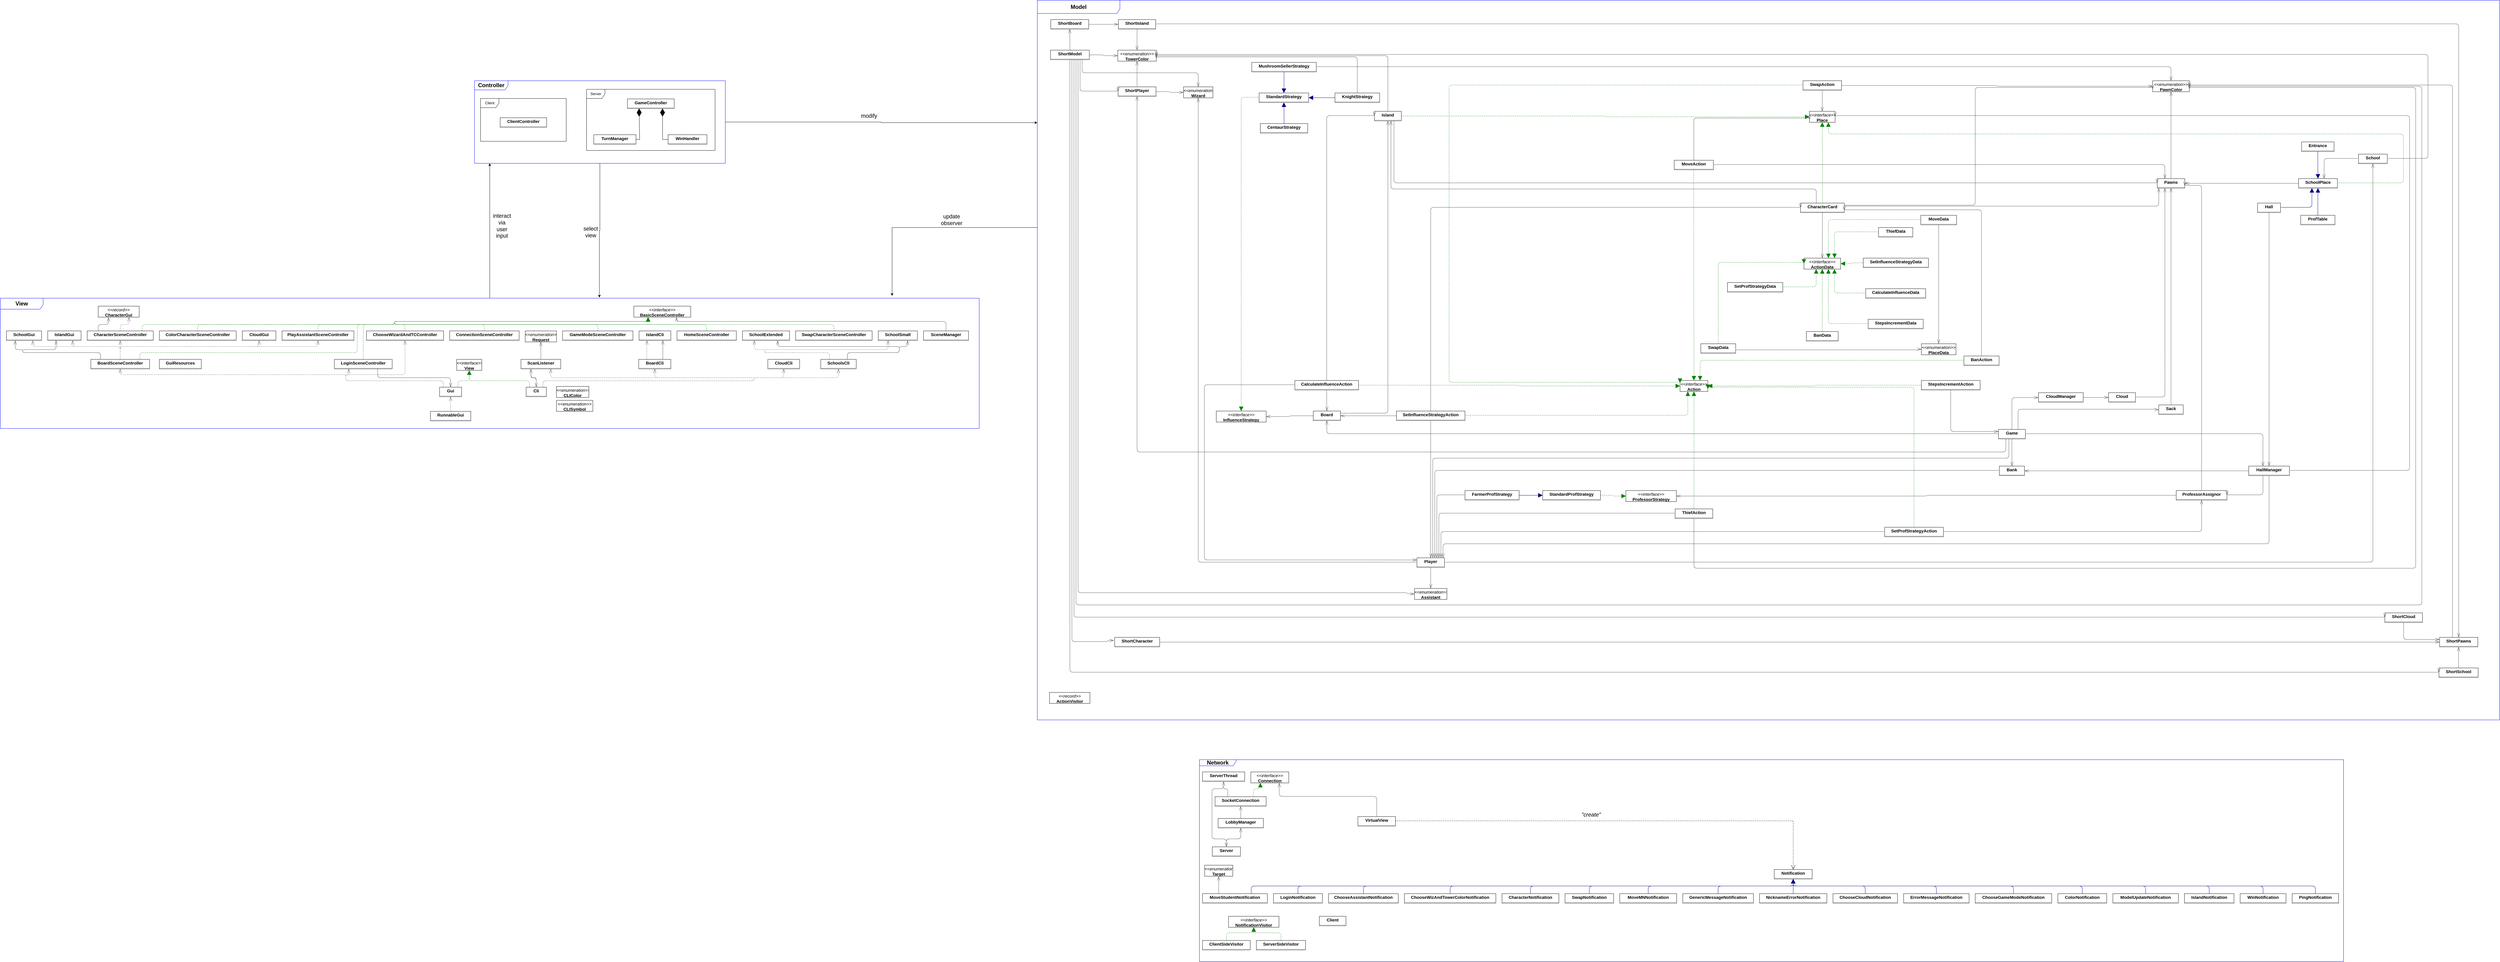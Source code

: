 <mxfile version="20.0.0"><diagram id="uaeehXf0SZzGW2nnCJms" name="Page-1"><mxGraphModel dx="6207" dy="2640" grid="1" gridSize="10" guides="1" tooltips="1" connect="1" arrows="1" fold="1" page="0" pageScale="1" pageWidth="827" pageHeight="1169" background="none" math="0" shadow="0"><root><mxCell id="0"/><mxCell id="1" parent="0"/><mxCell id="tOZK_Gf-GLbJnH_R-RX--605" style="edgeStyle=orthogonalEdgeStyle;rounded=0;orthogonalLoop=1;jettySize=auto;html=1;entryX=0.911;entryY=-0.018;entryDx=0;entryDy=0;entryPerimeter=0;fontSize=18;" parent="1" source="tOZK_Gf-GLbJnH_R-RX--391" target="tOZK_Gf-GLbJnH_R-RX--595" edge="1"><mxGeometry relative="1" as="geometry"><Array as="points"><mxPoint x="255" y="-360"/></Array></mxGeometry></mxCell><mxCell id="tOZK_Gf-GLbJnH_R-RX--391" value="&lt;b&gt;Model&lt;/b&gt;" style="shape=umlFrame;whiteSpace=wrap;html=1;fontSize=18;width=270;height=43;strokeColor=#0000FF;" parent="1" vertex="1"><mxGeometry x="730" y="-1103" width="4780" height="2353" as="geometry"/></mxCell><mxCell id="tOZK_Gf-GLbJnH_R-RX--4" value="&lt;p style=&quot;margin:0px;margin-top:4px;text-align:center;&quot;&gt;&lt;b&gt;ClientController&lt;/b&gt;&lt;/p&gt;&lt;hr size=&quot;1&quot;/&gt;" style="verticalAlign=top;align=left;overflow=fill;fontSize=14;fontFamily=Helvetica;html=1;rounded=0;shadow=0;comic=0;labelBackgroundColor=none;strokeWidth=1;" parent="1" vertex="1"><mxGeometry x="-1026" y="-719" width="152" height="31" as="geometry"/></mxCell><mxCell id="tOZK_Gf-GLbJnH_R-RX--5" value="&lt;p style=&quot;margin:0px;margin-top:4px;text-align:center;&quot;&gt;&lt;b&gt;GameController&lt;/b&gt;&lt;/p&gt;&lt;hr size=&quot;1&quot;/&gt;" style="verticalAlign=top;align=left;overflow=fill;fontSize=14;fontFamily=Helvetica;html=1;rounded=0;shadow=0;comic=0;labelBackgroundColor=none;strokeWidth=1;" parent="1" vertex="1"><mxGeometry x="-610" y="-780.5" width="153" height="31" as="geometry"/></mxCell><mxCell id="tOZK_Gf-GLbJnH_R-RX--6" value="&lt;p style=&quot;margin:0px;margin-top:4px;text-align:center;&quot;&gt;&lt;b&gt;TurnManager&lt;/b&gt;&lt;/p&gt;&lt;hr size=&quot;1&quot;/&gt;" style="verticalAlign=top;align=left;overflow=fill;fontSize=14;fontFamily=Helvetica;html=1;rounded=0;shadow=0;comic=0;labelBackgroundColor=none;strokeWidth=1;" parent="1" vertex="1"><mxGeometry x="-720" y="-663.5" width="138" height="31" as="geometry"/></mxCell><mxCell id="tOZK_Gf-GLbJnH_R-RX--7" value="&lt;p style=&quot;margin:0px;margin-top:4px;text-align:center;&quot;&gt;&lt;b&gt;WinHandler&lt;/b&gt;&lt;/p&gt;&lt;hr size=&quot;1&quot;/&gt;" style="verticalAlign=top;align=left;overflow=fill;fontSize=14;fontFamily=Helvetica;html=1;rounded=0;shadow=0;comic=0;labelBackgroundColor=none;strokeWidth=1;" parent="1" vertex="1"><mxGeometry x="-477" y="-663.5" width="127" height="31" as="geometry"/></mxCell><mxCell id="tOZK_Gf-GLbJnH_R-RX--8" value="" style="endArrow=diamondThin;endFill=1;endSize=24;html=1;rounded=0;entryX=0.25;entryY=1;entryDx=0;entryDy=0;exitX=1;exitY=0.5;exitDx=0;exitDy=0;" parent="1" source="tOZK_Gf-GLbJnH_R-RX--6" target="tOZK_Gf-GLbJnH_R-RX--5" edge="1"><mxGeometry width="160" relative="1" as="geometry"><mxPoint x="-620" y="-691.5" as="sourcePoint"/><mxPoint x="-460" y="-691.5" as="targetPoint"/><Array as="points"><mxPoint x="-570" y="-648"/></Array></mxGeometry></mxCell><mxCell id="tOZK_Gf-GLbJnH_R-RX--9" value="" style="endArrow=diamondThin;endFill=1;endSize=24;html=1;rounded=0;entryX=0.75;entryY=1;entryDx=0;entryDy=0;exitX=0;exitY=0.5;exitDx=0;exitDy=0;" parent="1" source="tOZK_Gf-GLbJnH_R-RX--7" target="tOZK_Gf-GLbJnH_R-RX--5" edge="1"><mxGeometry width="160" relative="1" as="geometry"><mxPoint x="-572.0" y="-638" as="sourcePoint"/><mxPoint x="-523.5" y="-739.5" as="targetPoint"/><Array as="points"><mxPoint x="-495" y="-648"/></Array></mxGeometry></mxCell><mxCell id="tOZK_Gf-GLbJnH_R-RX--10" value="&lt;div&gt;Client&lt;/div&gt;" style="shape=umlFrame;whiteSpace=wrap;html=1;" parent="1" vertex="1"><mxGeometry x="-1090" y="-782" width="280" height="140" as="geometry"/></mxCell><mxCell id="tOZK_Gf-GLbJnH_R-RX--11" value="Server" style="shape=umlFrame;whiteSpace=wrap;html=1;" parent="1" vertex="1"><mxGeometry x="-743.5" y="-812" width="420" height="200" as="geometry"/></mxCell><mxCell id="tOZK_Gf-GLbJnH_R-RX--598" style="edgeStyle=orthogonalEdgeStyle;rounded=0;orthogonalLoop=1;jettySize=auto;html=1;entryX=0;entryY=0.17;entryDx=0;entryDy=0;entryPerimeter=0;fontSize=18;" parent="1" source="tOZK_Gf-GLbJnH_R-RX--12" target="tOZK_Gf-GLbJnH_R-RX--391" edge="1"><mxGeometry relative="1" as="geometry"/></mxCell><mxCell id="tOZK_Gf-GLbJnH_R-RX--600" style="edgeStyle=orthogonalEdgeStyle;rounded=0;orthogonalLoop=1;jettySize=auto;html=1;entryX=0.612;entryY=-0.005;entryDx=0;entryDy=0;entryPerimeter=0;fontSize=18;" parent="1" source="tOZK_Gf-GLbJnH_R-RX--12" target="tOZK_Gf-GLbJnH_R-RX--595" edge="1"><mxGeometry relative="1" as="geometry"/></mxCell><mxCell id="tOZK_Gf-GLbJnH_R-RX--12" value="&lt;font style=&quot;font-size: 18px&quot;&gt;&lt;b&gt;Controller&lt;/b&gt;&lt;/font&gt;" style="shape=umlFrame;whiteSpace=wrap;html=1;width=110;height=30;strokeColor=#0000FF;" parent="1" vertex="1"><mxGeometry x="-1110" y="-840" width="820" height="270" as="geometry"/></mxCell><mxCell id="tOZK_Gf-GLbJnH_R-RX--13" value="&lt;p style=&quot;margin:0px;margin-top:4px;text-align:center;&quot;&gt;&lt;i&gt;&amp;lt;&amp;lt;interface&amp;gt;&amp;gt;&lt;/i&gt;&lt;br/&gt;&lt;b&gt;Action&lt;/b&gt;&lt;/p&gt;&lt;hr size=&quot;1&quot;/&gt;" style="verticalAlign=top;align=left;overflow=fill;fontSize=14;fontFamily=Helvetica;html=1;rounded=0;shadow=0;comic=0;labelBackgroundColor=none;strokeWidth=1;" parent="1" vertex="1"><mxGeometry x="2831" y="140" width="91" height="36" as="geometry"/></mxCell><mxCell id="tOZK_Gf-GLbJnH_R-RX--14" value="&lt;p style=&quot;margin:0px;margin-top:4px;text-align:center;&quot;&gt;&lt;i&gt;&amp;lt;&amp;lt;interface&amp;gt;&amp;gt;&lt;/i&gt;&lt;br/&gt;&lt;b&gt;ActionData&lt;/b&gt;&lt;/p&gt;&lt;hr size=&quot;1&quot;/&gt;" style="verticalAlign=top;align=left;overflow=fill;fontSize=14;fontFamily=Helvetica;html=1;rounded=0;shadow=0;comic=0;labelBackgroundColor=none;strokeWidth=1;" parent="1" vertex="1"><mxGeometry x="3236" y="-260" width="120" height="36" as="geometry"/></mxCell><mxCell id="tOZK_Gf-GLbJnH_R-RX--15" value="&lt;p style=&quot;margin:0px;margin-top:4px;text-align:center;&quot;&gt;&lt;i&gt;&amp;lt;&amp;lt;record&amp;gt;&amp;gt;&lt;/i&gt;&lt;br/&gt;&lt;b&gt;ActionVisitor&lt;/b&gt;&lt;/p&gt;&lt;hr size=&quot;1&quot;/&gt;" style="verticalAlign=top;align=left;overflow=fill;fontSize=14;fontFamily=Helvetica;html=1;rounded=0;shadow=0;comic=0;labelBackgroundColor=none;strokeWidth=1;" parent="1" vertex="1"><mxGeometry x="770" y="1160" width="132" height="36" as="geometry"/></mxCell><mxCell id="tOZK_Gf-GLbJnH_R-RX--16" value="&lt;p style=&quot;margin:0px;margin-top:4px;text-align:center;&quot;&gt;&lt;i&gt;&amp;lt;&amp;lt;enumeration&amp;gt;&amp;gt;&lt;/i&gt;&lt;br/&gt;&lt;b&gt;Assistant&lt;/b&gt;&lt;/p&gt;&lt;hr size=&quot;1&quot;/&gt;" style="verticalAlign=top;align=left;overflow=fill;fontSize=14;fontFamily=Helvetica;html=1;rounded=0;shadow=0;comic=0;labelBackgroundColor=none;strokeWidth=1;" parent="1" vertex="1"><mxGeometry x="1963" y="820" width="106" height="36" as="geometry"/></mxCell><mxCell id="tOZK_Gf-GLbJnH_R-RX--17" value="&lt;p style=&quot;margin:0px;margin-top:4px;text-align:center;&quot;&gt;&lt;b&gt;BanAction&lt;/b&gt;&lt;/p&gt;&lt;hr size=&quot;1&quot;/&gt;" style="verticalAlign=top;align=left;overflow=fill;fontSize=14;fontFamily=Helvetica;html=1;rounded=0;shadow=0;comic=0;labelBackgroundColor=none;strokeWidth=1;" parent="1" vertex="1"><mxGeometry x="3759" y="60" width="115" height="31" as="geometry"/></mxCell><mxCell id="tOZK_Gf-GLbJnH_R-RX--18" value="&lt;p style=&quot;margin:0px;margin-top:4px;text-align:center;&quot;&gt;&lt;b&gt;BanData&lt;/b&gt;&lt;/p&gt;&lt;hr size=&quot;1&quot;/&gt;" style="verticalAlign=top;align=left;overflow=fill;fontSize=14;fontFamily=Helvetica;html=1;rounded=0;shadow=0;comic=0;labelBackgroundColor=none;strokeWidth=1;" parent="1" vertex="1"><mxGeometry x="3244" y="-20" width="104" height="31" as="geometry"/></mxCell><mxCell id="tOZK_Gf-GLbJnH_R-RX--19" value="&lt;p style=&quot;margin:0px;margin-top:4px;text-align:center;&quot;&gt;&lt;b&gt;Bank&lt;/b&gt;&lt;/p&gt;&lt;hr size=&quot;1&quot;/&gt;" style="verticalAlign=top;align=left;overflow=fill;fontSize=14;fontFamily=Helvetica;html=1;rounded=0;shadow=0;comic=0;labelBackgroundColor=none;strokeWidth=1;" parent="1" vertex="1"><mxGeometry x="3875" y="420" width="82" height="31" as="geometry"/></mxCell><mxCell id="tOZK_Gf-GLbJnH_R-RX--20" value="&lt;p style=&quot;margin:0px;margin-top:4px;text-align:center;&quot;&gt;&lt;b&gt;Board&lt;/b&gt;&lt;/p&gt;&lt;hr size=&quot;1&quot;/&gt;" style="verticalAlign=top;align=left;overflow=fill;fontSize=14;fontFamily=Helvetica;html=1;rounded=0;shadow=0;comic=0;labelBackgroundColor=none;strokeWidth=1;" parent="1" vertex="1"><mxGeometry x="1632" y="240" width="89" height="31" as="geometry"/></mxCell><mxCell id="tOZK_Gf-GLbJnH_R-RX--21" value="&lt;p style=&quot;margin:0px;margin-top:4px;text-align:center;&quot;&gt;&lt;b&gt;CalculateInfluenceAction&lt;/b&gt;&lt;/p&gt;&lt;hr size=&quot;1&quot;/&gt;" style="verticalAlign=top;align=left;overflow=fill;fontSize=14;fontFamily=Helvetica;html=1;rounded=0;shadow=0;comic=0;labelBackgroundColor=none;strokeWidth=1;" parent="1" vertex="1"><mxGeometry x="1572" y="140" width="208" height="31" as="geometry"/></mxCell><mxCell id="tOZK_Gf-GLbJnH_R-RX--22" value="&lt;p style=&quot;margin:0px;margin-top:4px;text-align:center;&quot;&gt;&lt;b&gt;CalculateInfluenceData&lt;/b&gt;&lt;/p&gt;&lt;hr size=&quot;1&quot;/&gt;" style="verticalAlign=top;align=left;overflow=fill;fontSize=14;fontFamily=Helvetica;html=1;rounded=0;shadow=0;comic=0;labelBackgroundColor=none;strokeWidth=1;" parent="1" vertex="1"><mxGeometry x="3438" y="-160" width="196" height="31" as="geometry"/></mxCell><mxCell id="tOZK_Gf-GLbJnH_R-RX--23" value="&lt;p style=&quot;margin:0px;margin-top:4px;text-align:center;&quot;&gt;&lt;b&gt;CentaurStrategy&lt;/b&gt;&lt;/p&gt;&lt;hr size=&quot;1&quot;/&gt;" style="verticalAlign=top;align=left;overflow=fill;fontSize=14;fontFamily=Helvetica;html=1;rounded=0;shadow=0;comic=0;labelBackgroundColor=none;strokeWidth=1;" parent="1" vertex="1"><mxGeometry x="1459" y="-700" width="155" height="31" as="geometry"/></mxCell><mxCell id="tOZK_Gf-GLbJnH_R-RX--24" value="&lt;p style=&quot;margin:0px;margin-top:4px;text-align:center;&quot;&gt;&lt;b&gt;CharacterCard&lt;/b&gt;&lt;/p&gt;&lt;hr size=&quot;1&quot;/&gt;" style="verticalAlign=top;align=left;overflow=fill;fontSize=14;fontFamily=Helvetica;html=1;rounded=0;shadow=0;comic=0;labelBackgroundColor=none;strokeWidth=1;" parent="1" vertex="1"><mxGeometry x="3225" y="-440" width="143" height="31" as="geometry"/></mxCell><mxCell id="tOZK_Gf-GLbJnH_R-RX--25" value="&lt;p style=&quot;margin:0px;margin-top:4px;text-align:center;&quot;&gt;&lt;b&gt;Cloud&lt;/b&gt;&lt;/p&gt;&lt;hr size=&quot;1&quot;/&gt;" style="verticalAlign=top;align=left;overflow=fill;fontSize=14;fontFamily=Helvetica;html=1;rounded=0;shadow=0;comic=0;labelBackgroundColor=none;strokeWidth=1;" parent="1" vertex="1"><mxGeometry x="4232" y="180" width="88" height="31" as="geometry"/></mxCell><mxCell id="tOZK_Gf-GLbJnH_R-RX--26" value="&lt;p style=&quot;margin:0px;margin-top:4px;text-align:center;&quot;&gt;&lt;b&gt;CloudManager&lt;/b&gt;&lt;/p&gt;&lt;hr size=&quot;1&quot;/&gt;" style="verticalAlign=top;align=left;overflow=fill;fontSize=14;fontFamily=Helvetica;html=1;rounded=0;shadow=0;comic=0;labelBackgroundColor=none;strokeWidth=1;" parent="1" vertex="1"><mxGeometry x="4003" y="180" width="146" height="31" as="geometry"/></mxCell><mxCell id="tOZK_Gf-GLbJnH_R-RX--27" value="&lt;p style=&quot;margin:0px;margin-top:4px;text-align:center;&quot;&gt;&lt;b&gt;Entrance&lt;/b&gt;&lt;/p&gt;&lt;hr size=&quot;1&quot;/&gt;" style="verticalAlign=top;align=left;overflow=fill;fontSize=14;fontFamily=Helvetica;html=1;rounded=0;shadow=0;comic=0;labelBackgroundColor=none;strokeWidth=1;" parent="1" vertex="1"><mxGeometry x="4863" y="-640" width="106" height="31" as="geometry"/></mxCell><mxCell id="tOZK_Gf-GLbJnH_R-RX--28" value="&lt;p style=&quot;margin:0px;margin-top:4px;text-align:center;&quot;&gt;&lt;b&gt;FarmerProfStrategy&lt;/b&gt;&lt;/p&gt;&lt;hr size=&quot;1&quot;/&gt;" style="verticalAlign=top;align=left;overflow=fill;fontSize=14;fontFamily=Helvetica;html=1;rounded=0;shadow=0;comic=0;labelBackgroundColor=none;strokeWidth=1;" parent="1" vertex="1"><mxGeometry x="2128" y="500" width="177" height="31" as="geometry"/></mxCell><mxCell id="tOZK_Gf-GLbJnH_R-RX--29" value="&lt;p style=&quot;margin:0px;margin-top:4px;text-align:center;&quot;&gt;&lt;b&gt;Game&lt;/b&gt;&lt;/p&gt;&lt;hr size=&quot;1&quot;/&gt;" style="verticalAlign=top;align=left;overflow=fill;fontSize=14;fontFamily=Helvetica;html=1;rounded=0;shadow=0;comic=0;labelBackgroundColor=none;strokeWidth=1;" parent="1" vertex="1"><mxGeometry x="3872" y="300" width="88" height="31" as="geometry"/></mxCell><mxCell id="tOZK_Gf-GLbJnH_R-RX--30" value="&lt;p style=&quot;margin:0px;margin-top:4px;text-align:center;&quot;&gt;&lt;b&gt;Hall&lt;/b&gt;&lt;/p&gt;&lt;hr size=&quot;1&quot;/&gt;" style="verticalAlign=top;align=left;overflow=fill;fontSize=14;fontFamily=Helvetica;html=1;rounded=0;shadow=0;comic=0;labelBackgroundColor=none;strokeWidth=1;" parent="1" vertex="1"><mxGeometry x="4719" y="-440" width="75" height="31" as="geometry"/></mxCell><mxCell id="tOZK_Gf-GLbJnH_R-RX--31" value="&lt;p style=&quot;margin:0px;margin-top:4px;text-align:center;&quot;&gt;&lt;b&gt;HallManager&lt;/b&gt;&lt;/p&gt;&lt;hr size=&quot;1&quot;/&gt;" style="verticalAlign=top;align=left;overflow=fill;fontSize=14;fontFamily=Helvetica;html=1;rounded=0;shadow=0;comic=0;labelBackgroundColor=none;strokeWidth=1;" parent="1" vertex="1"><mxGeometry x="4690" y="420" width="133" height="31" as="geometry"/></mxCell><mxCell id="tOZK_Gf-GLbJnH_R-RX--32" value="&lt;p style=&quot;margin:0px;margin-top:4px;text-align:center;&quot;&gt;&lt;i&gt;&amp;lt;&amp;lt;interface&amp;gt;&amp;gt;&lt;/i&gt;&lt;br/&gt;&lt;b&gt;InfluenceStrategy&lt;/b&gt;&lt;/p&gt;&lt;hr size=&quot;1&quot;/&gt;" style="verticalAlign=top;align=left;overflow=fill;fontSize=14;fontFamily=Helvetica;html=1;rounded=0;shadow=0;comic=0;labelBackgroundColor=none;strokeWidth=1;" parent="1" vertex="1"><mxGeometry x="1315" y="240" width="163" height="36" as="geometry"/></mxCell><mxCell id="tOZK_Gf-GLbJnH_R-RX--33" value="&lt;p style=&quot;margin:0px;margin-top:4px;text-align:center;&quot;&gt;&lt;b&gt;Island&lt;/b&gt;&lt;/p&gt;&lt;hr size=&quot;1&quot;/&gt;" style="verticalAlign=top;align=left;overflow=fill;fontSize=14;fontFamily=Helvetica;html=1;rounded=0;shadow=0;comic=0;labelBackgroundColor=none;strokeWidth=1;" parent="1" vertex="1"><mxGeometry x="1832" y="-740" width="88" height="31" as="geometry"/></mxCell><mxCell id="tOZK_Gf-GLbJnH_R-RX--34" value="&lt;p style=&quot;margin:0px;margin-top:4px;text-align:center;&quot;&gt;&lt;b&gt;KnightStrategy&lt;/b&gt;&lt;/p&gt;&lt;hr size=&quot;1&quot;/&gt;" style="verticalAlign=top;align=left;overflow=fill;fontSize=14;fontFamily=Helvetica;html=1;rounded=0;shadow=0;comic=0;labelBackgroundColor=none;strokeWidth=1;" parent="1" vertex="1"><mxGeometry x="1703" y="-800" width="146" height="31" as="geometry"/></mxCell><mxCell id="tOZK_Gf-GLbJnH_R-RX--35" value="&lt;p style=&quot;margin:0px;margin-top:4px;text-align:center;&quot;&gt;&lt;b&gt;MoveAction&lt;/b&gt;&lt;/p&gt;&lt;hr size=&quot;1&quot;/&gt;" style="verticalAlign=top;align=left;overflow=fill;fontSize=14;fontFamily=Helvetica;html=1;rounded=0;shadow=0;comic=0;labelBackgroundColor=none;strokeWidth=1;" parent="1" vertex="1"><mxGeometry x="2812" y="-580" width="128" height="31" as="geometry"/></mxCell><mxCell id="tOZK_Gf-GLbJnH_R-RX--36" value="&lt;p style=&quot;margin:0px;margin-top:4px;text-align:center;&quot;&gt;&lt;b&gt;MoveData&lt;/b&gt;&lt;/p&gt;&lt;hr size=&quot;1&quot;/&gt;" style="verticalAlign=top;align=left;overflow=fill;fontSize=14;fontFamily=Helvetica;html=1;rounded=0;shadow=0;comic=0;labelBackgroundColor=none;strokeWidth=1;" parent="1" vertex="1"><mxGeometry x="3618" y="-400" width="117" height="31" as="geometry"/></mxCell><mxCell id="tOZK_Gf-GLbJnH_R-RX--37" value="&lt;p style=&quot;margin:0px;margin-top:4px;text-align:center;&quot;&gt;&lt;b&gt;MushroomSellerStrategy&lt;/b&gt;&lt;/p&gt;&lt;hr size=&quot;1&quot;/&gt;" style="verticalAlign=top;align=left;overflow=fill;fontSize=14;fontFamily=Helvetica;html=1;rounded=0;shadow=0;comic=0;labelBackgroundColor=none;strokeWidth=1;" parent="1" vertex="1"><mxGeometry x="1431" y="-900" width="211" height="31" as="geometry"/></mxCell><mxCell id="tOZK_Gf-GLbJnH_R-RX--38" value="&lt;p style=&quot;margin:0px;margin-top:4px;text-align:center;&quot;&gt;&lt;i&gt;&amp;lt;&amp;lt;enumeration&amp;gt;&amp;gt;&lt;/i&gt;&lt;br/&gt;&lt;b&gt;PawnColor&lt;/b&gt;&lt;/p&gt;&lt;hr size=&quot;1&quot;/&gt;" style="verticalAlign=top;align=left;overflow=fill;fontSize=14;fontFamily=Helvetica;html=1;rounded=0;shadow=0;comic=0;labelBackgroundColor=none;strokeWidth=1;" parent="1" vertex="1"><mxGeometry x="4376" y="-840" width="120" height="36" as="geometry"/></mxCell><mxCell id="tOZK_Gf-GLbJnH_R-RX--39" value="&lt;p style=&quot;margin:0px;margin-top:4px;text-align:center;&quot;&gt;&lt;b&gt;Pawns&lt;/b&gt;&lt;/p&gt;&lt;hr size=&quot;1&quot;/&gt;" style="verticalAlign=top;align=left;overflow=fill;fontSize=14;fontFamily=Helvetica;html=1;rounded=0;shadow=0;comic=0;labelBackgroundColor=none;strokeWidth=1;" parent="1" vertex="1"><mxGeometry x="4391" y="-520" width="90" height="31" as="geometry"/></mxCell><mxCell id="tOZK_Gf-GLbJnH_R-RX--40" value="&lt;p style=&quot;margin:0px;margin-top:4px;text-align:center;&quot;&gt;&lt;i&gt;&amp;lt;&amp;lt;interface&amp;gt;&amp;gt;&lt;/i&gt;&lt;br/&gt;&lt;b&gt;Place&lt;/b&gt;&lt;/p&gt;&lt;hr size=&quot;1&quot;/&gt;" style="verticalAlign=top;align=left;overflow=fill;fontSize=14;fontFamily=Helvetica;html=1;rounded=0;shadow=0;comic=0;labelBackgroundColor=none;strokeWidth=1;" parent="1" vertex="1"><mxGeometry x="3254" y="-740" width="84" height="36" as="geometry"/></mxCell><mxCell id="tOZK_Gf-GLbJnH_R-RX--41" value="&lt;p style=&quot;margin:0px;margin-top:4px;text-align:center;&quot;&gt;&lt;i&gt;&amp;lt;&amp;lt;enumeration&amp;gt;&amp;gt;&lt;/i&gt;&lt;br/&gt;&lt;b&gt;PlaceData&lt;/b&gt;&lt;/p&gt;&lt;hr size=&quot;1&quot;/&gt;" style="verticalAlign=top;align=left;overflow=fill;fontSize=14;fontFamily=Helvetica;html=1;rounded=0;shadow=0;comic=0;labelBackgroundColor=none;strokeWidth=1;" parent="1" vertex="1"><mxGeometry x="3620" y="20" width="113" height="36" as="geometry"/></mxCell><mxCell id="tOZK_Gf-GLbJnH_R-RX--42" value="&lt;p style=&quot;margin:0px;margin-top:4px;text-align:center;&quot;&gt;&lt;b&gt;Player&lt;/b&gt;&lt;/p&gt;&lt;hr size=&quot;1&quot;/&gt;" style="verticalAlign=top;align=left;overflow=fill;fontSize=14;fontFamily=Helvetica;html=1;rounded=0;shadow=0;comic=0;labelBackgroundColor=none;strokeWidth=1;" parent="1" vertex="1"><mxGeometry x="1971" y="720" width="90" height="31" as="geometry"/></mxCell><mxCell id="tOZK_Gf-GLbJnH_R-RX--43" value="&lt;p style=&quot;margin:0px;margin-top:4px;text-align:center;&quot;&gt;&lt;b&gt;ProfTable&lt;/b&gt;&lt;/p&gt;&lt;hr size=&quot;1&quot;/&gt;" style="verticalAlign=top;align=left;overflow=fill;fontSize=14;fontFamily=Helvetica;html=1;rounded=0;shadow=0;comic=0;labelBackgroundColor=none;strokeWidth=1;" parent="1" vertex="1"><mxGeometry x="4860" y="-400" width="112" height="31" as="geometry"/></mxCell><mxCell id="tOZK_Gf-GLbJnH_R-RX--44" value="&lt;p style=&quot;margin:0px;margin-top:4px;text-align:center;&quot;&gt;&lt;b&gt;ProfessorAssignor&lt;/b&gt;&lt;/p&gt;&lt;hr size=&quot;1&quot;/&gt;" style="verticalAlign=top;align=left;overflow=fill;fontSize=14;fontFamily=Helvetica;html=1;rounded=0;shadow=0;comic=0;labelBackgroundColor=none;strokeWidth=1;" parent="1" vertex="1"><mxGeometry x="4453" y="500" width="166" height="31" as="geometry"/></mxCell><mxCell id="tOZK_Gf-GLbJnH_R-RX--45" value="&lt;p style=&quot;margin:0px;margin-top:4px;text-align:center;&quot;&gt;&lt;i&gt;&amp;lt;&amp;lt;interface&amp;gt;&amp;gt;&lt;/i&gt;&lt;br/&gt;&lt;b&gt;ProfessorStrategy&lt;/b&gt;&lt;/p&gt;&lt;hr size=&quot;1&quot;/&gt;" style="verticalAlign=top;align=left;overflow=fill;fontSize=14;fontFamily=Helvetica;html=1;rounded=0;shadow=0;comic=0;labelBackgroundColor=none;strokeWidth=1;" parent="1" vertex="1"><mxGeometry x="2654" y="500" width="165" height="36" as="geometry"/></mxCell><mxCell id="tOZK_Gf-GLbJnH_R-RX--46" value="&lt;p style=&quot;margin:0px;margin-top:4px;text-align:center;&quot;&gt;&lt;b&gt;Sack&lt;/b&gt;&lt;/p&gt;&lt;hr size=&quot;1&quot;/&gt;" style="verticalAlign=top;align=left;overflow=fill;fontSize=14;fontFamily=Helvetica;html=1;rounded=0;shadow=0;comic=0;labelBackgroundColor=none;strokeWidth=1;" parent="1" vertex="1"><mxGeometry x="4396" y="220" width="80" height="31" as="geometry"/></mxCell><mxCell id="tOZK_Gf-GLbJnH_R-RX--47" value="&lt;p style=&quot;margin:0px;margin-top:4px;text-align:center;&quot;&gt;&lt;b&gt;School&lt;/b&gt;&lt;/p&gt;&lt;hr size=&quot;1&quot;/&gt;" style="verticalAlign=top;align=left;overflow=fill;fontSize=14;fontFamily=Helvetica;html=1;rounded=0;shadow=0;comic=0;labelBackgroundColor=none;strokeWidth=1;" parent="1" vertex="1"><mxGeometry x="5049" y="-600" width="94" height="31" as="geometry"/></mxCell><mxCell id="tOZK_Gf-GLbJnH_R-RX--48" value="&lt;p style=&quot;margin:0px;margin-top:4px;text-align:center;&quot;&gt;&lt;b&gt;SchoolPlace&lt;/b&gt;&lt;/p&gt;&lt;hr size=&quot;1&quot;/&gt;" style="verticalAlign=top;align=left;overflow=fill;fontSize=14;fontFamily=Helvetica;html=1;rounded=0;shadow=0;comic=0;labelBackgroundColor=none;strokeWidth=1;" parent="1" vertex="1"><mxGeometry x="4853" y="-520" width="127" height="31" as="geometry"/></mxCell><mxCell id="tOZK_Gf-GLbJnH_R-RX--49" value="&lt;p style=&quot;margin:0px;margin-top:4px;text-align:center;&quot;&gt;&lt;b&gt;SetInfluenceStrategyAction&lt;/b&gt;&lt;/p&gt;&lt;hr size=&quot;1&quot;/&gt;" style="verticalAlign=top;align=left;overflow=fill;fontSize=14;fontFamily=Helvetica;html=1;rounded=0;shadow=0;comic=0;labelBackgroundColor=none;strokeWidth=1;" parent="1" vertex="1"><mxGeometry x="1904" y="240" width="224" height="31" as="geometry"/></mxCell><mxCell id="tOZK_Gf-GLbJnH_R-RX--50" value="&lt;p style=&quot;margin:0px;margin-top:4px;text-align:center;&quot;&gt;&lt;b&gt;SetInfluenceStrategyData&lt;/b&gt;&lt;/p&gt;&lt;hr size=&quot;1&quot;/&gt;" style="verticalAlign=top;align=left;overflow=fill;fontSize=14;fontFamily=Helvetica;html=1;rounded=0;shadow=0;comic=0;labelBackgroundColor=none;strokeWidth=1;" parent="1" vertex="1"><mxGeometry x="3430" y="-260" width="213" height="31" as="geometry"/></mxCell><mxCell id="tOZK_Gf-GLbJnH_R-RX--51" value="&lt;p style=&quot;margin:0px;margin-top:4px;text-align:center;&quot;&gt;&lt;b&gt;SetProfStrategyAction&lt;/b&gt;&lt;/p&gt;&lt;hr size=&quot;1&quot;/&gt;" style="verticalAlign=top;align=left;overflow=fill;fontSize=14;fontFamily=Helvetica;html=1;rounded=0;shadow=0;comic=0;labelBackgroundColor=none;strokeWidth=1;" parent="1" vertex="1"><mxGeometry x="3500" y="620" width="192" height="31" as="geometry"/></mxCell><mxCell id="tOZK_Gf-GLbJnH_R-RX--52" value="&lt;p style=&quot;margin:0px;margin-top:4px;text-align:center;&quot;&gt;&lt;b&gt;SetProfStrategyData&lt;/b&gt;&lt;/p&gt;&lt;hr size=&quot;1&quot;/&gt;" style="verticalAlign=top;align=left;overflow=fill;fontSize=14;fontFamily=Helvetica;html=1;rounded=0;shadow=0;comic=0;labelBackgroundColor=none;strokeWidth=1;" parent="1" vertex="1"><mxGeometry x="2986" y="-180" width="181" height="31" as="geometry"/></mxCell><mxCell id="tOZK_Gf-GLbJnH_R-RX--53" value="&lt;p style=&quot;margin:0px;margin-top:4px;text-align:center;&quot;&gt;&lt;b&gt;ShortBoard&lt;/b&gt;&lt;/p&gt;&lt;hr size=&quot;1&quot;/&gt;" style="verticalAlign=top;align=left;overflow=fill;fontSize=14;fontFamily=Helvetica;html=1;rounded=0;shadow=0;comic=0;labelBackgroundColor=none;strokeWidth=1;" parent="1" vertex="1"><mxGeometry x="774" y="-1040" width="124" height="31" as="geometry"/></mxCell><mxCell id="tOZK_Gf-GLbJnH_R-RX--54" value="&lt;p style=&quot;margin:0px;margin-top:4px;text-align:center;&quot;&gt;&lt;b&gt;ShortCharacter&lt;/b&gt;&lt;/p&gt;&lt;hr size=&quot;1&quot;/&gt;" style="verticalAlign=top;align=left;overflow=fill;fontSize=14;fontFamily=Helvetica;html=1;rounded=0;shadow=0;comic=0;labelBackgroundColor=none;strokeWidth=1;" parent="1" vertex="1"><mxGeometry x="983" y="980" width="147" height="31" as="geometry"/></mxCell><mxCell id="tOZK_Gf-GLbJnH_R-RX--55" value="&lt;p style=&quot;margin:0px;margin-top:4px;text-align:center;&quot;&gt;&lt;b&gt;ShortCloud&lt;/b&gt;&lt;/p&gt;&lt;hr size=&quot;1&quot;/&gt;" style="verticalAlign=top;align=left;overflow=fill;fontSize=14;fontFamily=Helvetica;html=1;rounded=0;shadow=0;comic=0;labelBackgroundColor=none;strokeWidth=1;" parent="1" vertex="1"><mxGeometry x="5135" y="900" width="123" height="31" as="geometry"/></mxCell><mxCell id="tOZK_Gf-GLbJnH_R-RX--56" value="&lt;p style=&quot;margin:0px;margin-top:4px;text-align:center;&quot;&gt;&lt;b&gt;ShortIsland&lt;/b&gt;&lt;/p&gt;&lt;hr size=&quot;1&quot;/&gt;" style="verticalAlign=top;align=left;overflow=fill;fontSize=14;fontFamily=Helvetica;html=1;rounded=0;shadow=0;comic=0;labelBackgroundColor=none;strokeWidth=1;" parent="1" vertex="1"><mxGeometry x="995" y="-1040" width="122" height="31" as="geometry"/></mxCell><mxCell id="tOZK_Gf-GLbJnH_R-RX--57" value="&lt;p style=&quot;margin:0px;margin-top:4px;text-align:center;&quot;&gt;&lt;b&gt;ShortModel&lt;/b&gt;&lt;/p&gt;&lt;hr size=&quot;1&quot;/&gt;" style="verticalAlign=top;align=left;overflow=fill;fontSize=14;fontFamily=Helvetica;html=1;rounded=0;shadow=0;comic=0;labelBackgroundColor=none;strokeWidth=1;" parent="1" vertex="1"><mxGeometry x="773" y="-940" width="127" height="31" as="geometry"/></mxCell><mxCell id="tOZK_Gf-GLbJnH_R-RX--58" value="&lt;p style=&quot;margin:0px;margin-top:4px;text-align:center;&quot;&gt;&lt;b&gt;ShortPawns&lt;/b&gt;&lt;/p&gt;&lt;hr size=&quot;1&quot;/&gt;" style="verticalAlign=top;align=left;overflow=fill;fontSize=14;fontFamily=Helvetica;html=1;rounded=0;shadow=0;comic=0;labelBackgroundColor=none;strokeWidth=1;" parent="1" vertex="1"><mxGeometry x="5314" y="980" width="125" height="31" as="geometry"/></mxCell><mxCell id="tOZK_Gf-GLbJnH_R-RX--59" value="&lt;p style=&quot;margin:0px;margin-top:4px;text-align:center;&quot;&gt;&lt;b&gt;ShortPlayer&lt;/b&gt;&lt;/p&gt;&lt;hr size=&quot;1&quot;/&gt;" style="verticalAlign=top;align=left;overflow=fill;fontSize=14;fontFamily=Helvetica;html=1;rounded=0;shadow=0;comic=0;labelBackgroundColor=none;strokeWidth=1;" parent="1" vertex="1"><mxGeometry x="994" y="-820" width="124" height="31" as="geometry"/></mxCell><mxCell id="tOZK_Gf-GLbJnH_R-RX--60" value="&lt;p style=&quot;margin:0px;margin-top:4px;text-align:center;&quot;&gt;&lt;b&gt;ShortSchool&lt;/b&gt;&lt;/p&gt;&lt;hr size=&quot;1&quot;/&gt;" style="verticalAlign=top;align=left;overflow=fill;fontSize=14;fontFamily=Helvetica;html=1;rounded=0;shadow=0;comic=0;labelBackgroundColor=none;strokeWidth=1;" parent="1" vertex="1"><mxGeometry x="5312" y="1080" width="128" height="31" as="geometry"/></mxCell><mxCell id="tOZK_Gf-GLbJnH_R-RX--61" value="&lt;p style=&quot;margin:0px;margin-top:4px;text-align:center;&quot;&gt;&lt;b&gt;StandardProfStrategy&lt;/b&gt;&lt;/p&gt;&lt;hr size=&quot;1&quot;/&gt;" style="verticalAlign=top;align=left;overflow=fill;fontSize=14;fontFamily=Helvetica;html=1;rounded=0;shadow=0;comic=0;labelBackgroundColor=none;strokeWidth=1;" parent="1" vertex="1"><mxGeometry x="2382" y="500" width="189" height="31" as="geometry"/></mxCell><mxCell id="tOZK_Gf-GLbJnH_R-RX--62" value="&lt;p style=&quot;margin:0px;margin-top:4px;text-align:center;&quot;&gt;&lt;b&gt;StandardStrategy&lt;/b&gt;&lt;/p&gt;&lt;hr size=&quot;1&quot;/&gt;" style="verticalAlign=top;align=left;overflow=fill;fontSize=14;fontFamily=Helvetica;html=1;rounded=0;shadow=0;comic=0;labelBackgroundColor=none;strokeWidth=1;" parent="1" vertex="1"><mxGeometry x="1455" y="-800" width="162" height="31" as="geometry"/></mxCell><mxCell id="tOZK_Gf-GLbJnH_R-RX--63" value="&lt;p style=&quot;margin:0px;margin-top:4px;text-align:center;&quot;&gt;&lt;b&gt;StepsIncrementAction&lt;/b&gt;&lt;/p&gt;&lt;hr size=&quot;1&quot;/&gt;" style="verticalAlign=top;align=left;overflow=fill;fontSize=14;fontFamily=Helvetica;html=1;rounded=0;shadow=0;comic=0;labelBackgroundColor=none;strokeWidth=1;" parent="1" vertex="1"><mxGeometry x="3620" y="140" width="192" height="31" as="geometry"/></mxCell><mxCell id="tOZK_Gf-GLbJnH_R-RX--64" value="&lt;p style=&quot;margin:0px;margin-top:4px;text-align:center;&quot;&gt;&lt;b&gt;StepsIncrementData&lt;/b&gt;&lt;/p&gt;&lt;hr size=&quot;1&quot;/&gt;" style="verticalAlign=top;align=left;overflow=fill;fontSize=14;fontFamily=Helvetica;html=1;rounded=0;shadow=0;comic=0;labelBackgroundColor=none;strokeWidth=1;" parent="1" vertex="1"><mxGeometry x="3446" y="-60" width="180" height="31" as="geometry"/></mxCell><mxCell id="tOZK_Gf-GLbJnH_R-RX--65" value="&lt;p style=&quot;margin:0px;margin-top:4px;text-align:center;&quot;&gt;&lt;b&gt;SwapAction&lt;/b&gt;&lt;/p&gt;&lt;hr size=&quot;1&quot;/&gt;" style="verticalAlign=top;align=left;overflow=fill;fontSize=14;fontFamily=Helvetica;html=1;rounded=0;shadow=0;comic=0;labelBackgroundColor=none;strokeWidth=1;" parent="1" vertex="1"><mxGeometry x="3233" y="-840" width="126" height="31" as="geometry"/></mxCell><mxCell id="tOZK_Gf-GLbJnH_R-RX--66" value="&lt;p style=&quot;margin:0px;margin-top:4px;text-align:center;&quot;&gt;&lt;b&gt;SwapData&lt;/b&gt;&lt;/p&gt;&lt;hr size=&quot;1&quot;/&gt;" style="verticalAlign=top;align=left;overflow=fill;fontSize=14;fontFamily=Helvetica;html=1;rounded=0;shadow=0;comic=0;labelBackgroundColor=none;strokeWidth=1;" parent="1" vertex="1"><mxGeometry x="2899" y="20" width="114" height="31" as="geometry"/></mxCell><mxCell id="tOZK_Gf-GLbJnH_R-RX--67" value="&lt;p style=&quot;margin:0px;margin-top:4px;text-align:center;&quot;&gt;&lt;b&gt;ThiefAction&lt;/b&gt;&lt;/p&gt;&lt;hr size=&quot;1&quot;/&gt;" style="verticalAlign=top;align=left;overflow=fill;fontSize=14;fontFamily=Helvetica;html=1;rounded=0;shadow=0;comic=0;labelBackgroundColor=none;strokeWidth=1;" parent="1" vertex="1"><mxGeometry x="2815" y="560" width="123" height="31" as="geometry"/></mxCell><mxCell id="tOZK_Gf-GLbJnH_R-RX--68" value="&lt;p style=&quot;margin:0px;margin-top:4px;text-align:center;&quot;&gt;&lt;b&gt;ThiefData&lt;/b&gt;&lt;/p&gt;&lt;hr size=&quot;1&quot;/&gt;" style="verticalAlign=top;align=left;overflow=fill;fontSize=14;fontFamily=Helvetica;html=1;rounded=0;shadow=0;comic=0;labelBackgroundColor=none;strokeWidth=1;" parent="1" vertex="1"><mxGeometry x="3480" y="-360" width="112" height="31" as="geometry"/></mxCell><mxCell id="tOZK_Gf-GLbJnH_R-RX--69" value="&lt;p style=&quot;margin:0px;margin-top:4px;text-align:center;&quot;&gt;&lt;i&gt;&amp;lt;&amp;lt;enumeration&amp;gt;&amp;gt;&lt;/i&gt;&lt;br/&gt;&lt;b&gt;TowerColor&lt;/b&gt;&lt;/p&gt;&lt;hr size=&quot;1&quot;/&gt;" style="verticalAlign=top;align=left;overflow=fill;fontSize=14;fontFamily=Helvetica;html=1;rounded=0;shadow=0;comic=0;labelBackgroundColor=none;strokeWidth=1;" parent="1" vertex="1"><mxGeometry x="993" y="-940" width="126" height="36" as="geometry"/></mxCell><mxCell id="tOZK_Gf-GLbJnH_R-RX--70" value="&lt;p style=&quot;margin:0px;margin-top:4px;text-align:center;&quot;&gt;&lt;i&gt;&amp;lt;&amp;lt;enumeration&amp;gt;&amp;gt;&lt;/i&gt;&lt;br/&gt;&lt;b&gt;Wizard&lt;/b&gt;&lt;/p&gt;&lt;hr size=&quot;1&quot;/&gt;" style="verticalAlign=top;align=left;overflow=fill;fontSize=14;fontFamily=Helvetica;html=1;rounded=0;shadow=0;comic=0;labelBackgroundColor=none;strokeWidth=1;" parent="1" vertex="1"><mxGeometry x="1208" y="-820" width="96" height="36" as="geometry"/></mxCell><mxCell id="tOZK_Gf-GLbJnH_R-RX--71" value="" style="html=1;rounded=1;edgeStyle=orthogonalEdgeStyle;dashed=1;startArrow=none;endArrow=block;endSize=12;strokeColor=#008200;exitX=0.000;exitY=0.500;exitDx=0;exitDy=0;entryX=0.720;entryY=0.001;entryDx=0;entryDy=0;" parent="1" source="tOZK_Gf-GLbJnH_R-RX--17" target="tOZK_Gf-GLbJnH_R-RX--13" edge="1"><mxGeometry width="50" height="50" relative="1" as="geometry"><Array as="points"><mxPoint x="2896" y="74"/></Array></mxGeometry></mxCell><mxCell id="tOZK_Gf-GLbJnH_R-RX--72" value="" style="html=1;rounded=1;edgeStyle=orthogonalEdgeStyle;dashed=0;startArrow=diamondThinstartSize=12;endArrow=openThin;endSize=12;strokeColor=#595959;exitX=0.500;exitY=0.001;exitDx=0;exitDy=0;entryX=1.000;entryY=0.776;entryDx=0;entryDy=0;" parent="1" source="tOZK_Gf-GLbJnH_R-RX--17" target="tOZK_Gf-GLbJnH_R-RX--24" edge="1"><mxGeometry width="50" height="50" relative="1" as="geometry"><Array as="points"><mxPoint x="3816" y="-418"/></Array></mxGeometry></mxCell><mxCell id="tOZK_Gf-GLbJnH_R-RX--76" value="" style="html=1;rounded=1;edgeStyle=orthogonalEdgeStyle;dashed=1;startArrow=none;endArrow=block;endSize=12;strokeColor=#008200;exitX=0.500;exitY=0.001;exitDx=0;exitDy=0;entryX=0.500;entryY=1.001;entryDx=0;entryDy=0;" parent="1" source="tOZK_Gf-GLbJnH_R-RX--18" target="tOZK_Gf-GLbJnH_R-RX--14" edge="1"><mxGeometry width="50" height="50" relative="1" as="geometry"><Array as="points"/></mxGeometry></mxCell><mxCell id="tOZK_Gf-GLbJnH_R-RX--77" value="" style="html=1;rounded=1;edgeStyle=orthogonalEdgeStyle;dashed=0;startArrow=diamondThinstartSize=12;endArrow=openThin;endSize=12;strokeColor=#595959;exitX=0.000;exitY=0.500;exitDx=0;exitDy=0;entryX=0.648;entryY=0.001;entryDx=0;entryDy=0;" parent="1" source="tOZK_Gf-GLbJnH_R-RX--19" target="tOZK_Gf-GLbJnH_R-RX--42" edge="1"><mxGeometry width="50" height="50" relative="1" as="geometry"><Array as="points"><mxPoint x="2029" y="434"/></Array></mxGeometry></mxCell><mxCell id="tOZK_Gf-GLbJnH_R-RX--81" value="" style="html=1;rounded=1;edgeStyle=orthogonalEdgeStyle;dashed=0;startArrow=diamondThinstartSize=12;endArrow=openThin;endSize=12;strokeColor=#595959;exitX=0.000;exitY=0.500;exitDx=0;exitDy=0;entryX=1.000;entryY=0.500;entryDx=0;entryDy=0;" parent="1" source="tOZK_Gf-GLbJnH_R-RX--20" target="tOZK_Gf-GLbJnH_R-RX--32" edge="1"><mxGeometry width="50" height="50" relative="1" as="geometry"><Array as="points"/></mxGeometry></mxCell><mxCell id="tOZK_Gf-GLbJnH_R-RX--85" value="" style="html=1;rounded=1;edgeStyle=orthogonalEdgeStyle;dashed=0;startArrow=diamondThinstartSize=12;endArrow=openThin;endSize=12;strokeColor=#595959;exitX=1.000;exitY=0.224;exitDx=0;exitDy=0;entryX=0.500;entryY=1.001;entryDx=0;entryDy=0;" parent="1" source="tOZK_Gf-GLbJnH_R-RX--20" target="tOZK_Gf-GLbJnH_R-RX--33" edge="1"><mxGeometry width="50" height="50" relative="1" as="geometry"><Array as="points"><mxPoint x="1876" y="246"/></Array></mxGeometry></mxCell><mxCell id="tOZK_Gf-GLbJnH_R-RX--89" value="" style="html=1;rounded=1;edgeStyle=orthogonalEdgeStyle;dashed=1;startArrow=none;endArrow=block;endSize=12;strokeColor=#008200;exitX=1.000;exitY=0.500;exitDx=0;exitDy=0;entryX=0.000;entryY=0.500;entryDx=0;entryDy=0;" parent="1" source="tOZK_Gf-GLbJnH_R-RX--21" target="tOZK_Gf-GLbJnH_R-RX--13" edge="1"><mxGeometry width="50" height="50" relative="1" as="geometry"><Array as="points"/></mxGeometry></mxCell><mxCell id="tOZK_Gf-GLbJnH_R-RX--90" value="" style="html=1;rounded=1;edgeStyle=orthogonalEdgeStyle;dashed=0;startArrow=diamondThinstartSize=12;endArrow=openThin;endSize=12;strokeColor=#595959;exitX=0.500;exitY=1.001;exitDx=0;exitDy=0;entryX=0.500;entryY=0.001;entryDx=0;entryDy=0;" parent="1" source="tOZK_Gf-GLbJnH_R-RX--21" target="tOZK_Gf-GLbJnH_R-RX--20" edge="1"><mxGeometry width="50" height="50" relative="1" as="geometry"><Array as="points"/></mxGeometry></mxCell><mxCell id="tOZK_Gf-GLbJnH_R-RX--94" value="" style="html=1;rounded=1;edgeStyle=orthogonalEdgeStyle;dashed=0;startArrow=diamondThinstartSize=12;endArrow=openThin;endSize=12;strokeColor=#595959;exitX=0.500;exitY=0.001;exitDx=0;exitDy=0;entryX=0.000;entryY=0.500;entryDx=0;entryDy=0;" parent="1" source="tOZK_Gf-GLbJnH_R-RX--21" target="tOZK_Gf-GLbJnH_R-RX--33" edge="1"><mxGeometry width="50" height="50" relative="1" as="geometry"><Array as="points"><mxPoint x="1676" y="-726"/></Array></mxGeometry></mxCell><mxCell id="tOZK_Gf-GLbJnH_R-RX--98" value="" style="html=1;rounded=1;edgeStyle=orthogonalEdgeStyle;dashed=0;startArrow=diamondThinstartSize=12;endArrow=openThin;endSize=12;strokeColor=#595959;exitX=0.000;exitY=0.500;exitDx=0;exitDy=0;entryX=0.000;entryY=0.224;entryDx=0;entryDy=0;" parent="1" source="tOZK_Gf-GLbJnH_R-RX--21" target="tOZK_Gf-GLbJnH_R-RX--42" edge="1"><mxGeometry width="50" height="50" relative="1" as="geometry"><Array as="points"><mxPoint x="1276" y="154"/><mxPoint x="1276" y="726"/></Array></mxGeometry></mxCell><mxCell id="tOZK_Gf-GLbJnH_R-RX--102" value="" style="html=1;rounded=1;edgeStyle=orthogonalEdgeStyle;dashed=1;startArrow=none;endArrow=block;endSize=12;strokeColor=#008200;exitX=0.000;exitY=0.500;exitDx=0;exitDy=0;entryX=0.833;entryY=1.001;entryDx=0;entryDy=0;" parent="1" source="tOZK_Gf-GLbJnH_R-RX--22" target="tOZK_Gf-GLbJnH_R-RX--14" edge="1"><mxGeometry width="50" height="50" relative="1" as="geometry"><Array as="points"><mxPoint x="3336" y="-146"/></Array></mxGeometry></mxCell><mxCell id="tOZK_Gf-GLbJnH_R-RX--103" value="" style="html=1;rounded=1;edgeStyle=orthogonalEdgeStyle;dashed=0;startArrow=none;endArrow=block;endSize=12;strokeColor=#000082;exitX=0.500;exitY=0.001;exitDx=0;exitDy=0;entryX=0.500;entryY=1.001;entryDx=0;entryDy=0;" parent="1" source="tOZK_Gf-GLbJnH_R-RX--23" target="tOZK_Gf-GLbJnH_R-RX--62" edge="1"><mxGeometry width="50" height="50" relative="1" as="geometry"><Array as="points"/></mxGeometry></mxCell><mxCell id="tOZK_Gf-GLbJnH_R-RX--104" value="" style="html=1;rounded=1;edgeStyle=orthogonalEdgeStyle;dashed=0;startArrow=diamondThinstartSize=12;endArrow=openThin;endSize=12;strokeColor=#595959;exitX=0.500;exitY=1.001;exitDx=0;exitDy=0;entryX=0.500;entryY=0.001;entryDx=0;entryDy=0;" parent="1" source="tOZK_Gf-GLbJnH_R-RX--24" target="tOZK_Gf-GLbJnH_R-RX--14" edge="1"><mxGeometry width="50" height="50" relative="1" as="geometry"><Array as="points"/></mxGeometry></mxCell><mxCell id="tOZK_Gf-GLbJnH_R-RX--108" value="" style="html=1;rounded=1;edgeStyle=orthogonalEdgeStyle;dashed=0;startArrow=diamondThinstartSize=12;endArrow=openThin;endSize=12;strokeColor=#595959;exitX=0.360;exitY=0.002;exitDx=0;exitDy=0;entryX=0.614;entryY=1.001;entryDx=0;entryDy=0;" parent="1" source="tOZK_Gf-GLbJnH_R-RX--24" target="tOZK_Gf-GLbJnH_R-RX--33" edge="1"><mxGeometry width="50" height="50" relative="1" as="geometry"><Array as="points"><mxPoint x="3276" y="-486"/><mxPoint x="1886" y="-486"/></Array></mxGeometry></mxCell><mxCell id="tOZK_Gf-GLbJnH_R-RX--112" value="" style="html=1;rounded=1;edgeStyle=orthogonalEdgeStyle;dashed=0;startArrow=diamondThinstartSize=12;endArrow=openThin;endSize=12;strokeColor=#595959;exitX=1.000;exitY=0.224;exitDx=0;exitDy=0;entryX=0.000;entryY=0.776;entryDx=0;entryDy=0;" parent="1" source="tOZK_Gf-GLbJnH_R-RX--24" target="tOZK_Gf-GLbJnH_R-RX--38" edge="1"><mxGeometry width="50" height="50" relative="1" as="geometry"><Array as="points"><mxPoint x="3796" y="-434"/><mxPoint x="3796" y="-818"/></Array></mxGeometry></mxCell><mxCell id="tOZK_Gf-GLbJnH_R-RX--116" value="" style="html=1;rounded=1;edgeStyle=orthogonalEdgeStyle;dashed=0;startArrow=diamondThinstartSize=12;endArrow=openThin;endSize=12;strokeColor=#595959;exitX=1.000;exitY=0.362;exitDx=0;exitDy=0;entryX=0.056;entryY=1.001;entryDx=0;entryDy=0;" parent="1" source="tOZK_Gf-GLbJnH_R-RX--24" target="tOZK_Gf-GLbJnH_R-RX--39" edge="1"><mxGeometry width="50" height="50" relative="1" as="geometry"><Array as="points"><mxPoint x="4396" y="-430"/></Array></mxGeometry></mxCell><mxCell id="tOZK_Gf-GLbJnH_R-RX--120" value="" style="html=1;rounded=1;edgeStyle=orthogonalEdgeStyle;dashed=1;startArrow=none;endArrow=block;endSize=12;strokeColor=#008200;exitX=0.500;exitY=0.001;exitDx=0;exitDy=0;entryX=0.500;entryY=1.001;entryDx=0;entryDy=0;" parent="1" source="tOZK_Gf-GLbJnH_R-RX--24" target="tOZK_Gf-GLbJnH_R-RX--40" edge="1"><mxGeometry width="50" height="50" relative="1" as="geometry"><Array as="points"/></mxGeometry></mxCell><mxCell id="tOZK_Gf-GLbJnH_R-RX--121" value="" style="html=1;rounded=1;edgeStyle=orthogonalEdgeStyle;dashed=0;startArrow=diamondThinstartSize=12;endArrow=openThin;endSize=12;strokeColor=#595959;exitX=1.001;exitY=0.500;exitDx=0;exitDy=0;entryX=0.278;entryY=1.001;entryDx=0;entryDy=0;" parent="1" source="tOZK_Gf-GLbJnH_R-RX--25" target="tOZK_Gf-GLbJnH_R-RX--39" edge="1"><mxGeometry width="50" height="50" relative="1" as="geometry"><Array as="points"><mxPoint x="4416" y="194"/></Array></mxGeometry></mxCell><mxCell id="tOZK_Gf-GLbJnH_R-RX--125" value="" style="html=1;rounded=1;edgeStyle=orthogonalEdgeStyle;dashed=0;startArrow=diamondThinstartSize=12;endArrow=openThin;endSize=12;strokeColor=#595959;exitX=1.000;exitY=0.500;exitDx=0;exitDy=0;entryX=0.000;entryY=0.500;entryDx=0;entryDy=0;" parent="1" source="tOZK_Gf-GLbJnH_R-RX--26" target="tOZK_Gf-GLbJnH_R-RX--25" edge="1"><mxGeometry width="50" height="50" relative="1" as="geometry"><Array as="points"/></mxGeometry></mxCell><mxCell id="tOZK_Gf-GLbJnH_R-RX--129" value="" style="html=1;rounded=1;edgeStyle=orthogonalEdgeStyle;dashed=0;startArrow=none;endArrow=block;endSize=12;strokeColor=#000082;exitX=0.500;exitY=1.002;exitDx=0;exitDy=0;entryX=0.500;entryY=0.002;entryDx=0;entryDy=0;" parent="1" source="tOZK_Gf-GLbJnH_R-RX--27" target="tOZK_Gf-GLbJnH_R-RX--48" edge="1"><mxGeometry width="50" height="50" relative="1" as="geometry"><Array as="points"/></mxGeometry></mxCell><mxCell id="tOZK_Gf-GLbJnH_R-RX--130" value="" style="html=1;rounded=1;edgeStyle=orthogonalEdgeStyle;dashed=0;startArrow=diamondThinstartSize=12;endArrow=openThin;endSize=12;strokeColor=#595959;exitX=0.000;exitY=0.500;exitDx=0;exitDy=0;entryX=0.722;entryY=0.001;entryDx=0;entryDy=0;" parent="1" source="tOZK_Gf-GLbJnH_R-RX--28" target="tOZK_Gf-GLbJnH_R-RX--42" edge="1"><mxGeometry width="50" height="50" relative="1" as="geometry"><Array as="points"><mxPoint x="2036" y="514"/></Array></mxGeometry></mxCell><mxCell id="tOZK_Gf-GLbJnH_R-RX--134" value="" style="html=1;rounded=1;edgeStyle=orthogonalEdgeStyle;dashed=0;startArrow=none;endArrow=block;endSize=12;strokeColor=#000082;exitX=1.000;exitY=0.500;exitDx=0;exitDy=0;entryX=0.000;entryY=0.500;entryDx=0;entryDy=0;" parent="1" source="tOZK_Gf-GLbJnH_R-RX--28" target="tOZK_Gf-GLbJnH_R-RX--61" edge="1"><mxGeometry width="50" height="50" relative="1" as="geometry"><Array as="points"/></mxGeometry></mxCell><mxCell id="tOZK_Gf-GLbJnH_R-RX--135" value="" style="html=1;rounded=1;edgeStyle=orthogonalEdgeStyle;dashed=0;startArrow=diamondThinstartSize=12;endArrow=openThin;endSize=12;strokeColor=#595959;exitX=0.500;exitY=1.002;exitDx=0;exitDy=0;entryX=0.500;entryY=0.002;entryDx=0;entryDy=0;" parent="1" source="tOZK_Gf-GLbJnH_R-RX--29" target="tOZK_Gf-GLbJnH_R-RX--19" edge="1"><mxGeometry width="50" height="50" relative="1" as="geometry"><Array as="points"/></mxGeometry></mxCell><mxCell id="tOZK_Gf-GLbJnH_R-RX--139" value="" style="html=1;rounded=1;edgeStyle=orthogonalEdgeStyle;dashed=0;startArrow=diamondThinstartSize=12;endArrow=openThin;endSize=12;strokeColor=#595959;exitX=0.000;exitY=0.500;exitDx=0;exitDy=0;entryX=0.500;entryY=1.002;entryDx=0;entryDy=0;" parent="1" source="tOZK_Gf-GLbJnH_R-RX--29" target="tOZK_Gf-GLbJnH_R-RX--20" edge="1"><mxGeometry width="50" height="50" relative="1" as="geometry"><Array as="points"><mxPoint x="1676" y="314"/></Array></mxGeometry></mxCell><mxCell id="tOZK_Gf-GLbJnH_R-RX--147" value="" style="html=1;rounded=1;edgeStyle=orthogonalEdgeStyle;dashed=0;startArrow=diamondThinstartSize=12;endArrow=openThin;endSize=12;strokeColor=#595959;exitX=0.500;exitY=0.001;exitDx=0;exitDy=0;entryX=0.000;entryY=0.500;entryDx=0;entryDy=0;" parent="1" source="tOZK_Gf-GLbJnH_R-RX--29" target="tOZK_Gf-GLbJnH_R-RX--26" edge="1"><mxGeometry width="50" height="50" relative="1" as="geometry"><Array as="points"><mxPoint x="3916" y="196"/><mxPoint x="4003" y="196"/></Array></mxGeometry></mxCell><mxCell id="tOZK_Gf-GLbJnH_R-RX--151" value="" style="html=1;rounded=1;edgeStyle=orthogonalEdgeStyle;dashed=0;startArrow=diamondThinstartSize=12;endArrow=openThin;endSize=12;strokeColor=#595959;exitX=1.001;exitY=0.500;exitDx=0;exitDy=0;entryX=0.350;entryY=0.001;entryDx=0;entryDy=0;" parent="1" source="tOZK_Gf-GLbJnH_R-RX--29" target="tOZK_Gf-GLbJnH_R-RX--31" edge="1"><mxGeometry width="50" height="50" relative="1" as="geometry"><Array as="points"><mxPoint x="4736" y="314"/></Array></mxGeometry></mxCell><mxCell id="tOZK_Gf-GLbJnH_R-RX--155" value="" style="html=1;rounded=1;edgeStyle=orthogonalEdgeStyle;dashed=0;startArrow=diamondThinstartSize=12;endArrow=openThin;endSize=12;strokeColor=#595959;exitX=0.386;exitY=1.001;exitDx=0;exitDy=0;entryX=0.574;entryY=0.001;entryDx=0;entryDy=0;" parent="1" source="tOZK_Gf-GLbJnH_R-RX--29" target="tOZK_Gf-GLbJnH_R-RX--42" edge="1"><mxGeometry width="50" height="50" relative="1" as="geometry"><Array as="points"><mxPoint x="3906" y="394"/><mxPoint x="2023" y="394"/></Array></mxGeometry></mxCell><mxCell id="tOZK_Gf-GLbJnH_R-RX--159" value="" style="html=1;rounded=1;edgeStyle=orthogonalEdgeStyle;dashed=0;startArrow=diamondThinstartSize=12;endArrow=openThin;endSize=12;strokeColor=#595959;exitX=0.727;exitY=0.001;exitDx=0;exitDy=0;entryX=0.000;entryY=0.500;entryDx=0;entryDy=0;" parent="1" source="tOZK_Gf-GLbJnH_R-RX--29" target="tOZK_Gf-GLbJnH_R-RX--46" edge="1"><mxGeometry width="50" height="50" relative="1" as="geometry"><Array as="points"><mxPoint x="3936" y="234"/><mxPoint x="4390" y="234"/><mxPoint x="4390" y="236"/></Array></mxGeometry></mxCell><mxCell id="tOZK_Gf-GLbJnH_R-RX--163" value="" style="html=1;rounded=1;edgeStyle=orthogonalEdgeStyle;dashed=0;startArrow=diamondThinstartSize=12;endArrow=openThin;endSize=12;strokeColor=#595959;exitX=0.273;exitY=1.002;exitDx=0;exitDy=0;entryX=0.500;entryY=1.001;entryDx=0;entryDy=0;" parent="1" source="tOZK_Gf-GLbJnH_R-RX--29" target="tOZK_Gf-GLbJnH_R-RX--59" edge="1"><mxGeometry width="50" height="50" relative="1" as="geometry"><Array as="points"><mxPoint x="3896" y="374"/><mxPoint x="1056" y="374"/></Array></mxGeometry></mxCell><mxCell id="tOZK_Gf-GLbJnH_R-RX--167" value="" style="html=1;rounded=1;edgeStyle=orthogonalEdgeStyle;dashed=0;startArrow=diamondThinstartSize=12;endArrow=openThin;endSize=12;strokeColor=#595959;exitX=0.500;exitY=1.001;exitDx=0;exitDy=0;entryX=0.500;entryY=0.001;entryDx=0;entryDy=0;" parent="1" source="tOZK_Gf-GLbJnH_R-RX--30" target="tOZK_Gf-GLbJnH_R-RX--31" edge="1"><mxGeometry width="50" height="50" relative="1" as="geometry"><Array as="points"/></mxGeometry></mxCell><mxCell id="tOZK_Gf-GLbJnH_R-RX--171" value="" style="html=1;rounded=1;edgeStyle=orthogonalEdgeStyle;dashed=0;startArrow=none;endArrow=block;endSize=12;strokeColor=#000082;exitX=1.000;exitY=0.500;exitDx=0;exitDy=0;entryX=0.343;entryY=1.001;entryDx=0;entryDy=0;" parent="1" source="tOZK_Gf-GLbJnH_R-RX--30" target="tOZK_Gf-GLbJnH_R-RX--48" edge="1"><mxGeometry width="50" height="50" relative="1" as="geometry"><Array as="points"><mxPoint x="4896" y="-426"/></Array></mxGeometry></mxCell><mxCell id="tOZK_Gf-GLbJnH_R-RX--172" value="" style="html=1;rounded=1;edgeStyle=orthogonalEdgeStyle;dashed=0;startArrow=diamondThinstartSize=12;endArrow=openThin;endSize=12;strokeColor=#595959;exitX=0.000;exitY=0.500;exitDx=0;exitDy=0;entryX=1.001;entryY=0.500;entryDx=0;entryDy=0;" parent="1" source="tOZK_Gf-GLbJnH_R-RX--31" target="tOZK_Gf-GLbJnH_R-RX--19" edge="1"><mxGeometry width="50" height="50" relative="1" as="geometry"><Array as="points"/></mxGeometry></mxCell><mxCell id="tOZK_Gf-GLbJnH_R-RX--176" value="" style="html=1;rounded=1;edgeStyle=orthogonalEdgeStyle;dashed=0;startArrow=diamondThinstartSize=12;endArrow=openThin;endSize=12;strokeColor=#595959;exitX=1.000;exitY=0.500;exitDx=0;exitDy=0;entryX=1.000;entryY=0.500;entryDx=0;entryDy=0;" parent="1" source="tOZK_Gf-GLbJnH_R-RX--31" target="tOZK_Gf-GLbJnH_R-RX--40" edge="1"><mxGeometry width="50" height="50" relative="1" as="geometry"><Array as="points"><mxPoint x="5216" y="434"/><mxPoint x="5216" y="-726"/></Array></mxGeometry></mxCell><mxCell id="tOZK_Gf-GLbJnH_R-RX--180" value="" style="html=1;rounded=1;edgeStyle=orthogonalEdgeStyle;dashed=0;startArrow=diamondThinstartSize=12;endArrow=openThin;endSize=12;strokeColor=#595959;exitX=0.500;exitY=1.001;exitDx=0;exitDy=0;entryX=0.944;entryY=0.002;entryDx=0;entryDy=0;" parent="1" source="tOZK_Gf-GLbJnH_R-RX--31" target="tOZK_Gf-GLbJnH_R-RX--42" edge="1"><mxGeometry width="50" height="50" relative="1" as="geometry"><Array as="points"><mxPoint x="4756" y="674"/><mxPoint x="2056" y="674"/></Array></mxGeometry></mxCell><mxCell id="tOZK_Gf-GLbJnH_R-RX--184" value="" style="html=1;rounded=1;edgeStyle=orthogonalEdgeStyle;dashed=0;startArrow=diamondThinstartSize=12;endArrow=openThin;endSize=12;strokeColor=#595959;exitX=0.350;exitY=1.001;exitDx=0;exitDy=0;entryX=1.000;entryY=0.500;entryDx=0;entryDy=0;" parent="1" source="tOZK_Gf-GLbJnH_R-RX--31" target="tOZK_Gf-GLbJnH_R-RX--44" edge="1"><mxGeometry width="50" height="50" relative="1" as="geometry"><Array as="points"><mxPoint x="4736" y="514"/></Array></mxGeometry></mxCell><mxCell id="tOZK_Gf-GLbJnH_R-RX--188" value="" style="html=1;rounded=1;edgeStyle=orthogonalEdgeStyle;dashed=0;startArrow=diamondThinstartSize=12;endArrow=openThin;endSize=12;strokeColor=#595959;exitX=0.727;exitY=1.001;exitDx=0;exitDy=0;entryX=0.000;entryY=0.500;entryDx=0;entryDy=0;" parent="1" source="tOZK_Gf-GLbJnH_R-RX--33" target="tOZK_Gf-GLbJnH_R-RX--39" edge="1"><mxGeometry width="50" height="50" relative="1" as="geometry"><Array as="points"><mxPoint x="1896" y="-506"/></Array></mxGeometry></mxCell><mxCell id="tOZK_Gf-GLbJnH_R-RX--192" value="" style="html=1;rounded=1;edgeStyle=orthogonalEdgeStyle;dashed=1;startArrow=none;endArrow=block;endSize=12;strokeColor=#008200;exitX=1.000;exitY=0.500;exitDx=0;exitDy=0;entryX=0.000;entryY=0.500;entryDx=0;entryDy=0;" parent="1" source="tOZK_Gf-GLbJnH_R-RX--33" target="tOZK_Gf-GLbJnH_R-RX--40" edge="1"><mxGeometry width="50" height="50" relative="1" as="geometry"><Array as="points"/></mxGeometry></mxCell><mxCell id="tOZK_Gf-GLbJnH_R-RX--193" value="" style="html=1;rounded=1;edgeStyle=orthogonalEdgeStyle;dashed=0;startArrow=diamondThinstartSize=12;endArrow=openThin;endSize=12;strokeColor=#595959;exitX=0.500;exitY=0.002;exitDx=0;exitDy=0;entryX=1.000;entryY=0.638;entryDx=0;entryDy=0;" parent="1" source="tOZK_Gf-GLbJnH_R-RX--33" target="tOZK_Gf-GLbJnH_R-RX--69" edge="1"><mxGeometry width="50" height="50" relative="1" as="geometry"><Array as="points"><mxPoint x="1876" y="-922"/></Array></mxGeometry></mxCell><mxCell id="tOZK_Gf-GLbJnH_R-RX--197" value="" style="html=1;rounded=1;edgeStyle=orthogonalEdgeStyle;dashed=0;startArrow=none;endArrow=block;endSize=12;strokeColor=#000082;exitX=0.000;exitY=0.500;exitDx=0;exitDy=0;entryX=1.000;entryY=0.500;entryDx=0;entryDy=0;" parent="1" source="tOZK_Gf-GLbJnH_R-RX--34" target="tOZK_Gf-GLbJnH_R-RX--62" edge="1"><mxGeometry width="50" height="50" relative="1" as="geometry"><Array as="points"/></mxGeometry></mxCell><mxCell id="tOZK_Gf-GLbJnH_R-RX--198" value="" style="html=1;rounded=1;edgeStyle=orthogonalEdgeStyle;dashed=0;startArrow=diamondThinstartSize=12;endArrow=openThin;endSize=12;strokeColor=#595959;exitX=0.500;exitY=0.001;exitDx=0;exitDy=0;entryX=1.000;entryY=0.776;entryDx=0;entryDy=0;" parent="1" source="tOZK_Gf-GLbJnH_R-RX--34" target="tOZK_Gf-GLbJnH_R-RX--69" edge="1"><mxGeometry width="50" height="50" relative="1" as="geometry"><Array as="points"><mxPoint x="1776" y="-918"/></Array></mxGeometry></mxCell><mxCell id="tOZK_Gf-GLbJnH_R-RX--202" value="" style="html=1;rounded=1;edgeStyle=orthogonalEdgeStyle;dashed=1;startArrow=none;endArrow=block;endSize=12;strokeColor=#008200;exitX=0.500;exitY=1.001;exitDx=0;exitDy=0;entryX=0.500;entryY=0.001;entryDx=0;entryDy=0;" parent="1" source="tOZK_Gf-GLbJnH_R-RX--35" target="tOZK_Gf-GLbJnH_R-RX--13" edge="1"><mxGeometry width="50" height="50" relative="1" as="geometry"><Array as="points"/></mxGeometry></mxCell><mxCell id="tOZK_Gf-GLbJnH_R-RX--203" value="" style="html=1;rounded=1;edgeStyle=orthogonalEdgeStyle;dashed=0;startArrow=diamondThinstartSize=12;endArrow=openThin;endSize=12;strokeColor=#595959;exitX=1.000;exitY=0.500;exitDx=0;exitDy=0;entryX=0.278;entryY=0.002;entryDx=0;entryDy=0;" parent="1" source="tOZK_Gf-GLbJnH_R-RX--35" target="tOZK_Gf-GLbJnH_R-RX--39" edge="1"><mxGeometry width="50" height="50" relative="1" as="geometry"><Array as="points"><mxPoint x="4416" y="-566"/></Array></mxGeometry></mxCell><mxCell id="tOZK_Gf-GLbJnH_R-RX--207" value="" style="html=1;rounded=1;edgeStyle=orthogonalEdgeStyle;dashed=0;startArrow=diamondThinstartSize=12;endArrow=openThin;endSize=12;strokeColor=#595959;exitX=0.500;exitY=0.001;exitDx=0;exitDy=0;entryX=0.001;entryY=0.776;entryDx=0;entryDy=0;" parent="1" source="tOZK_Gf-GLbJnH_R-RX--35" target="tOZK_Gf-GLbJnH_R-RX--40" edge="1"><mxGeometry width="50" height="50" relative="1" as="geometry"><Array as="points"><mxPoint x="2876" y="-718"/></Array></mxGeometry></mxCell><mxCell id="tOZK_Gf-GLbJnH_R-RX--211" value="" style="html=1;rounded=1;edgeStyle=orthogonalEdgeStyle;dashed=1;startArrow=none;endArrow=block;endSize=12;strokeColor=#008200;exitX=0.000;exitY=0.500;exitDx=0;exitDy=0;entryX=0.667;entryY=0.001;entryDx=0;entryDy=0;" parent="1" source="tOZK_Gf-GLbJnH_R-RX--36" target="tOZK_Gf-GLbJnH_R-RX--14" edge="1"><mxGeometry width="50" height="50" relative="1" as="geometry"><Array as="points"><mxPoint x="3316" y="-386"/></Array></mxGeometry></mxCell><mxCell id="tOZK_Gf-GLbJnH_R-RX--212" value="" style="html=1;rounded=1;edgeStyle=orthogonalEdgeStyle;dashed=0;startArrow=diamondThinstartSize=12;endArrow=openThin;endSize=12;strokeColor=#595959;exitX=0.500;exitY=1.002;exitDx=0;exitDy=0;entryX=0.500;entryY=0.002;entryDx=0;entryDy=0;" parent="1" source="tOZK_Gf-GLbJnH_R-RX--36" target="tOZK_Gf-GLbJnH_R-RX--41" edge="1"><mxGeometry width="50" height="50" relative="1" as="geometry"><Array as="points"/></mxGeometry></mxCell><mxCell id="tOZK_Gf-GLbJnH_R-RX--216" value="" style="html=1;rounded=1;edgeStyle=orthogonalEdgeStyle;dashed=0;startArrow=diamondThinstartSize=12;endArrow=openThin;endSize=12;strokeColor=#595959;exitX=1.000;exitY=0.500;exitDx=0;exitDy=0;entryX=0.500;entryY=0.002;entryDx=0;entryDy=0;" parent="1" source="tOZK_Gf-GLbJnH_R-RX--37" target="tOZK_Gf-GLbJnH_R-RX--38" edge="1"><mxGeometry width="50" height="50" relative="1" as="geometry"><Array as="points"><mxPoint x="4436" y="-886"/></Array></mxGeometry></mxCell><mxCell id="tOZK_Gf-GLbJnH_R-RX--220" value="" style="html=1;rounded=1;edgeStyle=orthogonalEdgeStyle;dashed=0;startArrow=none;endArrow=block;endSize=12;strokeColor=#000082;exitX=0.500;exitY=1.001;exitDx=0;exitDy=0;entryX=0.500;entryY=0.001;entryDx=0;entryDy=0;" parent="1" source="tOZK_Gf-GLbJnH_R-RX--37" target="tOZK_Gf-GLbJnH_R-RX--62" edge="1"><mxGeometry width="50" height="50" relative="1" as="geometry"><Array as="points"/></mxGeometry></mxCell><mxCell id="tOZK_Gf-GLbJnH_R-RX--221" value="" style="html=1;rounded=1;edgeStyle=orthogonalEdgeStyle;dashed=0;startArrow=diamondThinstartSize=12;endArrow=openThin;endSize=12;strokeColor=#595959;exitX=0.500;exitY=0.001;exitDx=0;exitDy=0;entryX=0.500;entryY=1.001;entryDx=0;entryDy=0;" parent="1" source="tOZK_Gf-GLbJnH_R-RX--39" target="tOZK_Gf-GLbJnH_R-RX--38" edge="1"><mxGeometry width="50" height="50" relative="1" as="geometry"><Array as="points"/></mxGeometry></mxCell><mxCell id="tOZK_Gf-GLbJnH_R-RX--225" value="" style="html=1;rounded=1;edgeStyle=orthogonalEdgeStyle;dashed=0;startArrow=diamondThinstartSize=12;endArrow=openThin;endSize=12;strokeColor=#595959;exitX=0.500;exitY=1.001;exitDx=0;exitDy=0;entryX=0.500;entryY=0.001;entryDx=0;entryDy=0;" parent="1" source="tOZK_Gf-GLbJnH_R-RX--42" target="tOZK_Gf-GLbJnH_R-RX--16" edge="1"><mxGeometry width="50" height="50" relative="1" as="geometry"><Array as="points"/></mxGeometry></mxCell><mxCell id="tOZK_Gf-GLbJnH_R-RX--229" value="" style="html=1;rounded=1;edgeStyle=orthogonalEdgeStyle;dashed=0;startArrow=diamondThinstartSize=12;endArrow=openThin;endSize=12;strokeColor=#595959;exitX=1.001;exitY=0.500;exitDx=0;exitDy=0;entryX=0.500;entryY=1.001;entryDx=0;entryDy=0;" parent="1" source="tOZK_Gf-GLbJnH_R-RX--42" target="tOZK_Gf-GLbJnH_R-RX--47" edge="1"><mxGeometry width="50" height="50" relative="1" as="geometry"><Array as="points"><mxPoint x="5096" y="734"/></Array></mxGeometry></mxCell><mxCell id="tOZK_Gf-GLbJnH_R-RX--233" value="" style="html=1;rounded=1;edgeStyle=orthogonalEdgeStyle;dashed=0;startArrow=diamondThinstartSize=12;endArrow=openThin;endSize=12;strokeColor=#595959;exitX=0.000;exitY=0.500;exitDx=0;exitDy=0;entryX=0.500;entryY=1.002;entryDx=0;entryDy=0;" parent="1" source="tOZK_Gf-GLbJnH_R-RX--42" target="tOZK_Gf-GLbJnH_R-RX--70" edge="1"><mxGeometry width="50" height="50" relative="1" as="geometry"><Array as="points"><mxPoint x="1256" y="734"/></Array></mxGeometry></mxCell><mxCell id="tOZK_Gf-GLbJnH_R-RX--237" value="" style="html=1;rounded=1;edgeStyle=orthogonalEdgeStyle;dashed=0;startArrow=none;endArrow=block;endSize=12;strokeColor=#000082;exitX=0.500;exitY=0.002;exitDx=0;exitDy=0;entryX=0.500;entryY=1.002;entryDx=0;entryDy=0;" parent="1" source="tOZK_Gf-GLbJnH_R-RX--43" target="tOZK_Gf-GLbJnH_R-RX--48" edge="1"><mxGeometry width="50" height="50" relative="1" as="geometry"><Array as="points"/></mxGeometry></mxCell><mxCell id="tOZK_Gf-GLbJnH_R-RX--238" value="" style="html=1;rounded=1;edgeStyle=orthogonalEdgeStyle;dashed=0;startArrow=diamondThinstartSize=12;endArrow=openThin;endSize=12;strokeColor=#595959;exitX=0.500;exitY=0.001;exitDx=0;exitDy=0;entryX=1.000;entryY=0.776;entryDx=0;entryDy=0;" parent="1" source="tOZK_Gf-GLbJnH_R-RX--44" target="tOZK_Gf-GLbJnH_R-RX--39" edge="1"><mxGeometry width="50" height="50" relative="1" as="geometry"><Array as="points"><mxPoint x="4536" y="-498"/></Array></mxGeometry></mxCell><mxCell id="tOZK_Gf-GLbJnH_R-RX--242" value="" style="html=1;rounded=1;edgeStyle=orthogonalEdgeStyle;dashed=0;startArrow=diamondThinstartSize=12;endArrow=openThin;endSize=12;strokeColor=#595959;exitX=0.000;exitY=0.500;exitDx=0;exitDy=0;entryX=1.000;entryY=0.500;entryDx=0;entryDy=0;" parent="1" source="tOZK_Gf-GLbJnH_R-RX--44" target="tOZK_Gf-GLbJnH_R-RX--45" edge="1"><mxGeometry width="50" height="50" relative="1" as="geometry"><Array as="points"/></mxGeometry></mxCell><mxCell id="tOZK_Gf-GLbJnH_R-RX--246" value="" style="html=1;rounded=1;edgeStyle=orthogonalEdgeStyle;dashed=0;startArrow=diamondThinstartSize=12;endArrow=openThin;endSize=12;strokeColor=#595959;exitX=0.500;exitY=0.001;exitDx=0;exitDy=0;entryX=0.500;entryY=1.001;entryDx=0;entryDy=0;" parent="1" source="tOZK_Gf-GLbJnH_R-RX--46" target="tOZK_Gf-GLbJnH_R-RX--39" edge="1"><mxGeometry width="50" height="50" relative="1" as="geometry"><Array as="points"/></mxGeometry></mxCell><mxCell id="tOZK_Gf-GLbJnH_R-RX--250" value="" style="html=1;rounded=1;edgeStyle=orthogonalEdgeStyle;dashed=0;startArrow=diamondThinstartSize=12;endArrow=openThin;endSize=12;strokeColor=#595959;exitX=0.000;exitY=0.500;exitDx=0;exitDy=0;entryX=0.657;entryY=0.001;entryDx=0;entryDy=0;" parent="1" source="tOZK_Gf-GLbJnH_R-RX--47" target="tOZK_Gf-GLbJnH_R-RX--48" edge="1"><mxGeometry width="50" height="50" relative="1" as="geometry"><Array as="points"><mxPoint x="4936" y="-586"/></Array></mxGeometry></mxCell><mxCell id="tOZK_Gf-GLbJnH_R-RX--254" value="" style="html=1;rounded=1;edgeStyle=orthogonalEdgeStyle;dashed=0;startArrow=diamondThinstartSize=12;endArrow=openThin;endSize=12;strokeColor=#595959;exitX=1.000;exitY=0.500;exitDx=0;exitDy=0;entryX=1.000;entryY=0.500;entryDx=0;entryDy=0;" parent="1" source="tOZK_Gf-GLbJnH_R-RX--47" target="tOZK_Gf-GLbJnH_R-RX--69" edge="1"><mxGeometry width="50" height="50" relative="1" as="geometry"><Array as="points"><mxPoint x="5276" y="-586"/><mxPoint x="5276" y="-926"/></Array></mxGeometry></mxCell><mxCell id="tOZK_Gf-GLbJnH_R-RX--258" value="" style="html=1;rounded=1;edgeStyle=orthogonalEdgeStyle;dashed=0;startArrow=diamondThinstartSize=12;endArrow=openThin;endSize=12;strokeColor=#595959;exitX=0.000;exitY=0.500;exitDx=0;exitDy=0;entryX=1.001;entryY=0.500;entryDx=0;entryDy=0;" parent="1" source="tOZK_Gf-GLbJnH_R-RX--48" target="tOZK_Gf-GLbJnH_R-RX--39" edge="1"><mxGeometry width="50" height="50" relative="1" as="geometry"><Array as="points"/></mxGeometry></mxCell><mxCell id="tOZK_Gf-GLbJnH_R-RX--262" value="" style="html=1;rounded=1;edgeStyle=orthogonalEdgeStyle;dashed=1;startArrow=none;endArrow=block;endSize=12;strokeColor=#008200;exitX=1.000;exitY=0.500;exitDx=0;exitDy=0;entryX=0.738;entryY=1.002;entryDx=0;entryDy=0;" parent="1" source="tOZK_Gf-GLbJnH_R-RX--48" target="tOZK_Gf-GLbJnH_R-RX--40" edge="1"><mxGeometry width="50" height="50" relative="1" as="geometry"><Array as="points"><mxPoint x="5196" y="-506"/><mxPoint x="5196" y="-666"/><mxPoint x="3316" y="-666"/></Array></mxGeometry></mxCell><mxCell id="tOZK_Gf-GLbJnH_R-RX--263" value="" style="html=1;rounded=1;edgeStyle=orthogonalEdgeStyle;dashed=1;startArrow=none;endArrow=block;endSize=12;strokeColor=#008200;exitX=1.000;exitY=0.500;exitDx=0;exitDy=0;entryX=0.280;entryY=1.001;entryDx=0;entryDy=0;" parent="1" source="tOZK_Gf-GLbJnH_R-RX--49" target="tOZK_Gf-GLbJnH_R-RX--13" edge="1"><mxGeometry width="50" height="50" relative="1" as="geometry"><Array as="points"><mxPoint x="2856" y="254"/></Array></mxGeometry></mxCell><mxCell id="tOZK_Gf-GLbJnH_R-RX--264" value="" style="html=1;rounded=1;edgeStyle=orthogonalEdgeStyle;dashed=0;startArrow=diamondThinstartSize=12;endArrow=openThin;endSize=12;strokeColor=#595959;exitX=0.000;exitY=0.500;exitDx=0;exitDy=0;entryX=1.001;entryY=0.500;entryDx=0;entryDy=0;" parent="1" source="tOZK_Gf-GLbJnH_R-RX--49" target="tOZK_Gf-GLbJnH_R-RX--20" edge="1"><mxGeometry width="50" height="50" relative="1" as="geometry"><Array as="points"/></mxGeometry></mxCell><mxCell id="tOZK_Gf-GLbJnH_R-RX--268" value="" style="html=1;rounded=1;edgeStyle=orthogonalEdgeStyle;dashed=0;startArrow=diamondThinstartSize=12;endArrow=openThin;endSize=12;strokeColor=#595959;exitX=0.500;exitY=0.001;exitDx=0;exitDy=0;entryX=0.000;entryY=0.500;entryDx=0;entryDy=0;" parent="1" source="tOZK_Gf-GLbJnH_R-RX--49" target="tOZK_Gf-GLbJnH_R-RX--24" edge="1"><mxGeometry width="50" height="50" relative="1" as="geometry"><Array as="points"><mxPoint x="2016" y="-426"/></Array></mxGeometry></mxCell><mxCell id="tOZK_Gf-GLbJnH_R-RX--272" value="" style="html=1;rounded=1;edgeStyle=orthogonalEdgeStyle;dashed=0;startArrow=diamondThinstartSize=12;endArrow=openThin;endSize=12;strokeColor=#595959;exitX=0.500;exitY=1.001;exitDx=0;exitDy=0;entryX=0.500;entryY=0.001;entryDx=0;entryDy=0;" parent="1" source="tOZK_Gf-GLbJnH_R-RX--49" target="tOZK_Gf-GLbJnH_R-RX--42" edge="1"><mxGeometry width="50" height="50" relative="1" as="geometry"><Array as="points"/></mxGeometry></mxCell><mxCell id="tOZK_Gf-GLbJnH_R-RX--276" value="" style="html=1;rounded=1;edgeStyle=orthogonalEdgeStyle;dashed=1;startArrow=none;endArrow=block;endSize=12;strokeColor=#008200;exitX=0.000;exitY=0.500;exitDx=0;exitDy=0;entryX=1.000;entryY=0.500;entryDx=0;entryDy=0;" parent="1" source="tOZK_Gf-GLbJnH_R-RX--50" target="tOZK_Gf-GLbJnH_R-RX--14" edge="1"><mxGeometry width="50" height="50" relative="1" as="geometry"><Array as="points"/></mxGeometry></mxCell><mxCell id="tOZK_Gf-GLbJnH_R-RX--277" value="" style="html=1;rounded=1;edgeStyle=orthogonalEdgeStyle;dashed=1;startArrow=none;endArrow=block;endSize=12;strokeColor=#008200;exitX=0.500;exitY=0.001;exitDx=0;exitDy=0;entryX=1.000;entryY=0.776;entryDx=0;entryDy=0;" parent="1" source="tOZK_Gf-GLbJnH_R-RX--51" target="tOZK_Gf-GLbJnH_R-RX--13" edge="1"><mxGeometry width="50" height="50" relative="1" as="geometry"><Array as="points"><mxPoint x="3596" y="162"/></Array></mxGeometry></mxCell><mxCell id="tOZK_Gf-GLbJnH_R-RX--278" value="" style="html=1;rounded=1;edgeStyle=orthogonalEdgeStyle;dashed=0;startArrow=diamondThinstartSize=12;endArrow=openThin;endSize=12;strokeColor=#595959;exitX=0.000;exitY=0.500;exitDx=0;exitDy=0;entryX=0.870;entryY=0.001;entryDx=0;entryDy=0;" parent="1" source="tOZK_Gf-GLbJnH_R-RX--51" target="tOZK_Gf-GLbJnH_R-RX--42" edge="1"><mxGeometry width="50" height="50" relative="1" as="geometry"><Array as="points"><mxPoint x="2049" y="634"/></Array></mxGeometry></mxCell><mxCell id="tOZK_Gf-GLbJnH_R-RX--282" value="" style="html=1;rounded=1;edgeStyle=orthogonalEdgeStyle;dashed=0;startArrow=diamondThinstartSize=12;endArrow=openThin;endSize=12;strokeColor=#595959;exitX=1.000;exitY=0.500;exitDx=0;exitDy=0;entryX=0.500;entryY=1.001;entryDx=0;entryDy=0;" parent="1" source="tOZK_Gf-GLbJnH_R-RX--51" target="tOZK_Gf-GLbJnH_R-RX--44" edge="1"><mxGeometry width="50" height="50" relative="1" as="geometry"><Array as="points"><mxPoint x="4536" y="634"/></Array></mxGeometry></mxCell><mxCell id="tOZK_Gf-GLbJnH_R-RX--286" value="" style="html=1;rounded=1;edgeStyle=orthogonalEdgeStyle;dashed=1;startArrow=none;endArrow=block;endSize=12;strokeColor=#008200;exitX=1.000;exitY=0.500;exitDx=0;exitDy=0;entryX=0.333;entryY=1.001;entryDx=0;entryDy=0;" parent="1" source="tOZK_Gf-GLbJnH_R-RX--52" target="tOZK_Gf-GLbJnH_R-RX--14" edge="1"><mxGeometry width="50" height="50" relative="1" as="geometry"><Array as="points"><mxPoint x="3276" y="-166"/></Array></mxGeometry></mxCell><mxCell id="tOZK_Gf-GLbJnH_R-RX--287" value="" style="html=1;rounded=1;edgeStyle=orthogonalEdgeStyle;dashed=0;startArrow=diamondThinstartSize=12;endArrow=openThin;endSize=12;strokeColor=#595959;exitX=1.000;exitY=0.500;exitDx=0;exitDy=0;entryX=0.000;entryY=0.500;entryDx=0;entryDy=0;" parent="1" source="tOZK_Gf-GLbJnH_R-RX--53" target="tOZK_Gf-GLbJnH_R-RX--56" edge="1"><mxGeometry width="50" height="50" relative="1" as="geometry"><Array as="points"/></mxGeometry></mxCell><mxCell id="tOZK_Gf-GLbJnH_R-RX--291" value="" style="html=1;rounded=1;edgeStyle=orthogonalEdgeStyle;dashed=0;startArrow=diamondThinstartSize=12;endArrow=openThin;endSize=12;strokeColor=#595959;exitX=1.000;exitY=0.500;exitDx=0;exitDy=0;entryX=0.000;entryY=0.500;entryDx=0;entryDy=0;" parent="1" source="tOZK_Gf-GLbJnH_R-RX--54" target="tOZK_Gf-GLbJnH_R-RX--58" edge="1"><mxGeometry width="50" height="50" relative="1" as="geometry"><Array as="points"/></mxGeometry></mxCell><mxCell id="tOZK_Gf-GLbJnH_R-RX--295" value="" style="html=1;rounded=1;edgeStyle=orthogonalEdgeStyle;dashed=0;startArrow=diamondThinstartSize=12;endArrow=openThin;endSize=12;strokeColor=#595959;exitX=0.500;exitY=1.001;exitDx=0;exitDy=0;entryX=0.000;entryY=0.224;entryDx=0;entryDy=0;" parent="1" source="tOZK_Gf-GLbJnH_R-RX--55" target="tOZK_Gf-GLbJnH_R-RX--58" edge="1"><mxGeometry width="50" height="50" relative="1" as="geometry"><Array as="points"><mxPoint x="5196" y="986"/></Array></mxGeometry></mxCell><mxCell id="tOZK_Gf-GLbJnH_R-RX--299" value="" style="html=1;rounded=1;edgeStyle=orthogonalEdgeStyle;dashed=0;startArrow=diamondThinstartSize=12;endArrow=openThin;endSize=12;strokeColor=#595959;exitX=1.000;exitY=0.500;exitDx=0;exitDy=0;entryX=0.500;entryY=0.001;entryDx=0;entryDy=0;" parent="1" source="tOZK_Gf-GLbJnH_R-RX--56" target="tOZK_Gf-GLbJnH_R-RX--58" edge="1"><mxGeometry width="50" height="50" relative="1" as="geometry"><Array as="points"><mxPoint x="5376" y="-1026"/></Array></mxGeometry></mxCell><mxCell id="tOZK_Gf-GLbJnH_R-RX--303" value="" style="html=1;rounded=1;edgeStyle=orthogonalEdgeStyle;dashed=0;startArrow=diamondThinstartSize=12;endArrow=openThin;endSize=12;strokeColor=#595959;exitX=0.500;exitY=1.001;exitDx=0;exitDy=0;entryX=0.500;entryY=0.001;entryDx=0;entryDy=0;" parent="1" source="tOZK_Gf-GLbJnH_R-RX--56" target="tOZK_Gf-GLbJnH_R-RX--69" edge="1"><mxGeometry width="50" height="50" relative="1" as="geometry"><Array as="points"/></mxGeometry></mxCell><mxCell id="tOZK_Gf-GLbJnH_R-RX--307" value="" style="html=1;rounded=1;edgeStyle=orthogonalEdgeStyle;dashed=0;startArrow=diamondThinstartSize=12;endArrow=openThin;endSize=12;strokeColor=#595959;exitX=0.710;exitY=1.001;exitDx=0;exitDy=0;" parent="1" source="tOZK_Gf-GLbJnH_R-RX--57" target="tOZK_Gf-GLbJnH_R-RX--16" edge="1"><mxGeometry width="50" height="50" relative="1" as="geometry"><Array as="points"><mxPoint x="863" y="834"/><mxPoint x="1940" y="834"/><mxPoint x="1940" y="838"/></Array><mxPoint x="1960" y="838" as="targetPoint"/></mxGeometry></mxCell><mxCell id="tOZK_Gf-GLbJnH_R-RX--311" value="" style="html=1;rounded=1;edgeStyle=orthogonalEdgeStyle;dashed=0;startArrow=diamondThinstartSize=12;endArrow=openThin;endSize=12;strokeColor=#595959;exitX=0.657;exitY=1.001;exitDx=0;exitDy=0;entryX=1.000;entryY=0.638;entryDx=0;entryDy=0;" parent="1" source="tOZK_Gf-GLbJnH_R-RX--57" target="tOZK_Gf-GLbJnH_R-RX--38" edge="1"><mxGeometry width="50" height="50" relative="1" as="geometry"><Array as="points"><mxPoint x="856" y="874"/><mxPoint x="5256" y="874"/><mxPoint x="5256" y="-822"/></Array></mxGeometry></mxCell><mxCell id="tOZK_Gf-GLbJnH_R-RX--315" value="" style="html=1;rounded=1;edgeStyle=orthogonalEdgeStyle;dashed=0;startArrow=diamondThinstartSize=12;endArrow=openThin;endSize=12;strokeColor=#595959;exitX=0.500;exitY=0.001;exitDx=0;exitDy=0;entryX=0.500;entryY=1.001;entryDx=0;entryDy=0;" parent="1" source="tOZK_Gf-GLbJnH_R-RX--57" target="tOZK_Gf-GLbJnH_R-RX--53" edge="1"><mxGeometry width="50" height="50" relative="1" as="geometry"><Array as="points"/></mxGeometry></mxCell><mxCell id="tOZK_Gf-GLbJnH_R-RX--319" value="" style="html=1;rounded=1;edgeStyle=orthogonalEdgeStyle;dashed=0;startArrow=diamondThinstartSize=12;endArrow=openThin;endSize=12;strokeColor=#595959;exitX=0.552;exitY=1.001;exitDx=0;exitDy=0;entryX=-0.02;entryY=0.323;entryDx=0;entryDy=0;entryPerimeter=0;" parent="1" source="tOZK_Gf-GLbJnH_R-RX--57" target="tOZK_Gf-GLbJnH_R-RX--54" edge="1"><mxGeometry width="50" height="50" relative="1" as="geometry"><Array as="points"><mxPoint x="843" y="994"/><mxPoint x="960" y="994"/><mxPoint x="960" y="990"/></Array><mxPoint x="970" y="990" as="targetPoint"/></mxGeometry></mxCell><mxCell id="tOZK_Gf-GLbJnH_R-RX--323" value="" style="html=1;rounded=1;edgeStyle=orthogonalEdgeStyle;dashed=0;startArrow=diamondThinstartSize=12;endArrow=openThin;endSize=12;strokeColor=#595959;exitX=0.605;exitY=1.001;exitDx=0;exitDy=0;entryX=0.000;entryY=0.500;entryDx=0;entryDy=0;" parent="1" source="tOZK_Gf-GLbJnH_R-RX--57" target="tOZK_Gf-GLbJnH_R-RX--55" edge="1"><mxGeometry width="50" height="50" relative="1" as="geometry"><Array as="points"><mxPoint x="849" y="914"/></Array></mxGeometry></mxCell><mxCell id="tOZK_Gf-GLbJnH_R-RX--327" value="" style="html=1;rounded=1;edgeStyle=orthogonalEdgeStyle;dashed=0;startArrow=diamondThinstartSize=12;endArrow=openThin;endSize=12;strokeColor=#595959;exitX=0.762;exitY=1.001;exitDx=0;exitDy=0;entryX=0.000;entryY=0.500;entryDx=0;entryDy=0;" parent="1" source="tOZK_Gf-GLbJnH_R-RX--57" target="tOZK_Gf-GLbJnH_R-RX--59" edge="1"><mxGeometry width="50" height="50" relative="1" as="geometry"><Array as="points"><mxPoint x="869" y="-806"/></Array></mxGeometry></mxCell><mxCell id="tOZK_Gf-GLbJnH_R-RX--331" value="" style="html=1;rounded=1;edgeStyle=orthogonalEdgeStyle;dashed=0;startArrow=diamondThinstartSize=12;endArrow=openThin;endSize=12;strokeColor=#595959;exitX=0.500;exitY=1.001;exitDx=0;exitDy=0;entryX=0.000;entryY=0.500;entryDx=0;entryDy=0;" parent="1" source="tOZK_Gf-GLbJnH_R-RX--57" target="tOZK_Gf-GLbJnH_R-RX--60" edge="1"><mxGeometry width="50" height="50" relative="1" as="geometry"><Array as="points"><mxPoint x="836" y="1094"/></Array></mxGeometry></mxCell><mxCell id="tOZK_Gf-GLbJnH_R-RX--335" value="" style="html=1;rounded=1;edgeStyle=orthogonalEdgeStyle;dashed=0;startArrow=diamondThinstartSize=12;endArrow=openThin;endSize=12;strokeColor=#595959;exitX=1.000;exitY=0.500;exitDx=0;exitDy=0;entryX=0.000;entryY=0.500;entryDx=0;entryDy=0;" parent="1" source="tOZK_Gf-GLbJnH_R-RX--57" target="tOZK_Gf-GLbJnH_R-RX--69" edge="1"><mxGeometry width="50" height="50" relative="1" as="geometry"><Array as="points"/></mxGeometry></mxCell><mxCell id="tOZK_Gf-GLbJnH_R-RX--339" value="" style="html=1;rounded=1;edgeStyle=orthogonalEdgeStyle;dashed=0;startArrow=diamondThinstartSize=12;endArrow=openThin;endSize=12;strokeColor=#595959;exitX=0.815;exitY=1.002;exitDx=0;exitDy=0;entryX=0.500;entryY=0.002;entryDx=0;entryDy=0;" parent="1" source="tOZK_Gf-GLbJnH_R-RX--57" target="tOZK_Gf-GLbJnH_R-RX--70" edge="1"><mxGeometry width="50" height="50" relative="1" as="geometry"><Array as="points"><mxPoint x="876" y="-866"/><mxPoint x="1256" y="-866"/></Array></mxGeometry></mxCell><mxCell id="tOZK_Gf-GLbJnH_R-RX--343" value="" style="html=1;rounded=1;edgeStyle=orthogonalEdgeStyle;dashed=0;startArrow=diamondThinstartSize=12;endArrow=openThin;endSize=12;strokeColor=#595959;exitX=0.340;exitY=0.001;exitDx=0;exitDy=0;entryX=1.000;entryY=0.500;entryDx=0;entryDy=0;" parent="1" source="tOZK_Gf-GLbJnH_R-RX--58" target="tOZK_Gf-GLbJnH_R-RX--38" edge="1"><mxGeometry width="50" height="50" relative="1" as="geometry"><Array as="points"><mxPoint x="5356" y="-826"/></Array></mxGeometry></mxCell><mxCell id="tOZK_Gf-GLbJnH_R-RX--347" value="" style="html=1;rounded=1;edgeStyle=orthogonalEdgeStyle;dashed=0;startArrow=diamondThinstartSize=12;endArrow=openThin;endSize=12;strokeColor=#595959;exitX=0.500;exitY=0.002;exitDx=0;exitDy=0;entryX=0.500;entryY=1.002;entryDx=0;entryDy=0;" parent="1" source="tOZK_Gf-GLbJnH_R-RX--59" target="tOZK_Gf-GLbJnH_R-RX--69" edge="1"><mxGeometry width="50" height="50" relative="1" as="geometry"><Array as="points"/></mxGeometry></mxCell><mxCell id="tOZK_Gf-GLbJnH_R-RX--351" value="" style="html=1;rounded=1;edgeStyle=orthogonalEdgeStyle;dashed=0;startArrow=diamondThinstartSize=12;endArrow=openThin;endSize=12;strokeColor=#595959;exitX=1.000;exitY=0.500;exitDx=0;exitDy=0;entryX=0.000;entryY=0.500;entryDx=0;entryDy=0;" parent="1" source="tOZK_Gf-GLbJnH_R-RX--59" target="tOZK_Gf-GLbJnH_R-RX--70" edge="1"><mxGeometry width="50" height="50" relative="1" as="geometry"><Array as="points"/></mxGeometry></mxCell><mxCell id="tOZK_Gf-GLbJnH_R-RX--355" value="" style="html=1;rounded=1;edgeStyle=orthogonalEdgeStyle;dashed=0;startArrow=diamondThinstartSize=12;endArrow=openThin;endSize=12;strokeColor=#595959;exitX=0.500;exitY=0.001;exitDx=0;exitDy=0;entryX=0.500;entryY=1.001;entryDx=0;entryDy=0;" parent="1" source="tOZK_Gf-GLbJnH_R-RX--60" target="tOZK_Gf-GLbJnH_R-RX--58" edge="1"><mxGeometry width="50" height="50" relative="1" as="geometry"><Array as="points"/></mxGeometry></mxCell><mxCell id="tOZK_Gf-GLbJnH_R-RX--359" value="" style="html=1;rounded=1;edgeStyle=orthogonalEdgeStyle;dashed=1;startArrow=none;endArrow=block;endSize=12;strokeColor=#008200;exitX=1.000;exitY=0.500;exitDx=0;exitDy=0;entryX=0.000;entryY=0.500;entryDx=0;entryDy=0;" parent="1" source="tOZK_Gf-GLbJnH_R-RX--61" target="tOZK_Gf-GLbJnH_R-RX--45" edge="1"><mxGeometry width="50" height="50" relative="1" as="geometry"><Array as="points"/></mxGeometry></mxCell><mxCell id="tOZK_Gf-GLbJnH_R-RX--360" value="" style="html=1;rounded=1;edgeStyle=orthogonalEdgeStyle;dashed=1;startArrow=none;endArrow=block;endSize=12;strokeColor=#008200;exitX=0.000;exitY=0.500;exitDx=0;exitDy=0;entryX=0.500;entryY=0.001;entryDx=0;entryDy=0;" parent="1" source="tOZK_Gf-GLbJnH_R-RX--62" target="tOZK_Gf-GLbJnH_R-RX--32" edge="1"><mxGeometry width="50" height="50" relative="1" as="geometry"><Array as="points"><mxPoint x="1396" y="-786"/></Array></mxGeometry></mxCell><mxCell id="tOZK_Gf-GLbJnH_R-RX--361" value="" style="html=1;rounded=1;edgeStyle=orthogonalEdgeStyle;dashed=1;startArrow=none;endArrow=block;endSize=12;strokeColor=#008200;exitX=0.000;exitY=0.500;exitDx=0;exitDy=0;entryX=1.000;entryY=0.500;entryDx=0;entryDy=0;" parent="1" source="tOZK_Gf-GLbJnH_R-RX--63" target="tOZK_Gf-GLbJnH_R-RX--13" edge="1"><mxGeometry width="50" height="50" relative="1" as="geometry"><Array as="points"/></mxGeometry></mxCell><mxCell id="tOZK_Gf-GLbJnH_R-RX--362" value="" style="html=1;rounded=1;edgeStyle=orthogonalEdgeStyle;dashed=0;startArrow=diamondThinstartSize=12;endArrow=openThin;endSize=12;strokeColor=#595959;exitX=0.500;exitY=1.001;exitDx=0;exitDy=0;entryX=0.000;entryY=0.224;entryDx=0;entryDy=0;" parent="1" source="tOZK_Gf-GLbJnH_R-RX--63" target="tOZK_Gf-GLbJnH_R-RX--29" edge="1"><mxGeometry width="50" height="50" relative="1" as="geometry"><Array as="points"><mxPoint x="3716" y="306"/></Array></mxGeometry></mxCell><mxCell id="tOZK_Gf-GLbJnH_R-RX--366" value="" style="html=1;rounded=1;edgeStyle=orthogonalEdgeStyle;dashed=1;startArrow=none;endArrow=block;endSize=12;strokeColor=#008200;exitX=0.000;exitY=0.500;exitDx=0;exitDy=0;entryX=0.667;entryY=1.002;entryDx=0;entryDy=0;" parent="1" source="tOZK_Gf-GLbJnH_R-RX--64" target="tOZK_Gf-GLbJnH_R-RX--14" edge="1"><mxGeometry width="50" height="50" relative="1" as="geometry"><Array as="points"><mxPoint x="3316" y="-46"/></Array></mxGeometry></mxCell><mxCell id="tOZK_Gf-GLbJnH_R-RX--367" value="" style="html=1;rounded=1;edgeStyle=orthogonalEdgeStyle;dashed=1;startArrow=none;endArrow=block;endSize=12;strokeColor=#008200;exitX=0.000;exitY=0.500;exitDx=0;exitDy=0;entryX=0.001;entryY=0.224;entryDx=0;entryDy=0;" parent="1" source="tOZK_Gf-GLbJnH_R-RX--65" target="tOZK_Gf-GLbJnH_R-RX--13" edge="1"><mxGeometry width="50" height="50" relative="1" as="geometry"><Array as="points"><mxPoint x="2076" y="-826"/><mxPoint x="2076" y="146"/></Array></mxGeometry></mxCell><mxCell id="tOZK_Gf-GLbJnH_R-RX--368" value="" style="html=1;rounded=1;edgeStyle=orthogonalEdgeStyle;dashed=0;startArrow=diamondThinstartSize=12;endArrow=openThin;endSize=12;strokeColor=#595959;exitX=1.000;exitY=0.500;exitDx=0;exitDy=0;entryX=0.000;entryY=0.500;entryDx=0;entryDy=0;" parent="1" source="tOZK_Gf-GLbJnH_R-RX--65" target="tOZK_Gf-GLbJnH_R-RX--38" edge="1"><mxGeometry width="50" height="50" relative="1" as="geometry"><Array as="points"/></mxGeometry></mxCell><mxCell id="tOZK_Gf-GLbJnH_R-RX--372" value="" style="html=1;rounded=1;edgeStyle=orthogonalEdgeStyle;dashed=0;startArrow=diamondThinstartSize=12;endArrow=openThin;endSize=12;strokeColor=#595959;exitX=0.500;exitY=1.001;exitDx=0;exitDy=0;entryX=0.500;entryY=0.001;entryDx=0;entryDy=0;" parent="1" source="tOZK_Gf-GLbJnH_R-RX--65" target="tOZK_Gf-GLbJnH_R-RX--40" edge="1"><mxGeometry width="50" height="50" relative="1" as="geometry"><Array as="points"/></mxGeometry></mxCell><mxCell id="tOZK_Gf-GLbJnH_R-RX--376" value="" style="html=1;rounded=1;edgeStyle=orthogonalEdgeStyle;dashed=1;startArrow=none;endArrow=block;endSize=12;strokeColor=#008200;exitX=0.500;exitY=0.001;exitDx=0;exitDy=0;entryX=0.000;entryY=0.500;entryDx=0;entryDy=0;" parent="1" source="tOZK_Gf-GLbJnH_R-RX--66" target="tOZK_Gf-GLbJnH_R-RX--14" edge="1"><mxGeometry width="50" height="50" relative="1" as="geometry"><Array as="points"><mxPoint x="2956" y="-246"/></Array></mxGeometry></mxCell><mxCell id="tOZK_Gf-GLbJnH_R-RX--377" value="" style="html=1;rounded=1;edgeStyle=orthogonalEdgeStyle;dashed=0;startArrow=diamondThinstartSize=12;endArrow=openThin;endSize=12;strokeColor=#595959;exitX=1.000;exitY=0.500;exitDx=0;exitDy=0;entryX=0.000;entryY=0.500;entryDx=0;entryDy=0;" parent="1" source="tOZK_Gf-GLbJnH_R-RX--66" target="tOZK_Gf-GLbJnH_R-RX--41" edge="1"><mxGeometry width="50" height="50" relative="1" as="geometry"><Array as="points"><mxPoint x="3013" y="40"/><mxPoint x="3610" y="40"/><mxPoint x="3610" y="38"/></Array></mxGeometry></mxCell><mxCell id="tOZK_Gf-GLbJnH_R-RX--381" value="" style="html=1;rounded=1;edgeStyle=orthogonalEdgeStyle;dashed=1;startArrow=none;endArrow=block;endSize=12;strokeColor=#008200;exitX=0.500;exitY=0.002;exitDx=0;exitDy=0;entryX=0.500;entryY=1.002;entryDx=0;entryDy=0;" parent="1" source="tOZK_Gf-GLbJnH_R-RX--67" target="tOZK_Gf-GLbJnH_R-RX--13" edge="1"><mxGeometry width="50" height="50" relative="1" as="geometry"><Array as="points"/></mxGeometry></mxCell><mxCell id="tOZK_Gf-GLbJnH_R-RX--382" value="" style="html=1;rounded=1;edgeStyle=orthogonalEdgeStyle;dashed=0;startArrow=diamondThinstartSize=12;endArrow=openThin;endSize=12;strokeColor=#595959;exitX=0.500;exitY=1.001;exitDx=0;exitDy=0;entryX=1.000;entryY=0.776;entryDx=0;entryDy=0;" parent="1" source="tOZK_Gf-GLbJnH_R-RX--67" target="tOZK_Gf-GLbJnH_R-RX--38" edge="1"><mxGeometry width="50" height="50" relative="1" as="geometry"><Array as="points"><mxPoint x="2876" y="754"/><mxPoint x="5236" y="754"/><mxPoint x="5236" y="-818"/></Array></mxGeometry></mxCell><mxCell id="tOZK_Gf-GLbJnH_R-RX--386" value="" style="html=1;rounded=1;edgeStyle=orthogonalEdgeStyle;dashed=0;startArrow=diamondThinstartSize=12;endArrow=openThin;endSize=12;strokeColor=#595959;exitX=0.000;exitY=0.500;exitDx=0;exitDy=0;entryX=0.796;entryY=0.001;entryDx=0;entryDy=0;" parent="1" source="tOZK_Gf-GLbJnH_R-RX--67" target="tOZK_Gf-GLbJnH_R-RX--42" edge="1"><mxGeometry width="50" height="50" relative="1" as="geometry"><Array as="points"><mxPoint x="2043" y="574"/></Array></mxGeometry></mxCell><mxCell id="tOZK_Gf-GLbJnH_R-RX--390" value="" style="html=1;rounded=1;edgeStyle=orthogonalEdgeStyle;dashed=1;startArrow=none;endArrow=block;endSize=12;strokeColor=#008200;exitX=0.000;exitY=0.500;exitDx=0;exitDy=0;entryX=0.833;entryY=0.001;entryDx=0;entryDy=0;" parent="1" source="tOZK_Gf-GLbJnH_R-RX--68" target="tOZK_Gf-GLbJnH_R-RX--14" edge="1"><mxGeometry width="50" height="50" relative="1" as="geometry"><Array as="points"><mxPoint x="3336" y="-346"/></Array></mxGeometry></mxCell><mxCell id="tOZK_Gf-GLbJnH_R-RX--392" value="&lt;p style=&quot;margin:0px;margin-top:4px;text-align:center;&quot;&gt;&lt;b&gt;CharacterNotification&lt;/b&gt;&lt;/p&gt;&lt;hr size=&quot;1&quot;/&gt;" style="verticalAlign=top;align=left;overflow=fill;fontSize=14;fontFamily=Helvetica;html=1;rounded=0;shadow=0;comic=0;labelBackgroundColor=none;strokeWidth=1;" parent="1" vertex="1"><mxGeometry x="2249" y="1818" width="186" height="31" as="geometry"/></mxCell><mxCell id="tOZK_Gf-GLbJnH_R-RX--393" value="&lt;p style=&quot;margin:0px;margin-top:4px;text-align:center;&quot;&gt;&lt;b&gt;ChooseAssistantNotification&lt;/b&gt;&lt;/p&gt;&lt;hr size=&quot;1&quot;/&gt;" style="verticalAlign=top;align=left;overflow=fill;fontSize=14;fontFamily=Helvetica;html=1;rounded=0;shadow=0;comic=0;labelBackgroundColor=none;strokeWidth=1;" parent="1" vertex="1"><mxGeometry x="1682" y="1818" width="228" height="31" as="geometry"/></mxCell><mxCell id="tOZK_Gf-GLbJnH_R-RX--394" value="&lt;p style=&quot;margin:0px;margin-top:4px;text-align:center;&quot;&gt;&lt;b&gt;ChooseCloudNotification&lt;/b&gt;&lt;/p&gt;&lt;hr size=&quot;1&quot;/&gt;" style="verticalAlign=top;align=left;overflow=fill;fontSize=14;fontFamily=Helvetica;html=1;rounded=0;shadow=0;comic=0;labelBackgroundColor=none;strokeWidth=1;" parent="1" vertex="1"><mxGeometry x="3331" y="1818" width="211" height="31" as="geometry"/></mxCell><mxCell id="tOZK_Gf-GLbJnH_R-RX--395" value="&lt;p style=&quot;margin:0px;margin-top:4px;text-align:center;&quot;&gt;&lt;b&gt;ChooseGameModeNotification&lt;/b&gt;&lt;/p&gt;&lt;hr size=&quot;1&quot;/&gt;" style="verticalAlign=top;align=left;overflow=fill;fontSize=14;fontFamily=Helvetica;html=1;rounded=0;shadow=0;comic=0;labelBackgroundColor=none;strokeWidth=1;" parent="1" vertex="1"><mxGeometry x="3796" y="1818" width="250" height="31" as="geometry"/></mxCell><mxCell id="tOZK_Gf-GLbJnH_R-RX--396" value="&lt;p style=&quot;margin:0px;margin-top:4px;text-align:center;&quot;&gt;&lt;b&gt;ChooseWizAndTowerColorNotification&lt;/b&gt;&lt;/p&gt;&lt;hr size=&quot;1&quot;/&gt;" style="verticalAlign=top;align=left;overflow=fill;fontSize=14;fontFamily=Helvetica;html=1;rounded=0;shadow=0;comic=0;labelBackgroundColor=none;strokeWidth=1;" parent="1" vertex="1"><mxGeometry x="1930" y="1818" width="299" height="31" as="geometry"/></mxCell><mxCell id="tOZK_Gf-GLbJnH_R-RX--397" value="&lt;p style=&quot;margin:0px;margin-top:4px;text-align:center;&quot;&gt;&lt;b&gt;Client&lt;/b&gt;&lt;/p&gt;&lt;hr size=&quot;1&quot;/&gt;" style="verticalAlign=top;align=left;overflow=fill;fontSize=14;fontFamily=Helvetica;html=1;rounded=0;shadow=0;comic=0;labelBackgroundColor=none;strokeWidth=1;" parent="1" vertex="1"><mxGeometry x="1652" y="1892" width="87" height="31" as="geometry"/></mxCell><mxCell id="tOZK_Gf-GLbJnH_R-RX--398" value="&lt;p style=&quot;margin:0px;margin-top:4px;text-align:center;&quot;&gt;&lt;b&gt;ClientSideVisitor&lt;/b&gt;&lt;/p&gt;&lt;hr size=&quot;1&quot;/&gt;" style="verticalAlign=top;align=left;overflow=fill;fontSize=14;fontFamily=Helvetica;html=1;rounded=0;shadow=0;comic=0;labelBackgroundColor=none;strokeWidth=1;" parent="1" vertex="1"><mxGeometry x="1270" y="1971" width="156" height="31" as="geometry"/></mxCell><mxCell id="tOZK_Gf-GLbJnH_R-RX--399" value="&lt;p style=&quot;margin:0px;margin-top:4px;text-align:center;&quot;&gt;&lt;b&gt;ColorNotification&lt;/b&gt;&lt;/p&gt;&lt;hr size=&quot;1&quot;/&gt;" style="verticalAlign=top;align=left;overflow=fill;fontSize=14;fontFamily=Helvetica;html=1;rounded=0;shadow=0;comic=0;labelBackgroundColor=none;strokeWidth=1;" parent="1" vertex="1"><mxGeometry x="4066" y="1818" width="160" height="31" as="geometry"/></mxCell><mxCell id="tOZK_Gf-GLbJnH_R-RX--400" value="&lt;p style=&quot;margin:0px;margin-top:4px;text-align:center;&quot;&gt;&lt;i&gt;&amp;lt;&amp;lt;interface&amp;gt;&amp;gt;&lt;/i&gt;&lt;br/&gt;&lt;b&gt;Connection&lt;/b&gt;&lt;/p&gt;&lt;hr size=&quot;1&quot;/&gt;" style="verticalAlign=top;align=left;overflow=fill;fontSize=14;fontFamily=Helvetica;html=1;rounded=0;shadow=0;comic=0;labelBackgroundColor=none;strokeWidth=1;" parent="1" vertex="1"><mxGeometry x="1428" y="1420" width="124" height="36" as="geometry"/></mxCell><mxCell id="tOZK_Gf-GLbJnH_R-RX--401" value="&lt;p style=&quot;margin:0px;margin-top:4px;text-align:center;&quot;&gt;&lt;b&gt;ErrorMessageNotification&lt;/b&gt;&lt;/p&gt;&lt;hr size=&quot;1&quot;/&gt;" style="verticalAlign=top;align=left;overflow=fill;fontSize=14;fontFamily=Helvetica;html=1;rounded=0;shadow=0;comic=0;labelBackgroundColor=none;strokeWidth=1;" parent="1" vertex="1"><mxGeometry x="3562" y="1818" width="214" height="31" as="geometry"/></mxCell><mxCell id="tOZK_Gf-GLbJnH_R-RX--402" value="&lt;p style=&quot;margin:0px;margin-top:4px;text-align:center;&quot;&gt;&lt;b&gt;GenericMessageNotification&lt;/b&gt;&lt;/p&gt;&lt;hr size=&quot;1&quot;/&gt;" style="verticalAlign=top;align=left;overflow=fill;fontSize=14;fontFamily=Helvetica;html=1;rounded=0;shadow=0;comic=0;labelBackgroundColor=none;strokeWidth=1;" parent="1" vertex="1"><mxGeometry x="2840" y="1818" width="231" height="31" as="geometry"/></mxCell><mxCell id="tOZK_Gf-GLbJnH_R-RX--403" value="&lt;p style=&quot;margin:0px;margin-top:4px;text-align:center;&quot;&gt;&lt;b&gt;IslandNotification&lt;/b&gt;&lt;/p&gt;&lt;hr size=&quot;1&quot;/&gt;" style="verticalAlign=top;align=left;overflow=fill;fontSize=14;fontFamily=Helvetica;html=1;rounded=0;shadow=0;comic=0;labelBackgroundColor=none;strokeWidth=1;" parent="1" vertex="1"><mxGeometry x="4480" y="1818" width="162" height="31" as="geometry"/></mxCell><mxCell id="tOZK_Gf-GLbJnH_R-RX--404" value="&lt;p style=&quot;margin:0px;margin-top:4px;text-align:center;&quot;&gt;&lt;b&gt;LobbyManager&lt;/b&gt;&lt;/p&gt;&lt;hr size=&quot;1&quot;/&gt;" style="verticalAlign=top;align=left;overflow=fill;fontSize=14;fontFamily=Helvetica;html=1;rounded=0;shadow=0;comic=0;labelBackgroundColor=none;strokeWidth=1;" parent="1" vertex="1"><mxGeometry x="1321" y="1572" width="148" height="31" as="geometry"/></mxCell><mxCell id="tOZK_Gf-GLbJnH_R-RX--405" value="&lt;p style=&quot;margin:0px;margin-top:4px;text-align:center;&quot;&gt;&lt;b&gt;LoginNotification&lt;/b&gt;&lt;/p&gt;&lt;hr size=&quot;1&quot;/&gt;" style="verticalAlign=top;align=left;overflow=fill;fontSize=14;fontFamily=Helvetica;html=1;rounded=0;shadow=0;comic=0;labelBackgroundColor=none;strokeWidth=1;" parent="1" vertex="1"><mxGeometry x="1502" y="1818" width="160" height="31" as="geometry"/></mxCell><mxCell id="tOZK_Gf-GLbJnH_R-RX--406" value="&lt;p style=&quot;margin:0px;margin-top:4px;text-align:center;&quot;&gt;&lt;b&gt;ModelUpdateNotification&lt;/b&gt;&lt;/p&gt;&lt;hr size=&quot;1&quot;/&gt;" style="verticalAlign=top;align=left;overflow=fill;fontSize=14;fontFamily=Helvetica;html=1;rounded=0;shadow=0;comic=0;labelBackgroundColor=none;strokeWidth=1;" parent="1" vertex="1"><mxGeometry x="4246" y="1818" width="214" height="31" as="geometry"/></mxCell><mxCell id="tOZK_Gf-GLbJnH_R-RX--407" value="&lt;p style=&quot;margin:0px;margin-top:4px;text-align:center;&quot;&gt;&lt;b&gt;MoveMNNotification&lt;/b&gt;&lt;/p&gt;&lt;hr size=&quot;1&quot;/&gt;" style="verticalAlign=top;align=left;overflow=fill;fontSize=14;fontFamily=Helvetica;html=1;rounded=0;shadow=0;comic=0;labelBackgroundColor=none;strokeWidth=1;" parent="1" vertex="1"><mxGeometry x="2634" y="1818" width="186" height="31" as="geometry"/></mxCell><mxCell id="tOZK_Gf-GLbJnH_R-RX--408" value="&lt;p style=&quot;margin:0px;margin-top:4px;text-align:center;&quot;&gt;&lt;b&gt;MoveStudentNotification&lt;/b&gt;&lt;/p&gt;&lt;hr size=&quot;1&quot;/&gt;" style="verticalAlign=top;align=left;overflow=fill;fontSize=14;fontFamily=Helvetica;html=1;rounded=0;shadow=0;comic=0;labelBackgroundColor=none;strokeWidth=1;" parent="1" vertex="1"><mxGeometry x="1270" y="1818" width="212" height="31" as="geometry"/></mxCell><mxCell id="tOZK_Gf-GLbJnH_R-RX--409" value="&lt;p style=&quot;margin:0px;margin-top:4px;text-align:center;&quot;&gt;&lt;b&gt;NicknameErrorNotification&lt;/b&gt;&lt;/p&gt;&lt;hr size=&quot;1&quot;/&gt;" style="verticalAlign=top;align=left;overflow=fill;fontSize=14;fontFamily=Helvetica;html=1;rounded=0;shadow=0;comic=0;labelBackgroundColor=none;strokeWidth=1;" parent="1" vertex="1"><mxGeometry x="3091" y="1818" width="220" height="31" as="geometry"/></mxCell><mxCell id="tOZK_Gf-GLbJnH_R-RX--410" value="&lt;p style=&quot;margin:0px;margin-top:4px;text-align:center;&quot;&gt;&lt;b&gt;Notification&lt;/b&gt;&lt;/p&gt;&lt;hr size=&quot;1&quot;/&gt;" style="verticalAlign=top;align=left;overflow=fill;fontSize=14;fontFamily=Helvetica;html=1;rounded=0;shadow=0;comic=0;labelBackgroundColor=none;strokeWidth=1;" parent="1" vertex="1"><mxGeometry x="3139" y="1739" width="124" height="31" as="geometry"/></mxCell><mxCell id="tOZK_Gf-GLbJnH_R-RX--411" value="&lt;p style=&quot;margin:0px;margin-top:4px;text-align:center;&quot;&gt;&lt;i&gt;&amp;lt;&amp;lt;interface&amp;gt;&amp;gt;&lt;/i&gt;&lt;br/&gt;&lt;b&gt;NotificationVisitor&lt;/b&gt;&lt;/p&gt;&lt;hr size=&quot;1&quot;/&gt;" style="verticalAlign=top;align=left;overflow=fill;fontSize=14;fontFamily=Helvetica;html=1;rounded=0;shadow=0;comic=0;labelBackgroundColor=none;strokeWidth=1;" parent="1" vertex="1"><mxGeometry x="1355" y="1892" width="165" height="36" as="geometry"/></mxCell><mxCell id="tOZK_Gf-GLbJnH_R-RX--412" value="&lt;p style=&quot;margin:0px;margin-top:4px;text-align:center;&quot;&gt;&lt;b&gt;PingNotification&lt;/b&gt;&lt;/p&gt;&lt;hr size=&quot;1&quot;/&gt;" style="verticalAlign=top;align=left;overflow=fill;fontSize=14;fontFamily=Helvetica;html=1;rounded=0;shadow=0;comic=0;labelBackgroundColor=none;strokeWidth=1;" parent="1" vertex="1"><mxGeometry x="4832" y="1818" width="152" height="31" as="geometry"/></mxCell><mxCell id="tOZK_Gf-GLbJnH_R-RX--413" value="&lt;p style=&quot;margin:0px;margin-top:4px;text-align:center;&quot;&gt;&lt;b&gt;Server&lt;/b&gt;&lt;/p&gt;&lt;hr size=&quot;1&quot;/&gt;" style="verticalAlign=top;align=left;overflow=fill;fontSize=14;fontFamily=Helvetica;html=1;rounded=0;shadow=0;comic=0;labelBackgroundColor=none;strokeWidth=1;" parent="1" vertex="1"><mxGeometry x="1302" y="1665" width="92" height="31" as="geometry"/></mxCell><mxCell id="tOZK_Gf-GLbJnH_R-RX--414" value="&lt;p style=&quot;margin:0px;margin-top:4px;text-align:center;&quot;&gt;&lt;b&gt;ServerSideVisitor&lt;/b&gt;&lt;/p&gt;&lt;hr size=&quot;1&quot;/&gt;" style="verticalAlign=top;align=left;overflow=fill;fontSize=14;fontFamily=Helvetica;html=1;rounded=0;shadow=0;comic=0;labelBackgroundColor=none;strokeWidth=1;" parent="1" vertex="1"><mxGeometry x="1446" y="1971" width="161" height="31" as="geometry"/></mxCell><mxCell id="tOZK_Gf-GLbJnH_R-RX--415" value="&lt;p style=&quot;margin:0px;margin-top:4px;text-align:center;&quot;&gt;&lt;b&gt;ServerThread&lt;/b&gt;&lt;/p&gt;&lt;hr size=&quot;1&quot;/&gt;" style="verticalAlign=top;align=left;overflow=fill;fontSize=14;fontFamily=Helvetica;html=1;rounded=0;shadow=0;comic=0;labelBackgroundColor=none;strokeWidth=1;" parent="1" vertex="1"><mxGeometry x="1270" y="1420" width="138" height="31" as="geometry"/></mxCell><mxCell id="tOZK_Gf-GLbJnH_R-RX--416" value="&lt;p style=&quot;margin:0px;margin-top:4px;text-align:center;&quot;&gt;&lt;b&gt;SocketConnection&lt;/b&gt;&lt;/p&gt;&lt;hr size=&quot;1&quot;/&gt;" style="verticalAlign=top;align=left;overflow=fill;fontSize=14;fontFamily=Helvetica;html=1;rounded=0;shadow=0;comic=0;labelBackgroundColor=none;strokeWidth=1;" parent="1" vertex="1"><mxGeometry x="1311" y="1501" width="167" height="31" as="geometry"/></mxCell><mxCell id="tOZK_Gf-GLbJnH_R-RX--417" value="&lt;p style=&quot;margin:0px;margin-top:4px;text-align:center;&quot;&gt;&lt;b&gt;SwapNotification&lt;/b&gt;&lt;/p&gt;&lt;hr size=&quot;1&quot;/&gt;" style="verticalAlign=top;align=left;overflow=fill;fontSize=14;fontFamily=Helvetica;html=1;rounded=0;shadow=0;comic=0;labelBackgroundColor=none;strokeWidth=1;" parent="1" vertex="1"><mxGeometry x="2455" y="1818" width="159" height="31" as="geometry"/></mxCell><mxCell id="tOZK_Gf-GLbJnH_R-RX--418" value="&lt;p style=&quot;margin:0px;margin-top:4px;text-align:center;&quot;&gt;&lt;i&gt;&amp;lt;&amp;lt;enumeration&amp;gt;&amp;gt;&lt;/i&gt;&lt;br/&gt;&lt;b&gt;Target&lt;/b&gt;&lt;/p&gt;&lt;hr size=&quot;1&quot;/&gt;" style="verticalAlign=top;align=left;overflow=fill;fontSize=14;fontFamily=Helvetica;html=1;rounded=0;shadow=0;comic=0;labelBackgroundColor=none;strokeWidth=1;" parent="1" vertex="1"><mxGeometry x="1277" y="1725" width="92" height="36" as="geometry"/></mxCell><mxCell id="tOZK_Gf-GLbJnH_R-RX--419" value="&lt;p style=&quot;margin:0px;margin-top:4px;text-align:center;&quot;&gt;&lt;b&gt;VirtualView&lt;/b&gt;&lt;/p&gt;&lt;hr size=&quot;1&quot;/&gt;" style="verticalAlign=top;align=left;overflow=fill;fontSize=14;fontFamily=Helvetica;html=1;rounded=0;shadow=0;comic=0;labelBackgroundColor=none;strokeWidth=1;" parent="1" vertex="1"><mxGeometry x="1778" y="1566" width="123" height="31" as="geometry"/></mxCell><mxCell id="tOZK_Gf-GLbJnH_R-RX--420" value="&lt;p style=&quot;margin:0px;margin-top:4px;text-align:center;&quot;&gt;&lt;b&gt;WinNotification&lt;/b&gt;&lt;/p&gt;&lt;hr size=&quot;1&quot;/&gt;" style="verticalAlign=top;align=left;overflow=fill;fontSize=14;fontFamily=Helvetica;html=1;rounded=0;shadow=0;comic=0;labelBackgroundColor=none;strokeWidth=1;" parent="1" vertex="1"><mxGeometry x="4662" y="1818" width="150" height="31" as="geometry"/></mxCell><mxCell id="tOZK_Gf-GLbJnH_R-RX--421" value="" style="html=1;rounded=1;edgeStyle=orthogonalEdgeStyle;dashed=0;startArrow=none;endArrow=block;endSize=12;strokeColor=#000082;exitX=0.500;exitY=0.002;exitDx=0;exitDy=0;entryX=0.500;entryY=1.002;entryDx=0;entryDy=0;" parent="1" source="tOZK_Gf-GLbJnH_R-RX--392" target="tOZK_Gf-GLbJnH_R-RX--410" edge="1"><mxGeometry width="50" height="50" relative="1" as="geometry"><Array as="points"><mxPoint x="2342" y="1793"/><mxPoint x="3201" y="1793"/></Array></mxGeometry></mxCell><mxCell id="tOZK_Gf-GLbJnH_R-RX--422" value="" style="html=1;rounded=1;edgeStyle=orthogonalEdgeStyle;dashed=0;startArrow=none;endArrow=block;endSize=12;strokeColor=#000082;exitX=0.500;exitY=0.002;exitDx=0;exitDy=0;entryX=0.500;entryY=1.002;entryDx=0;entryDy=0;" parent="1" source="tOZK_Gf-GLbJnH_R-RX--393" target="tOZK_Gf-GLbJnH_R-RX--410" edge="1"><mxGeometry width="50" height="50" relative="1" as="geometry"><Array as="points"><mxPoint x="1796" y="1793"/><mxPoint x="3201" y="1793"/></Array></mxGeometry></mxCell><mxCell id="tOZK_Gf-GLbJnH_R-RX--423" value="" style="html=1;rounded=1;edgeStyle=orthogonalEdgeStyle;dashed=0;startArrow=none;endArrow=block;endSize=12;strokeColor=#000082;exitX=0.500;exitY=0.002;exitDx=0;exitDy=0;entryX=0.500;entryY=1.002;entryDx=0;entryDy=0;" parent="1" source="tOZK_Gf-GLbJnH_R-RX--394" target="tOZK_Gf-GLbJnH_R-RX--410" edge="1"><mxGeometry width="50" height="50" relative="1" as="geometry"><Array as="points"><mxPoint x="3437" y="1793"/><mxPoint x="3201" y="1793"/></Array></mxGeometry></mxCell><mxCell id="tOZK_Gf-GLbJnH_R-RX--424" value="" style="html=1;rounded=1;edgeStyle=orthogonalEdgeStyle;dashed=0;startArrow=none;endArrow=block;endSize=12;strokeColor=#000082;exitX=0.500;exitY=0.002;exitDx=0;exitDy=0;entryX=0.500;entryY=1.002;entryDx=0;entryDy=0;" parent="1" source="tOZK_Gf-GLbJnH_R-RX--395" target="tOZK_Gf-GLbJnH_R-RX--410" edge="1"><mxGeometry width="50" height="50" relative="1" as="geometry"><Array as="points"><mxPoint x="3921" y="1793"/><mxPoint x="3201" y="1793"/></Array></mxGeometry></mxCell><mxCell id="tOZK_Gf-GLbJnH_R-RX--425" value="" style="html=1;rounded=1;edgeStyle=orthogonalEdgeStyle;dashed=0;startArrow=none;endArrow=block;endSize=12;strokeColor=#000082;exitX=0.500;exitY=0.002;exitDx=0;exitDy=0;entryX=0.500;entryY=1.002;entryDx=0;entryDy=0;" parent="1" source="tOZK_Gf-GLbJnH_R-RX--396" target="tOZK_Gf-GLbJnH_R-RX--410" edge="1"><mxGeometry width="50" height="50" relative="1" as="geometry"><Array as="points"><mxPoint x="2080" y="1793"/><mxPoint x="3201" y="1793"/></Array></mxGeometry></mxCell><mxCell id="tOZK_Gf-GLbJnH_R-RX--426" value="" style="html=1;rounded=1;edgeStyle=orthogonalEdgeStyle;dashed=1;startArrow=none;endArrow=block;endSize=12;strokeColor=#008200;exitX=0.500;exitY=0.002;exitDx=0;exitDy=0;entryX=0.500;entryY=1.002;entryDx=0;entryDy=0;" parent="1" source="tOZK_Gf-GLbJnH_R-RX--398" target="tOZK_Gf-GLbJnH_R-RX--411" edge="1"><mxGeometry width="50" height="50" relative="1" as="geometry"><Array as="points"><mxPoint x="1348" y="1946"/><mxPoint x="1437" y="1946"/></Array></mxGeometry></mxCell><mxCell id="tOZK_Gf-GLbJnH_R-RX--427" value="" style="html=1;rounded=1;edgeStyle=orthogonalEdgeStyle;dashed=0;startArrow=none;endArrow=block;endSize=12;strokeColor=#000082;exitX=0.500;exitY=0.002;exitDx=0;exitDy=0;entryX=0.500;entryY=1.002;entryDx=0;entryDy=0;" parent="1" source="tOZK_Gf-GLbJnH_R-RX--399" target="tOZK_Gf-GLbJnH_R-RX--410" edge="1"><mxGeometry width="50" height="50" relative="1" as="geometry"><Array as="points"><mxPoint x="4146" y="1793"/><mxPoint x="3201" y="1793"/></Array></mxGeometry></mxCell><mxCell id="tOZK_Gf-GLbJnH_R-RX--428" value="" style="html=1;rounded=1;edgeStyle=orthogonalEdgeStyle;dashed=0;startArrow=none;endArrow=block;endSize=12;strokeColor=#000082;exitX=0.500;exitY=0.002;exitDx=0;exitDy=0;entryX=0.500;entryY=1.002;entryDx=0;entryDy=0;" parent="1" source="tOZK_Gf-GLbJnH_R-RX--401" target="tOZK_Gf-GLbJnH_R-RX--410" edge="1"><mxGeometry width="50" height="50" relative="1" as="geometry"><Array as="points"><mxPoint x="3669" y="1793"/><mxPoint x="3201" y="1793"/></Array></mxGeometry></mxCell><mxCell id="tOZK_Gf-GLbJnH_R-RX--429" value="" style="html=1;rounded=1;edgeStyle=orthogonalEdgeStyle;dashed=0;startArrow=none;endArrow=block;endSize=12;strokeColor=#000082;exitX=0.500;exitY=0.002;exitDx=0;exitDy=0;entryX=0.500;entryY=1.002;entryDx=0;entryDy=0;" parent="1" source="tOZK_Gf-GLbJnH_R-RX--402" target="tOZK_Gf-GLbJnH_R-RX--410" edge="1"><mxGeometry width="50" height="50" relative="1" as="geometry"><Array as="points"><mxPoint x="2956" y="1793"/><mxPoint x="3201" y="1793"/></Array></mxGeometry></mxCell><mxCell id="tOZK_Gf-GLbJnH_R-RX--430" value="" style="html=1;rounded=1;edgeStyle=orthogonalEdgeStyle;dashed=0;startArrow=none;endArrow=block;endSize=12;strokeColor=#000082;exitX=0.500;exitY=0.002;exitDx=0;exitDy=0;entryX=0.500;entryY=1.002;entryDx=0;entryDy=0;" parent="1" source="tOZK_Gf-GLbJnH_R-RX--403" target="tOZK_Gf-GLbJnH_R-RX--410" edge="1"><mxGeometry width="50" height="50" relative="1" as="geometry"><Array as="points"><mxPoint x="4561" y="1793"/><mxPoint x="3201" y="1793"/></Array></mxGeometry></mxCell><mxCell id="tOZK_Gf-GLbJnH_R-RX--431" value="" style="html=1;rounded=1;edgeStyle=orthogonalEdgeStyle;dashed=0;startArrow=diamondThinstartSize=12;endArrow=openThin;endSize=12;strokeColor=#595959;exitX=0.500;exitY=1.001;exitDx=0;exitDy=0;entryX=0.500;entryY=0.001;entryDx=0;entryDy=0;" parent="1" source="tOZK_Gf-GLbJnH_R-RX--404" target="tOZK_Gf-GLbJnH_R-RX--413" edge="1"><mxGeometry width="50" height="50" relative="1" as="geometry"><Array as="points"><mxPoint x="1395" y="1639"/><mxPoint x="1348" y="1639"/></Array></mxGeometry></mxCell><mxCell id="tOZK_Gf-GLbJnH_R-RX--435" value="" style="html=1;rounded=1;edgeStyle=orthogonalEdgeStyle;dashed=0;startArrow=diamondThinstartSize=12;endArrow=openThin;endSize=12;strokeColor=#595959;exitX=0.500;exitY=0.001;exitDx=0;exitDy=0;entryX=0.500;entryY=1.001;entryDx=0;entryDy=0;" parent="1" source="tOZK_Gf-GLbJnH_R-RX--404" target="tOZK_Gf-GLbJnH_R-RX--416" edge="1"><mxGeometry width="50" height="50" relative="1" as="geometry"><Array as="points"/></mxGeometry></mxCell><mxCell id="tOZK_Gf-GLbJnH_R-RX--439" value="" style="html=1;rounded=1;edgeStyle=orthogonalEdgeStyle;dashed=0;startArrow=none;endArrow=block;endSize=12;strokeColor=#000082;exitX=0.500;exitY=0.002;exitDx=0;exitDy=0;entryX=0.500;entryY=1.002;entryDx=0;entryDy=0;" parent="1" source="tOZK_Gf-GLbJnH_R-RX--405" target="tOZK_Gf-GLbJnH_R-RX--410" edge="1"><mxGeometry width="50" height="50" relative="1" as="geometry"><Array as="points"><mxPoint x="1582" y="1793"/><mxPoint x="3201" y="1793"/></Array></mxGeometry></mxCell><mxCell id="tOZK_Gf-GLbJnH_R-RX--440" value="" style="html=1;rounded=1;edgeStyle=orthogonalEdgeStyle;dashed=0;startArrow=none;endArrow=block;endSize=12;strokeColor=#000082;exitX=0.500;exitY=0.002;exitDx=0;exitDy=0;entryX=0.500;entryY=1.002;entryDx=0;entryDy=0;" parent="1" source="tOZK_Gf-GLbJnH_R-RX--406" target="tOZK_Gf-GLbJnH_R-RX--410" edge="1"><mxGeometry width="50" height="50" relative="1" as="geometry"><Array as="points"><mxPoint x="4353" y="1793"/><mxPoint x="3201" y="1793"/></Array></mxGeometry></mxCell><mxCell id="tOZK_Gf-GLbJnH_R-RX--441" value="" style="html=1;rounded=1;edgeStyle=orthogonalEdgeStyle;dashed=0;startArrow=none;endArrow=block;endSize=12;strokeColor=#000082;exitX=0.500;exitY=0.002;exitDx=0;exitDy=0;entryX=0.500;entryY=1.002;entryDx=0;entryDy=0;" parent="1" source="tOZK_Gf-GLbJnH_R-RX--407" target="tOZK_Gf-GLbJnH_R-RX--410" edge="1"><mxGeometry width="50" height="50" relative="1" as="geometry"><Array as="points"><mxPoint x="2727" y="1793"/><mxPoint x="3201" y="1793"/></Array></mxGeometry></mxCell><mxCell id="tOZK_Gf-GLbJnH_R-RX--442" value="" style="html=1;rounded=1;edgeStyle=orthogonalEdgeStyle;dashed=0;startArrow=none;endArrow=block;endSize=12;strokeColor=#000082;exitX=0.750;exitY=0.002;exitDx=0;exitDy=0;entryX=0.500;entryY=1.002;entryDx=0;entryDy=0;" parent="1" source="tOZK_Gf-GLbJnH_R-RX--408" target="tOZK_Gf-GLbJnH_R-RX--410" edge="1"><mxGeometry width="50" height="50" relative="1" as="geometry"><Array as="points"><mxPoint x="1429" y="1793"/><mxPoint x="3201" y="1793"/></Array></mxGeometry></mxCell><mxCell id="tOZK_Gf-GLbJnH_R-RX--443" value="" style="html=1;rounded=1;edgeStyle=orthogonalEdgeStyle;dashed=0;startArrow=diamondThinstartSize=12;endArrow=openThin;endSize=12;strokeColor=#595959;exitX=0.250;exitY=0.001;exitDx=0;exitDy=0;entryX=0.500;entryY=1.001;entryDx=0;entryDy=0;" parent="1" source="tOZK_Gf-GLbJnH_R-RX--408" target="tOZK_Gf-GLbJnH_R-RX--418" edge="1"><mxGeometry width="50" height="50" relative="1" as="geometry"><Array as="points"/></mxGeometry></mxCell><mxCell id="tOZK_Gf-GLbJnH_R-RX--447" value="" style="html=1;rounded=1;edgeStyle=orthogonalEdgeStyle;dashed=0;startArrow=none;endArrow=block;endSize=12;strokeColor=#000082;exitX=0.500;exitY=0.002;exitDx=0;exitDy=0;entryX=0.500;entryY=1.002;entryDx=0;entryDy=0;" parent="1" source="tOZK_Gf-GLbJnH_R-RX--409" target="tOZK_Gf-GLbJnH_R-RX--410" edge="1"><mxGeometry width="50" height="50" relative="1" as="geometry"><Array as="points"/></mxGeometry></mxCell><mxCell id="tOZK_Gf-GLbJnH_R-RX--448" value="" style="html=1;rounded=1;edgeStyle=orthogonalEdgeStyle;dashed=0;startArrow=none;endArrow=block;endSize=12;strokeColor=#000082;exitX=0.500;exitY=0.002;exitDx=0;exitDy=0;entryX=0.500;entryY=1.002;entryDx=0;entryDy=0;" parent="1" source="tOZK_Gf-GLbJnH_R-RX--412" target="tOZK_Gf-GLbJnH_R-RX--410" edge="1"><mxGeometry width="50" height="50" relative="1" as="geometry"><Array as="points"><mxPoint x="4908" y="1793"/><mxPoint x="3201" y="1793"/></Array></mxGeometry></mxCell><mxCell id="tOZK_Gf-GLbJnH_R-RX--449" value="" style="html=1;rounded=1;edgeStyle=orthogonalEdgeStyle;dashed=0;startArrow=diamondThinstartSize=12;endArrow=openThin;endSize=12;strokeColor=#595959;exitX=0.500;exitY=0.001;exitDx=0;exitDy=0;entryX=0.500;entryY=1.001;entryDx=0;entryDy=0;" parent="1" source="tOZK_Gf-GLbJnH_R-RX--413" target="tOZK_Gf-GLbJnH_R-RX--404" edge="1"><mxGeometry width="50" height="50" relative="1" as="geometry"><Array as="points"><mxPoint x="1348" y="1639"/><mxPoint x="1395" y="1639"/></Array></mxGeometry></mxCell><mxCell id="tOZK_Gf-GLbJnH_R-RX--453" value="" style="html=1;rounded=1;edgeStyle=orthogonalEdgeStyle;dashed=1;startArrow=none;endArrow=block;endSize=12;strokeColor=#008200;exitX=0.500;exitY=0.002;exitDx=0;exitDy=0;entryX=0.500;entryY=1.002;entryDx=0;entryDy=0;" parent="1" source="tOZK_Gf-GLbJnH_R-RX--414" target="tOZK_Gf-GLbJnH_R-RX--411" edge="1"><mxGeometry width="50" height="50" relative="1" as="geometry"><Array as="points"><mxPoint x="1527" y="1946"/><mxPoint x="1437" y="1946"/></Array></mxGeometry></mxCell><mxCell id="tOZK_Gf-GLbJnH_R-RX--454" value="" style="html=1;rounded=1;edgeStyle=orthogonalEdgeStyle;dashed=0;startArrow=diamondThinstartSize=12;endArrow=openThin;endSize=12;strokeColor=#595959;exitX=0.500;exitY=1.001;exitDx=0;exitDy=0;entryX=0.500;entryY=0.001;entryDx=0;entryDy=0;" parent="1" source="tOZK_Gf-GLbJnH_R-RX--415" target="tOZK_Gf-GLbJnH_R-RX--413" edge="1"><mxGeometry width="50" height="50" relative="1" as="geometry"><Array as="points"><mxPoint x="1339" y="1475"/><mxPoint x="1301" y="1475"/><mxPoint x="1301" y="1639"/><mxPoint x="1348" y="1639"/></Array></mxGeometry></mxCell><mxCell id="tOZK_Gf-GLbJnH_R-RX--458" value="" style="html=1;rounded=1;edgeStyle=orthogonalEdgeStyle;dashed=1;startArrow=none;endArrow=block;endSize=12;strokeColor=#008200;exitX=0.750;exitY=0.001;exitDx=0;exitDy=0;entryX=0.250;entryY=1.001;entryDx=0;entryDy=0;" parent="1" source="tOZK_Gf-GLbJnH_R-RX--416" target="tOZK_Gf-GLbJnH_R-RX--400" edge="1"><mxGeometry width="50" height="50" relative="1" as="geometry"><Array as="points"><mxPoint x="1436" y="1475"/><mxPoint x="1459" y="1475"/></Array></mxGeometry></mxCell><mxCell id="tOZK_Gf-GLbJnH_R-RX--459" value="" style="html=1;rounded=1;edgeStyle=orthogonalEdgeStyle;dashed=0;startArrow=diamondThinstartSize=12;endArrow=openThin;endSize=12;strokeColor=#595959;exitX=0.250;exitY=0.001;exitDx=0;exitDy=0;entryX=0.500;entryY=1.001;entryDx=0;entryDy=0;" parent="1" source="tOZK_Gf-GLbJnH_R-RX--416" target="tOZK_Gf-GLbJnH_R-RX--415" edge="1"><mxGeometry width="50" height="50" relative="1" as="geometry"><Array as="points"><mxPoint x="1353" y="1475"/><mxPoint x="1339" y="1475"/></Array></mxGeometry></mxCell><mxCell id="tOZK_Gf-GLbJnH_R-RX--463" value="" style="html=1;rounded=1;edgeStyle=orthogonalEdgeStyle;dashed=0;startArrow=none;endArrow=block;endSize=12;strokeColor=#000082;exitX=0.500;exitY=0.002;exitDx=0;exitDy=0;entryX=0.500;entryY=1.002;entryDx=0;entryDy=0;" parent="1" source="tOZK_Gf-GLbJnH_R-RX--417" target="tOZK_Gf-GLbJnH_R-RX--410" edge="1"><mxGeometry width="50" height="50" relative="1" as="geometry"><Array as="points"><mxPoint x="2535" y="1793"/><mxPoint x="3201" y="1793"/></Array></mxGeometry></mxCell><mxCell id="tOZK_Gf-GLbJnH_R-RX--464" value="" style="html=1;rounded=1;edgeStyle=orthogonalEdgeStyle;dashed=0;startArrow=diamondThinstartSize=12;endArrow=openThin;endSize=12;strokeColor=#595959;exitX=0.500;exitY=0.002;exitDx=0;exitDy=0;entryX=0.750;entryY=1.001;entryDx=0;entryDy=0;" parent="1" source="tOZK_Gf-GLbJnH_R-RX--419" target="tOZK_Gf-GLbJnH_R-RX--400" edge="1"><mxGeometry width="50" height="50" relative="1" as="geometry"><Array as="points"><mxPoint x="1840" y="1500"/><mxPoint x="1521" y="1500"/></Array></mxGeometry></mxCell><mxCell id="tOZK_Gf-GLbJnH_R-RX--468" value="" style="html=1;rounded=1;edgeStyle=orthogonalEdgeStyle;dashed=0;startArrow=none;endArrow=block;endSize=12;strokeColor=#000082;exitX=0.500;exitY=0.002;exitDx=0;exitDy=0;entryX=0.500;entryY=1.002;entryDx=0;entryDy=0;" parent="1" source="tOZK_Gf-GLbJnH_R-RX--420" target="tOZK_Gf-GLbJnH_R-RX--410" edge="1"><mxGeometry width="50" height="50" relative="1" as="geometry"><Array as="points"><mxPoint x="4737" y="1793"/><mxPoint x="3201" y="1793"/></Array></mxGeometry></mxCell><mxCell id="tOZK_Gf-GLbJnH_R-RX--469" value="&lt;i&gt;&quot;create&quot;&lt;/i&gt;" style="endArrow=open;endSize=12;dashed=1;html=1;rounded=0;fontSize=18;entryX=0.5;entryY=0;entryDx=0;entryDy=0;" parent="1" target="tOZK_Gf-GLbJnH_R-RX--410" edge="1"><mxGeometry x="-0.123" y="20" width="160" relative="1" as="geometry"><mxPoint x="1900" y="1580" as="sourcePoint"/><mxPoint x="3190" y="1590" as="targetPoint"/><Array as="points"><mxPoint x="3201" y="1580"/></Array><mxPoint as="offset"/></mxGeometry></mxCell><mxCell id="tOZK_Gf-GLbJnH_R-RX--471" value="&lt;b&gt;Network&lt;/b&gt;" style="shape=umlFrame;whiteSpace=wrap;html=1;fontSize=18;width=120;height=20;strokeColor=#0000FF;" parent="1" vertex="1"><mxGeometry x="1260" y="1380" width="3740" height="660" as="geometry"/></mxCell><mxCell id="tOZK_Gf-GLbJnH_R-RX--472" value="&lt;p style=&quot;margin:0px;margin-top:4px;text-align:center;&quot;&gt;&lt;i&gt;&amp;lt;&amp;lt;interface&amp;gt;&amp;gt;&lt;/i&gt;&lt;br/&gt;&lt;b&gt;BasicSceneController&lt;/b&gt;&lt;/p&gt;&lt;hr size=&quot;1&quot;/&gt;" style="verticalAlign=top;align=left;overflow=fill;fontSize=14;fontFamily=Helvetica;html=1;rounded=0;shadow=0;comic=0;labelBackgroundColor=none;strokeWidth=1;" parent="1" vertex="1"><mxGeometry x="-589" y="-103" width="186" height="36" as="geometry"/></mxCell><mxCell id="tOZK_Gf-GLbJnH_R-RX--473" value="&lt;p style=&quot;margin:0px;margin-top:4px;text-align:center;&quot;&gt;&lt;b&gt;BoardCli&lt;/b&gt;&lt;/p&gt;&lt;hr size=&quot;1&quot;/&gt;" style="verticalAlign=top;align=left;overflow=fill;fontSize=14;fontFamily=Helvetica;html=1;rounded=0;shadow=0;comic=0;labelBackgroundColor=none;strokeWidth=1;" parent="1" vertex="1"><mxGeometry x="-573" y="71" width="105" height="31" as="geometry"/></mxCell><mxCell id="tOZK_Gf-GLbJnH_R-RX--474" value="&lt;p style=&quot;margin:0px;margin-top:4px;text-align:center;&quot;&gt;&lt;b&gt;BoardSceneController&lt;/b&gt;&lt;/p&gt;&lt;hr size=&quot;1&quot;/&gt;" style="verticalAlign=top;align=left;overflow=fill;fontSize=14;fontFamily=Helvetica;html=1;rounded=0;shadow=0;comic=0;labelBackgroundColor=none;strokeWidth=1;" parent="1" vertex="1"><mxGeometry x="-2364" y="71" width="192" height="31" as="geometry"/></mxCell><mxCell id="tOZK_Gf-GLbJnH_R-RX--475" value="&lt;p style=&quot;margin:0px;margin-top:4px;text-align:center;&quot;&gt;&lt;i&gt;&amp;lt;&amp;lt;enumeration&amp;gt;&amp;gt;&lt;/i&gt;&lt;br/&gt;&lt;b&gt;CLIColor&lt;/b&gt;&lt;/p&gt;&lt;hr size=&quot;1&quot;/&gt;" style="verticalAlign=top;align=left;overflow=fill;fontSize=14;fontFamily=Helvetica;html=1;rounded=0;shadow=0;comic=0;labelBackgroundColor=none;strokeWidth=1;" parent="1" vertex="1"><mxGeometry x="-842" y="159.5" width="106" height="36" as="geometry"/></mxCell><mxCell id="tOZK_Gf-GLbJnH_R-RX--476" value="&lt;p style=&quot;margin:0px;margin-top:4px;text-align:center;&quot;&gt;&lt;i&gt;&amp;lt;&amp;lt;enumeration&amp;gt;&amp;gt;&lt;/i&gt;&lt;br/&gt;&lt;b&gt;CLISymbol&lt;/b&gt;&lt;/p&gt;&lt;hr size=&quot;1&quot;/&gt;" style="verticalAlign=top;align=left;overflow=fill;fontSize=14;fontFamily=Helvetica;html=1;rounded=0;shadow=0;comic=0;labelBackgroundColor=none;strokeWidth=1;" parent="1" vertex="1"><mxGeometry x="-842" y="205" width="119" height="36" as="geometry"/></mxCell><mxCell id="tOZK_Gf-GLbJnH_R-RX--477" value="&lt;p style=&quot;margin:0px;margin-top:4px;text-align:center;&quot;&gt;&lt;i&gt;&amp;lt;&amp;lt;record&amp;gt;&amp;gt;&lt;/i&gt;&lt;br/&gt;&lt;b&gt;CharacterGui&lt;/b&gt;&lt;/p&gt;&lt;hr size=&quot;1&quot;/&gt;" style="verticalAlign=top;align=left;overflow=fill;fontSize=14;fontFamily=Helvetica;html=1;rounded=0;shadow=0;comic=0;labelBackgroundColor=none;strokeWidth=1;" parent="1" vertex="1"><mxGeometry x="-2340" y="-103" width="134" height="36" as="geometry"/></mxCell><mxCell id="tOZK_Gf-GLbJnH_R-RX--478" value="&lt;p style=&quot;margin:0px;margin-top:4px;text-align:center;&quot;&gt;&lt;b&gt;CharacterSceneController&lt;/b&gt;&lt;/p&gt;&lt;hr size=&quot;1&quot;/&gt;" style="verticalAlign=top;align=left;overflow=fill;fontSize=14;fontFamily=Helvetica;html=1;rounded=0;shadow=0;comic=0;labelBackgroundColor=none;strokeWidth=1;" parent="1" vertex="1"><mxGeometry x="-2376" y="-22" width="216" height="31" as="geometry"/></mxCell><mxCell id="tOZK_Gf-GLbJnH_R-RX--479" value="&lt;p style=&quot;margin:0px;margin-top:4px;text-align:center;&quot;&gt;&lt;b&gt;ChooseWizardAndTCController&lt;/b&gt;&lt;/p&gt;&lt;hr size=&quot;1&quot;/&gt;" style="verticalAlign=top;align=left;overflow=fill;fontSize=14;fontFamily=Helvetica;html=1;rounded=0;shadow=0;comic=0;labelBackgroundColor=none;strokeWidth=1;" parent="1" vertex="1"><mxGeometry x="-1463" y="-22" width="252" height="31" as="geometry"/></mxCell><mxCell id="tOZK_Gf-GLbJnH_R-RX--480" value="&lt;p style=&quot;margin:0px;margin-top:4px;text-align:center;&quot;&gt;&lt;b&gt;Cli&lt;/b&gt;&lt;/p&gt;&lt;hr size=&quot;1&quot;/&gt;" style="verticalAlign=top;align=left;overflow=fill;fontSize=14;fontFamily=Helvetica;html=1;rounded=0;shadow=0;comic=0;labelBackgroundColor=none;strokeWidth=1;" parent="1" vertex="1"><mxGeometry x="-941" y="162" width="66" height="31" as="geometry"/></mxCell><mxCell id="tOZK_Gf-GLbJnH_R-RX--481" value="&lt;p style=&quot;margin:0px;margin-top:4px;text-align:center;&quot;&gt;&lt;b&gt;CloudCli&lt;/b&gt;&lt;/p&gt;&lt;hr size=&quot;1&quot;/&gt;" style="verticalAlign=top;align=left;overflow=fill;fontSize=14;fontFamily=Helvetica;html=1;rounded=0;shadow=0;comic=0;labelBackgroundColor=none;strokeWidth=1;" parent="1" vertex="1"><mxGeometry x="-151" y="71" width="104" height="31" as="geometry"/></mxCell><mxCell id="tOZK_Gf-GLbJnH_R-RX--482" value="&lt;p style=&quot;margin:0px;margin-top:4px;text-align:center;&quot;&gt;&lt;b&gt;CloudGui&lt;/b&gt;&lt;/p&gt;&lt;hr size=&quot;1&quot;/&gt;" style="verticalAlign=top;align=left;overflow=fill;fontSize=14;fontFamily=Helvetica;html=1;rounded=0;shadow=0;comic=0;labelBackgroundColor=none;strokeWidth=1;" parent="1" vertex="1"><mxGeometry x="-1869" y="-22" width="110" height="31" as="geometry"/></mxCell><mxCell id="tOZK_Gf-GLbJnH_R-RX--483" value="&lt;p style=&quot;margin:0px;margin-top:4px;text-align:center;&quot;&gt;&lt;b&gt;ColorCharacterSceneController&lt;/b&gt;&lt;/p&gt;&lt;hr size=&quot;1&quot;/&gt;" style="verticalAlign=top;align=left;overflow=fill;fontSize=14;fontFamily=Helvetica;html=1;rounded=0;shadow=0;comic=0;labelBackgroundColor=none;strokeWidth=1;" parent="1" vertex="1"><mxGeometry x="-2140" y="-22" width="251" height="31" as="geometry"/></mxCell><mxCell id="tOZK_Gf-GLbJnH_R-RX--484" value="&lt;p style=&quot;margin:0px;margin-top:4px;text-align:center;&quot;&gt;&lt;b&gt;ConnectionSceneController&lt;/b&gt;&lt;/p&gt;&lt;hr size=&quot;1&quot;/&gt;" style="verticalAlign=top;align=left;overflow=fill;fontSize=14;fontFamily=Helvetica;html=1;rounded=0;shadow=0;comic=0;labelBackgroundColor=none;strokeWidth=1;" parent="1" vertex="1"><mxGeometry x="-1191" y="-22" width="227" height="31" as="geometry"/></mxCell><mxCell id="tOZK_Gf-GLbJnH_R-RX--485" value="&lt;p style=&quot;margin:0px;margin-top:4px;text-align:center;&quot;&gt;&lt;b&gt;GameModeSceneController&lt;/b&gt;&lt;/p&gt;&lt;hr size=&quot;1&quot;/&gt;" style="verticalAlign=top;align=left;overflow=fill;fontSize=14;fontFamily=Helvetica;html=1;rounded=0;shadow=0;comic=0;labelBackgroundColor=none;strokeWidth=1;" parent="1" vertex="1"><mxGeometry x="-822" y="-22" width="230" height="31" as="geometry"/></mxCell><mxCell id="tOZK_Gf-GLbJnH_R-RX--486" value="&lt;p style=&quot;margin:0px;margin-top:4px;text-align:center;&quot;&gt;&lt;b&gt;Gui&lt;/b&gt;&lt;/p&gt;&lt;hr size=&quot;1&quot;/&gt;" style="verticalAlign=top;align=left;overflow=fill;fontSize=14;fontFamily=Helvetica;html=1;rounded=0;shadow=0;comic=0;labelBackgroundColor=none;strokeWidth=1;" parent="1" vertex="1"><mxGeometry x="-1224" y="162" width="72" height="31" as="geometry"/></mxCell><mxCell id="tOZK_Gf-GLbJnH_R-RX--487" value="&lt;p style=&quot;margin:0px;margin-top:4px;text-align:center;&quot;&gt;&lt;b&gt;GuiResources&lt;/b&gt;&lt;/p&gt;&lt;hr size=&quot;1&quot;/&gt;" style="verticalAlign=top;align=left;overflow=fill;fontSize=14;fontFamily=Helvetica;html=1;rounded=0;shadow=0;comic=0;labelBackgroundColor=none;strokeWidth=1;" parent="1" vertex="1"><mxGeometry x="-2140" y="71" width="137" height="31" as="geometry"/></mxCell><mxCell id="tOZK_Gf-GLbJnH_R-RX--488" value="&lt;p style=&quot;margin:0px;margin-top:4px;text-align:center;&quot;&gt;&lt;b&gt;HomeSceneController&lt;/b&gt;&lt;/p&gt;&lt;hr size=&quot;1&quot;/&gt;" style="verticalAlign=top;align=left;overflow=fill;fontSize=14;fontFamily=Helvetica;html=1;rounded=0;shadow=0;comic=0;labelBackgroundColor=none;strokeWidth=1;" parent="1" vertex="1"><mxGeometry x="-448" y="-22" width="194" height="31" as="geometry"/></mxCell><mxCell id="tOZK_Gf-GLbJnH_R-RX--489" value="&lt;p style=&quot;margin:0px;margin-top:4px;text-align:center;&quot;&gt;&lt;b&gt;IslandCli&lt;/b&gt;&lt;/p&gt;&lt;hr size=&quot;1&quot;/&gt;" style="verticalAlign=top;align=left;overflow=fill;fontSize=14;fontFamily=Helvetica;html=1;rounded=0;shadow=0;comic=0;labelBackgroundColor=none;strokeWidth=1;" parent="1" vertex="1"><mxGeometry x="-572" y="-22" width="104" height="31" as="geometry"/></mxCell><mxCell id="tOZK_Gf-GLbJnH_R-RX--490" value="&lt;p style=&quot;margin:0px;margin-top:4px;text-align:center;&quot;&gt;&lt;b&gt;IslandGui&lt;/b&gt;&lt;/p&gt;&lt;hr size=&quot;1&quot;/&gt;" style="verticalAlign=top;align=left;overflow=fill;fontSize=14;fontFamily=Helvetica;html=1;rounded=0;shadow=0;comic=0;labelBackgroundColor=none;strokeWidth=1;" parent="1" vertex="1"><mxGeometry x="-2505" y="-22" width="109" height="31" as="geometry"/></mxCell><mxCell id="tOZK_Gf-GLbJnH_R-RX--491" value="&lt;p style=&quot;margin:0px;margin-top:4px;text-align:center;&quot;&gt;&lt;b&gt;LoginSceneController&lt;/b&gt;&lt;/p&gt;&lt;hr size=&quot;1&quot;/&gt;" style="verticalAlign=top;align=left;overflow=fill;fontSize=14;fontFamily=Helvetica;html=1;rounded=0;shadow=0;comic=0;labelBackgroundColor=none;strokeWidth=1;" parent="1" vertex="1"><mxGeometry x="-1568" y="71" width="189" height="31" as="geometry"/></mxCell><mxCell id="tOZK_Gf-GLbJnH_R-RX--492" value="&lt;p style=&quot;margin:0px;margin-top:4px;text-align:center;&quot;&gt;&lt;b&gt;PlayAssistantSceneController&lt;/b&gt;&lt;/p&gt;&lt;hr size=&quot;1&quot;/&gt;" style="verticalAlign=top;align=left;overflow=fill;fontSize=14;fontFamily=Helvetica;html=1;rounded=0;shadow=0;comic=0;labelBackgroundColor=none;strokeWidth=1;" parent="1" vertex="1"><mxGeometry x="-1739" y="-22" width="235" height="31" as="geometry"/></mxCell><mxCell id="tOZK_Gf-GLbJnH_R-RX--493" value="&lt;p style=&quot;margin:0px;margin-top:4px;text-align:center;&quot;&gt;&lt;i&gt;&amp;lt;&amp;lt;enumeration&amp;gt;&amp;gt;&lt;/i&gt;&lt;br/&gt;&lt;b&gt;Request&lt;/b&gt;&lt;/p&gt;&lt;hr size=&quot;1&quot;/&gt;" style="verticalAlign=top;align=left;overflow=fill;fontSize=14;fontFamily=Helvetica;html=1;rounded=0;shadow=0;comic=0;labelBackgroundColor=none;strokeWidth=1;" parent="1" vertex="1"><mxGeometry x="-944" y="-22" width="102" height="36" as="geometry"/></mxCell><mxCell id="tOZK_Gf-GLbJnH_R-RX--494" value="&lt;p style=&quot;margin:0px;margin-top:4px;text-align:center;&quot;&gt;&lt;b&gt;RunnableGui&lt;/b&gt;&lt;/p&gt;&lt;hr size=&quot;1&quot;/&gt;" style="verticalAlign=top;align=left;overflow=fill;fontSize=14;fontFamily=Helvetica;html=1;rounded=0;shadow=0;comic=0;labelBackgroundColor=none;strokeWidth=1;" parent="1" vertex="1"><mxGeometry x="-1254" y="241" width="132" height="31" as="geometry"/></mxCell><mxCell id="tOZK_Gf-GLbJnH_R-RX--495" value="&lt;p style=&quot;margin:0px;margin-top:4px;text-align:center;&quot;&gt;&lt;b&gt;ScanListener&lt;/b&gt;&lt;/p&gt;&lt;hr size=&quot;1&quot;/&gt;" style="verticalAlign=top;align=left;overflow=fill;fontSize=14;fontFamily=Helvetica;html=1;rounded=0;shadow=0;comic=0;labelBackgroundColor=none;strokeWidth=1;" parent="1" vertex="1"><mxGeometry x="-958" y="71" width="130" height="31" as="geometry"/></mxCell><mxCell id="tOZK_Gf-GLbJnH_R-RX--496" value="&lt;p style=&quot;margin:0px;margin-top:4px;text-align:center;&quot;&gt;&lt;b&gt;SceneManager&lt;/b&gt;&lt;/p&gt;&lt;hr size=&quot;1&quot;/&gt;" style="verticalAlign=top;align=left;overflow=fill;fontSize=14;fontFamily=Helvetica;html=1;rounded=0;shadow=0;comic=0;labelBackgroundColor=none;strokeWidth=1;" parent="1" vertex="1"><mxGeometry x="358" y="-22" width="147" height="31" as="geometry"/></mxCell><mxCell id="tOZK_Gf-GLbJnH_R-RX--497" value="&lt;p style=&quot;margin:0px;margin-top:4px;text-align:center;&quot;&gt;&lt;b&gt;SchoolExtended&lt;/b&gt;&lt;/p&gt;&lt;hr size=&quot;1&quot;/&gt;" style="verticalAlign=top;align=left;overflow=fill;fontSize=14;fontFamily=Helvetica;html=1;rounded=0;shadow=0;comic=0;labelBackgroundColor=none;strokeWidth=1;" parent="1" vertex="1"><mxGeometry x="-234" y="-22" width="154" height="31" as="geometry"/></mxCell><mxCell id="tOZK_Gf-GLbJnH_R-RX--498" value="&lt;p style=&quot;margin:0px;margin-top:4px;text-align:center;&quot;&gt;&lt;b&gt;SchoolGui&lt;/b&gt;&lt;/p&gt;&lt;hr size=&quot;1&quot;/&gt;" style="verticalAlign=top;align=left;overflow=fill;fontSize=14;fontFamily=Helvetica;html=1;rounded=0;shadow=0;comic=0;labelBackgroundColor=none;strokeWidth=1;" parent="1" vertex="1"><mxGeometry x="-2640" y="-22" width="115" height="31" as="geometry"/></mxCell><mxCell id="tOZK_Gf-GLbJnH_R-RX--499" value="&lt;p style=&quot;margin:0px;margin-top:4px;text-align:center;&quot;&gt;&lt;b&gt;SchoolSmall&lt;/b&gt;&lt;/p&gt;&lt;hr size=&quot;1&quot;/&gt;" style="verticalAlign=top;align=left;overflow=fill;fontSize=14;fontFamily=Helvetica;html=1;rounded=0;shadow=0;comic=0;labelBackgroundColor=none;strokeWidth=1;" parent="1" vertex="1"><mxGeometry x="210" y="-22" width="128" height="31" as="geometry"/></mxCell><mxCell id="tOZK_Gf-GLbJnH_R-RX--500" value="&lt;p style=&quot;margin:0px;margin-top:4px;text-align:center;&quot;&gt;&lt;b&gt;SchoolsCli&lt;/b&gt;&lt;/p&gt;&lt;hr size=&quot;1&quot;/&gt;" style="verticalAlign=top;align=left;overflow=fill;fontSize=14;fontFamily=Helvetica;html=1;rounded=0;shadow=0;comic=0;labelBackgroundColor=none;strokeWidth=1;" parent="1" vertex="1"><mxGeometry x="22" y="71" width="116" height="31" as="geometry"/></mxCell><mxCell id="tOZK_Gf-GLbJnH_R-RX--501" value="&lt;p style=&quot;margin:0px;margin-top:4px;text-align:center;&quot;&gt;&lt;b&gt;SwapCharacterSceneController&lt;/b&gt;&lt;/p&gt;&lt;hr size=&quot;1&quot;/&gt;" style="verticalAlign=top;align=left;overflow=fill;fontSize=14;fontFamily=Helvetica;html=1;rounded=0;shadow=0;comic=0;labelBackgroundColor=none;strokeWidth=1;" parent="1" vertex="1"><mxGeometry x="-60" y="-22" width="250" height="31" as="geometry"/></mxCell><mxCell id="tOZK_Gf-GLbJnH_R-RX--502" value="&lt;p style=&quot;margin:0px;margin-top:4px;text-align:center;&quot;&gt;&lt;i&gt;&amp;lt;&amp;lt;interface&amp;gt;&amp;gt;&lt;/i&gt;&lt;br/&gt;&lt;b&gt;View&lt;/b&gt;&lt;/p&gt;&lt;hr size=&quot;1&quot;/&gt;" style="verticalAlign=top;align=left;overflow=fill;fontSize=14;fontFamily=Helvetica;html=1;rounded=0;shadow=0;comic=0;labelBackgroundColor=none;strokeWidth=1;" parent="1" vertex="1"><mxGeometry x="-1168" y="71" width="82" height="36" as="geometry"/></mxCell><mxCell id="tOZK_Gf-GLbJnH_R-RX--503" value="" style="html=1;rounded=1;edgeStyle=orthogonalEdgeStyle;dashed=0;startArrow=diamondThinstartSize=12;endArrow=openThin;endSize=12;strokeColor=#595959;exitX=0.750;exitY=0.001;exitDx=0;exitDy=0;entryX=0.750;entryY=1.001;entryDx=0;entryDy=0;" parent="1" source="tOZK_Gf-GLbJnH_R-RX--473" target="tOZK_Gf-GLbJnH_R-RX--489" edge="1"><mxGeometry width="50" height="50" relative="1" as="geometry"><Array as="points"/></mxGeometry></mxCell><mxCell id="tOZK_Gf-GLbJnH_R-RX--507" value="" style="html=1;rounded=1;edgeStyle=orthogonalEdgeStyle;dashed=1;startArrow=none;endArrow=openThin;endSize=12;strokeColor=#595959;exitX=0.250;exitY=0.001;exitDx=0;exitDy=0;entryX=0.250;entryY=1.001;entryDx=0;entryDy=0;" parent="1" source="tOZK_Gf-GLbJnH_R-RX--473" target="tOZK_Gf-GLbJnH_R-RX--489" edge="1"><mxGeometry width="50" height="50" relative="1" as="geometry"><Array as="points"/></mxGeometry></mxCell><mxCell id="tOZK_Gf-GLbJnH_R-RX--509" value="" style="html=1;rounded=1;edgeStyle=orthogonalEdgeStyle;dashed=1;startArrow=none;endArrow=block;endSize=12;strokeColor=#008200;exitX=0.833;exitY=0.001;exitDx=0;exitDy=0;entryX=0.250;entryY=1.001;entryDx=0;entryDy=0;" parent="1" source="tOZK_Gf-GLbJnH_R-RX--474" target="tOZK_Gf-GLbJnH_R-RX--472" edge="1"><mxGeometry width="50" height="50" relative="1" as="geometry"><Array as="points"><mxPoint x="-2204" y="49"/><mxPoint x="-1493" y="49"/><mxPoint x="-1493" y="-43"/><mxPoint x="-1371" y="-43"/><mxPoint x="-1371" y="-53"/><mxPoint x="-542" y="-53"/></Array></mxGeometry></mxCell><mxCell id="tOZK_Gf-GLbJnH_R-RX--510" value="" style="html=1;rounded=1;edgeStyle=orthogonalEdgeStyle;dashed=1;startArrow=none;endArrow=openThin;endSize=12;strokeColor=#595959;exitX=0.500;exitY=0.001;exitDx=0;exitDy=0;entryX=0.500;entryY=1.001;entryDx=0;entryDy=0;" parent="1" source="tOZK_Gf-GLbJnH_R-RX--474" target="tOZK_Gf-GLbJnH_R-RX--478" edge="1"><mxGeometry width="50" height="50" relative="1" as="geometry"><Array as="points"/></mxGeometry></mxCell><mxCell id="tOZK_Gf-GLbJnH_R-RX--512" value="" style="html=1;rounded=1;edgeStyle=orthogonalEdgeStyle;dashed=1;startArrow=none;endArrow=openThin;endSize=12;strokeColor=#595959;exitX=0.500;exitY=0.001;exitDx=0;exitDy=0;entryX=0.500;entryY=1.001;entryDx=0;entryDy=0;" parent="1" source="tOZK_Gf-GLbJnH_R-RX--474" target="tOZK_Gf-GLbJnH_R-RX--482" edge="1"><mxGeometry width="50" height="50" relative="1" as="geometry"><Array as="points"><mxPoint x="-2268" y="29"/><mxPoint x="-1814" y="29"/></Array></mxGeometry></mxCell><mxCell id="tOZK_Gf-GLbJnH_R-RX--514" value="" style="html=1;rounded=1;edgeStyle=orthogonalEdgeStyle;dashed=1;startArrow=none;endArrow=openThin;endSize=12;strokeColor=#595959;exitX=0.500;exitY=0.001;exitDx=0;exitDy=0;entryX=0.750;entryY=1.001;entryDx=0;entryDy=0;" parent="1" source="tOZK_Gf-GLbJnH_R-RX--474" target="tOZK_Gf-GLbJnH_R-RX--490" edge="1"><mxGeometry width="50" height="50" relative="1" as="geometry"><Array as="points"><mxPoint x="-2268" y="29"/><mxPoint x="-2423" y="29"/></Array></mxGeometry></mxCell><mxCell id="tOZK_Gf-GLbJnH_R-RX--516" value="" style="html=1;rounded=1;edgeStyle=orthogonalEdgeStyle;dashed=0;startArrow=diamondThinstartSize=12;endArrow=openThin;endSize=12;strokeColor=#595959;exitX=0.167;exitY=0.001;exitDx=0;exitDy=0;entryX=0.250;entryY=1.001;entryDx=0;entryDy=0;" parent="1" source="tOZK_Gf-GLbJnH_R-RX--474" target="tOZK_Gf-GLbJnH_R-RX--490" edge="1"><mxGeometry width="50" height="50" relative="1" as="geometry"><Array as="points"><mxPoint x="-2332" y="49"/><mxPoint x="-2587" y="49"/><mxPoint x="-2587" y="39"/><mxPoint x="-2478" y="39"/></Array></mxGeometry></mxCell><mxCell id="tOZK_Gf-GLbJnH_R-RX--520" value="" style="html=1;rounded=1;edgeStyle=orthogonalEdgeStyle;dashed=1;startArrow=none;endArrow=openThin;endSize=12;strokeColor=#595959;exitX=0.500;exitY=0.001;exitDx=0;exitDy=0;entryX=0.500;entryY=1.001;entryDx=0;entryDy=0;" parent="1" source="tOZK_Gf-GLbJnH_R-RX--474" target="tOZK_Gf-GLbJnH_R-RX--492" edge="1"><mxGeometry width="50" height="50" relative="1" as="geometry"><Array as="points"><mxPoint x="-2268" y="29"/><mxPoint x="-1622" y="29"/></Array></mxGeometry></mxCell><mxCell id="tOZK_Gf-GLbJnH_R-RX--522" value="" style="html=1;rounded=1;edgeStyle=orthogonalEdgeStyle;dashed=0;startArrow=diamondThinstartSize=12;endArrow=openThin;endSize=12;strokeColor=#595959;exitX=0.167;exitY=0.001;exitDx=0;exitDy=0;entryX=0.250;entryY=1.001;entryDx=0;entryDy=0;" parent="1" source="tOZK_Gf-GLbJnH_R-RX--474" target="tOZK_Gf-GLbJnH_R-RX--498" edge="1"><mxGeometry width="50" height="50" relative="1" as="geometry"><Array as="points"><mxPoint x="-2332" y="49"/><mxPoint x="-2587" y="49"/><mxPoint x="-2587" y="39"/><mxPoint x="-2611" y="39"/></Array></mxGeometry></mxCell><mxCell id="tOZK_Gf-GLbJnH_R-RX--526" value="" style="html=1;rounded=1;edgeStyle=orthogonalEdgeStyle;dashed=1;startArrow=none;endArrow=openThin;endSize=12;strokeColor=#595959;exitX=0.500;exitY=0.001;exitDx=0;exitDy=0;entryX=0.750;entryY=1.001;entryDx=0;entryDy=0;" parent="1" source="tOZK_Gf-GLbJnH_R-RX--474" target="tOZK_Gf-GLbJnH_R-RX--498" edge="1"><mxGeometry width="50" height="50" relative="1" as="geometry"><Array as="points"><mxPoint x="-2268" y="29"/><mxPoint x="-2554" y="29"/></Array></mxGeometry></mxCell><mxCell id="tOZK_Gf-GLbJnH_R-RX--528" value="" style="html=1;rounded=1;edgeStyle=orthogonalEdgeStyle;dashed=1;startArrow=none;endArrow=block;endSize=12;strokeColor=#008200;exitX=0.833;exitY=0.001;exitDx=0;exitDy=0;entryX=0.250;entryY=1.001;entryDx=0;entryDy=0;" parent="1" source="tOZK_Gf-GLbJnH_R-RX--478" target="tOZK_Gf-GLbJnH_R-RX--472" edge="1"><mxGeometry width="50" height="50" relative="1" as="geometry"><Array as="points"><mxPoint x="-2196" y="-43"/><mxPoint x="-1371" y="-43"/><mxPoint x="-1371" y="-53"/><mxPoint x="-542" y="-53"/></Array></mxGeometry></mxCell><mxCell id="tOZK_Gf-GLbJnH_R-RX--529" value="" style="html=1;rounded=1;edgeStyle=orthogonalEdgeStyle;dashed=0;startArrow=diamondThinstartSize=12;endArrow=openThin;endSize=12;strokeColor=#595959;exitX=0.167;exitY=0.001;exitDx=0;exitDy=0;entryX=0.250;entryY=1.001;entryDx=0;entryDy=0;" parent="1" source="tOZK_Gf-GLbJnH_R-RX--478" target="tOZK_Gf-GLbJnH_R-RX--477" edge="1"><mxGeometry width="50" height="50" relative="1" as="geometry"><Array as="points"><mxPoint x="-2340" y="-43"/><mxPoint x="-2306" y="-43"/></Array></mxGeometry></mxCell><mxCell id="tOZK_Gf-GLbJnH_R-RX--533" value="" style="html=1;rounded=1;edgeStyle=orthogonalEdgeStyle;dashed=1;startArrow=none;endArrow=openThin;endSize=12;strokeColor=#595959;exitX=0.500;exitY=0.001;exitDx=0;exitDy=0;entryX=0.750;entryY=1.001;entryDx=0;entryDy=0;" parent="1" source="tOZK_Gf-GLbJnH_R-RX--478" target="tOZK_Gf-GLbJnH_R-RX--477" edge="1"><mxGeometry width="50" height="50" relative="1" as="geometry"><Array as="points"><mxPoint x="-2268" y="-43"/><mxPoint x="-2239" y="-43"/></Array></mxGeometry></mxCell><mxCell id="tOZK_Gf-GLbJnH_R-RX--535" value="" style="html=1;rounded=1;edgeStyle=orthogonalEdgeStyle;dashed=1;startArrow=none;endArrow=block;endSize=12;strokeColor=#008200;exitX=0.500;exitY=0.001;exitDx=0;exitDy=0;entryX=0.250;entryY=1.001;entryDx=0;entryDy=0;" parent="1" source="tOZK_Gf-GLbJnH_R-RX--479" target="tOZK_Gf-GLbJnH_R-RX--472" edge="1"><mxGeometry width="50" height="50" relative="1" as="geometry"><Array as="points"><mxPoint x="-1337" y="-43"/><mxPoint x="-1371" y="-43"/><mxPoint x="-1371" y="-53"/><mxPoint x="-542" y="-53"/></Array></mxGeometry></mxCell><mxCell id="tOZK_Gf-GLbJnH_R-RX--536" value="" style="html=1;rounded=1;edgeStyle=orthogonalEdgeStyle;dashed=1;startArrow=none;endArrow=openThin;endSize=12;strokeColor=#595959;exitX=0.833;exitY=0.001;exitDx=0;exitDy=0;entryX=0.500;entryY=1.001;entryDx=0;entryDy=0;" parent="1" source="tOZK_Gf-GLbJnH_R-RX--480" target="tOZK_Gf-GLbJnH_R-RX--473" edge="1"><mxGeometry width="50" height="50" relative="1" as="geometry"><Array as="points"><mxPoint x="-886" y="141"/><mxPoint x="-196" y="141"/><mxPoint x="-196" y="131"/><mxPoint x="-520" y="131"/></Array></mxGeometry></mxCell><mxCell id="tOZK_Gf-GLbJnH_R-RX--538" value="" style="html=1;rounded=1;edgeStyle=orthogonalEdgeStyle;dashed=1;startArrow=none;endArrow=openThin;endSize=12;strokeColor=#595959;exitX=0.833;exitY=0.001;exitDx=0;exitDy=0;entryX=0.500;entryY=1.001;entryDx=0;entryDy=0;" parent="1" source="tOZK_Gf-GLbJnH_R-RX--480" target="tOZK_Gf-GLbJnH_R-RX--481" edge="1"><mxGeometry width="50" height="50" relative="1" as="geometry"><Array as="points"><mxPoint x="-886" y="141"/><mxPoint x="-196" y="141"/><mxPoint x="-196" y="131"/><mxPoint x="-99" y="131"/></Array></mxGeometry></mxCell><mxCell id="tOZK_Gf-GLbJnH_R-RX--540" value="" style="html=1;rounded=1;edgeStyle=orthogonalEdgeStyle;dashed=0;startArrow=diamondThinstartSize=12;endArrow=openThin;endSize=12;strokeColor=#595959;exitX=0.500;exitY=0.001;exitDx=0;exitDy=0;entryX=0.250;entryY=1.001;entryDx=0;entryDy=0;" parent="1" source="tOZK_Gf-GLbJnH_R-RX--480" target="tOZK_Gf-GLbJnH_R-RX--495" edge="1"><mxGeometry width="50" height="50" relative="1" as="geometry"><Array as="points"><mxPoint x="-908" y="131"/><mxPoint x="-926" y="131"/></Array></mxGeometry></mxCell><mxCell id="tOZK_Gf-GLbJnH_R-RX--544" value="" style="html=1;rounded=1;edgeStyle=orthogonalEdgeStyle;dashed=1;startArrow=none;endArrow=openThin;endSize=12;strokeColor=#595959;exitX=0.833;exitY=0.001;exitDx=0;exitDy=0;entryX=0.750;entryY=1.001;entryDx=0;entryDy=0;" parent="1" source="tOZK_Gf-GLbJnH_R-RX--480" target="tOZK_Gf-GLbJnH_R-RX--495" edge="1"><mxGeometry width="50" height="50" relative="1" as="geometry"><Array as="points"><mxPoint x="-886" y="141"/><mxPoint x="-196" y="141"/><mxPoint x="-196" y="131"/><mxPoint x="-861" y="131"/></Array></mxGeometry></mxCell><mxCell id="tOZK_Gf-GLbJnH_R-RX--546" value="" style="html=1;rounded=1;edgeStyle=orthogonalEdgeStyle;dashed=1;startArrow=none;endArrow=openThin;endSize=12;strokeColor=#595959;exitX=0.833;exitY=0.001;exitDx=0;exitDy=0;entryX=0.500;entryY=1.001;entryDx=0;entryDy=0;" parent="1" source="tOZK_Gf-GLbJnH_R-RX--480" target="tOZK_Gf-GLbJnH_R-RX--500" edge="1"><mxGeometry width="50" height="50" relative="1" as="geometry"><Array as="points"><mxPoint x="-886" y="141"/><mxPoint x="-196" y="141"/><mxPoint x="-196" y="131"/><mxPoint x="80" y="131"/></Array></mxGeometry></mxCell><mxCell id="tOZK_Gf-GLbJnH_R-RX--548" value="" style="html=1;rounded=1;edgeStyle=orthogonalEdgeStyle;dashed=1;startArrow=none;endArrow=block;endSize=12;strokeColor=#008200;exitX=0.167;exitY=0.001;exitDx=0;exitDy=0;entryX=0.500;entryY=1.001;entryDx=0;entryDy=0;" parent="1" source="tOZK_Gf-GLbJnH_R-RX--480" target="tOZK_Gf-GLbJnH_R-RX--502" edge="1"><mxGeometry width="50" height="50" relative="1" as="geometry"><Array as="points"><mxPoint x="-930" y="141"/><mxPoint x="-1127" y="141"/></Array></mxGeometry></mxCell><mxCell id="tOZK_Gf-GLbJnH_R-RX--549" value="" style="html=1;rounded=1;edgeStyle=orthogonalEdgeStyle;dashed=1;startArrow=none;endArrow=block;endSize=12;strokeColor=#008200;exitX=0.500;exitY=0.001;exitDx=0;exitDy=0;entryX=0.250;entryY=1.001;entryDx=0;entryDy=0;" parent="1" source="tOZK_Gf-GLbJnH_R-RX--483" target="tOZK_Gf-GLbJnH_R-RX--472" edge="1"><mxGeometry width="50" height="50" relative="1" as="geometry"><Array as="points"><mxPoint x="-2015" y="-43"/><mxPoint x="-1371" y="-43"/><mxPoint x="-1371" y="-53"/><mxPoint x="-542" y="-53"/></Array></mxGeometry></mxCell><mxCell id="tOZK_Gf-GLbJnH_R-RX--550" value="" style="html=1;rounded=1;edgeStyle=orthogonalEdgeStyle;dashed=1;startArrow=none;endArrow=block;endSize=12;strokeColor=#008200;exitX=0.500;exitY=0.001;exitDx=0;exitDy=0;entryX=0.250;entryY=1.001;entryDx=0;entryDy=0;" parent="1" source="tOZK_Gf-GLbJnH_R-RX--484" target="tOZK_Gf-GLbJnH_R-RX--472" edge="1"><mxGeometry width="50" height="50" relative="1" as="geometry"><Array as="points"><mxPoint x="-1078" y="-43"/><mxPoint x="-1371" y="-43"/><mxPoint x="-1371" y="-53"/><mxPoint x="-542" y="-53"/></Array></mxGeometry></mxCell><mxCell id="tOZK_Gf-GLbJnH_R-RX--551" value="" style="html=1;rounded=1;edgeStyle=orthogonalEdgeStyle;dashed=1;startArrow=none;endArrow=block;endSize=12;strokeColor=#008200;exitX=0.500;exitY=0.001;exitDx=0;exitDy=0;entryX=0.250;entryY=1.001;entryDx=0;entryDy=0;" parent="1" source="tOZK_Gf-GLbJnH_R-RX--485" target="tOZK_Gf-GLbJnH_R-RX--472" edge="1"><mxGeometry width="50" height="50" relative="1" as="geometry"><Array as="points"><mxPoint x="-707" y="-43"/><mxPoint x="-1371" y="-43"/><mxPoint x="-1371" y="-53"/><mxPoint x="-542" y="-53"/></Array></mxGeometry></mxCell><mxCell id="tOZK_Gf-GLbJnH_R-RX--552" value="" style="html=1;rounded=1;edgeStyle=orthogonalEdgeStyle;dashed=1;startArrow=none;endArrow=openThin;endSize=12;strokeColor=#595959;exitX=0.167;exitY=0.001;exitDx=0;exitDy=0;entryX=0.500;entryY=1.001;entryDx=0;entryDy=0;" parent="1" source="tOZK_Gf-GLbJnH_R-RX--486" target="tOZK_Gf-GLbJnH_R-RX--474" edge="1"><mxGeometry width="50" height="50" relative="1" as="geometry"><Array as="points"><mxPoint x="-1212" y="141"/><mxPoint x="-1531" y="141"/><mxPoint x="-1531" y="121"/><mxPoint x="-2268" y="121"/></Array></mxGeometry></mxCell><mxCell id="tOZK_Gf-GLbJnH_R-RX--554" value="" style="html=1;rounded=1;edgeStyle=orthogonalEdgeStyle;dashed=1;startArrow=none;endArrow=openThin;endSize=12;strokeColor=#595959;exitX=0.167;exitY=0.001;exitDx=0;exitDy=0;entryX=0.500;entryY=1.001;entryDx=0;entryDy=0;" parent="1" source="tOZK_Gf-GLbJnH_R-RX--486" target="tOZK_Gf-GLbJnH_R-RX--479" edge="1"><mxGeometry width="50" height="50" relative="1" as="geometry"><Array as="points"><mxPoint x="-1212" y="141"/><mxPoint x="-1531" y="141"/><mxPoint x="-1531" y="121"/><mxPoint x="-1337" y="121"/></Array></mxGeometry></mxCell><mxCell id="tOZK_Gf-GLbJnH_R-RX--556" value="" style="html=1;rounded=1;edgeStyle=orthogonalEdgeStyle;dashed=1;startArrow=none;endArrow=openThin;endSize=12;strokeColor=#595959;exitX=0.167;exitY=0.001;exitDx=0;exitDy=0;entryX=0.250;entryY=1.001;entryDx=0;entryDy=0;" parent="1" source="tOZK_Gf-GLbJnH_R-RX--486" target="tOZK_Gf-GLbJnH_R-RX--491" edge="1"><mxGeometry width="50" height="50" relative="1" as="geometry"><Array as="points"><mxPoint x="-1212" y="141"/><mxPoint x="-1531" y="141"/><mxPoint x="-1531" y="121"/><mxPoint x="-1521" y="121"/></Array></mxGeometry></mxCell><mxCell id="tOZK_Gf-GLbJnH_R-RX--558" value="" style="html=1;rounded=1;edgeStyle=orthogonalEdgeStyle;dashed=1;startArrow=none;endArrow=block;endSize=12;strokeColor=#008200;exitX=0.833;exitY=0.001;exitDx=0;exitDy=0;entryX=0.500;entryY=1.001;entryDx=0;entryDy=0;" parent="1" source="tOZK_Gf-GLbJnH_R-RX--486" target="tOZK_Gf-GLbJnH_R-RX--502" edge="1"><mxGeometry width="50" height="50" relative="1" as="geometry"><Array as="points"><mxPoint x="-1164" y="141"/><mxPoint x="-1127" y="141"/></Array></mxGeometry></mxCell><mxCell id="tOZK_Gf-GLbJnH_R-RX--559" value="" style="html=1;rounded=1;edgeStyle=orthogonalEdgeStyle;dashed=1;startArrow=none;endArrow=block;endSize=12;strokeColor=#008200;exitX=0.500;exitY=0.001;exitDx=0;exitDy=0;entryX=0.250;entryY=1.001;entryDx=0;entryDy=0;" parent="1" source="tOZK_Gf-GLbJnH_R-RX--488" target="tOZK_Gf-GLbJnH_R-RX--472" edge="1"><mxGeometry width="50" height="50" relative="1" as="geometry"><Array as="points"><mxPoint x="-351" y="-43"/><mxPoint x="-1371" y="-43"/><mxPoint x="-1371" y="-53"/><mxPoint x="-542" y="-53"/></Array></mxGeometry></mxCell><mxCell id="tOZK_Gf-GLbJnH_R-RX--560" value="" style="html=1;rounded=1;edgeStyle=orthogonalEdgeStyle;dashed=1;startArrow=none;endArrow=block;endSize=12;strokeColor=#008200;exitX=0.500;exitY=0.001;exitDx=0;exitDy=0;entryX=0.250;entryY=1.001;entryDx=0;entryDy=0;" parent="1" source="tOZK_Gf-GLbJnH_R-RX--491" target="tOZK_Gf-GLbJnH_R-RX--472" edge="1"><mxGeometry width="50" height="50" relative="1" as="geometry"><Array as="points"><mxPoint x="-1474" y="-43"/><mxPoint x="-1371" y="-43"/><mxPoint x="-1371" y="-53"/><mxPoint x="-542" y="-53"/></Array></mxGeometry></mxCell><mxCell id="tOZK_Gf-GLbJnH_R-RX--561" value="" style="html=1;rounded=1;edgeStyle=orthogonalEdgeStyle;dashed=0;startArrow=diamondThinstartSize=12;endArrow=openThin;endSize=12;strokeColor=#595959;exitX=0.750;exitY=1.001;exitDx=0;exitDy=0;entryX=0.500;entryY=0.001;entryDx=0;entryDy=0;" parent="1" source="tOZK_Gf-GLbJnH_R-RX--491" target="tOZK_Gf-GLbJnH_R-RX--486" edge="1"><mxGeometry width="50" height="50" relative="1" as="geometry"><Array as="points"><mxPoint x="-1427" y="131"/><mxPoint x="-1188" y="131"/></Array></mxGeometry></mxCell><mxCell id="tOZK_Gf-GLbJnH_R-RX--565" value="" style="html=1;rounded=1;edgeStyle=orthogonalEdgeStyle;dashed=1;startArrow=none;endArrow=block;endSize=12;strokeColor=#008200;exitX=0.500;exitY=0.001;exitDx=0;exitDy=0;entryX=0.250;entryY=1.001;entryDx=0;entryDy=0;" parent="1" source="tOZK_Gf-GLbJnH_R-RX--492" target="tOZK_Gf-GLbJnH_R-RX--472" edge="1"><mxGeometry width="50" height="50" relative="1" as="geometry"><Array as="points"><mxPoint x="-1622" y="-43"/><mxPoint x="-1371" y="-43"/><mxPoint x="-1371" y="-53"/><mxPoint x="-542" y="-53"/></Array></mxGeometry></mxCell><mxCell id="tOZK_Gf-GLbJnH_R-RX--566" value="" style="html=1;rounded=1;edgeStyle=orthogonalEdgeStyle;dashed=1;startArrow=none;endArrow=openThin;endSize=12;strokeColor=#595959;exitX=0.500;exitY=0.002;exitDx=0;exitDy=0;entryX=0.500;entryY=1.002;entryDx=0;entryDy=0;" parent="1" source="tOZK_Gf-GLbJnH_R-RX--494" target="tOZK_Gf-GLbJnH_R-RX--486" edge="1"><mxGeometry width="50" height="50" relative="1" as="geometry"><Array as="points"/></mxGeometry></mxCell><mxCell id="tOZK_Gf-GLbJnH_R-RX--568" value="" style="html=1;rounded=1;edgeStyle=orthogonalEdgeStyle;dashed=0;startArrow=diamondThinstartSize=12;endArrow=openThin;endSize=12;strokeColor=#595959;exitX=0.250;exitY=1.001;exitDx=0;exitDy=0;entryX=0.500;entryY=0.001;entryDx=0;entryDy=0;" parent="1" source="tOZK_Gf-GLbJnH_R-RX--495" target="tOZK_Gf-GLbJnH_R-RX--480" edge="1"><mxGeometry width="50" height="50" relative="1" as="geometry"><Array as="points"><mxPoint x="-926" y="131"/><mxPoint x="-908" y="131"/></Array></mxGeometry></mxCell><mxCell id="tOZK_Gf-GLbJnH_R-RX--572" value="" style="html=1;rounded=1;edgeStyle=orthogonalEdgeStyle;dashed=0;startArrow=diamondThinstartSize=12;endArrow=openThin;endSize=12;strokeColor=#595959;exitX=0.500;exitY=0.001;exitDx=0;exitDy=0;entryX=0.500;entryY=1.001;entryDx=0;entryDy=0;" parent="1" source="tOZK_Gf-GLbJnH_R-RX--495" target="tOZK_Gf-GLbJnH_R-RX--493" edge="1"><mxGeometry width="50" height="50" relative="1" as="geometry"><Array as="points"/></mxGeometry></mxCell><mxCell id="tOZK_Gf-GLbJnH_R-RX--576" value="" style="html=1;rounded=1;edgeStyle=orthogonalEdgeStyle;dashed=0;startArrow=diamondThinstartSize=12;endArrow=openThin;endSize=12;strokeColor=#595959;exitX=0.500;exitY=0.001;exitDx=0;exitDy=0;entryX=0.750;entryY=1.001;entryDx=0;entryDy=0;" parent="1" source="tOZK_Gf-GLbJnH_R-RX--496" target="tOZK_Gf-GLbJnH_R-RX--472" edge="1"><mxGeometry width="50" height="50" relative="1" as="geometry"><Array as="points"><mxPoint x="431" y="-53"/><mxPoint x="-449" y="-53"/></Array></mxGeometry></mxCell><mxCell id="tOZK_Gf-GLbJnH_R-RX--580" value="" style="html=1;rounded=1;edgeStyle=orthogonalEdgeStyle;dashed=0;startArrow=diamondThinstartSize=12;endArrow=openThin;endSize=12;strokeColor=#595959;exitX=0.750;exitY=0.001;exitDx=0;exitDy=0;entryX=0.750;entryY=1.001;entryDx=0;entryDy=0;" parent="1" source="tOZK_Gf-GLbJnH_R-RX--500" target="tOZK_Gf-GLbJnH_R-RX--497" edge="1"><mxGeometry width="50" height="50" relative="1" as="geometry"><Array as="points"><mxPoint x="109" y="49"/><mxPoint x="279" y="49"/><mxPoint x="279" y="29"/><mxPoint x="-119" y="29"/></Array></mxGeometry></mxCell><mxCell id="tOZK_Gf-GLbJnH_R-RX--584" value="" style="html=1;rounded=1;edgeStyle=orthogonalEdgeStyle;dashed=1;startArrow=none;endArrow=openThin;endSize=12;strokeColor=#595959;exitX=0.250;exitY=0.001;exitDx=0;exitDy=0;entryX=0.250;entryY=1.001;entryDx=0;entryDy=0;" parent="1" source="tOZK_Gf-GLbJnH_R-RX--500" target="tOZK_Gf-GLbJnH_R-RX--497" edge="1"><mxGeometry width="50" height="50" relative="1" as="geometry"><Array as="points"><mxPoint x="51" y="49"/><mxPoint x="-162" y="49"/><mxPoint x="-162" y="39"/><mxPoint x="-196" y="39"/></Array></mxGeometry></mxCell><mxCell id="tOZK_Gf-GLbJnH_R-RX--586" value="" style="html=1;rounded=1;edgeStyle=orthogonalEdgeStyle;dashed=0;startArrow=diamondThinstartSize=12;endArrow=openThin;endSize=12;strokeColor=#595959;exitX=0.750;exitY=0.001;exitDx=0;exitDy=0;entryX=0.750;entryY=1.001;entryDx=0;entryDy=0;" parent="1" source="tOZK_Gf-GLbJnH_R-RX--500" target="tOZK_Gf-GLbJnH_R-RX--499" edge="1"><mxGeometry width="50" height="50" relative="1" as="geometry"><Array as="points"><mxPoint x="109" y="49"/><mxPoint x="279" y="49"/><mxPoint x="279" y="29"/><mxPoint x="306" y="29"/></Array></mxGeometry></mxCell><mxCell id="tOZK_Gf-GLbJnH_R-RX--590" value="" style="html=1;rounded=1;edgeStyle=orthogonalEdgeStyle;dashed=1;startArrow=none;endArrow=openThin;endSize=12;strokeColor=#595959;exitX=0.250;exitY=0.001;exitDx=0;exitDy=0;entryX=0.250;entryY=1.001;entryDx=0;entryDy=0;" parent="1" source="tOZK_Gf-GLbJnH_R-RX--500" target="tOZK_Gf-GLbJnH_R-RX--499" edge="1"><mxGeometry width="50" height="50" relative="1" as="geometry"><Array as="points"><mxPoint x="51" y="49"/><mxPoint x="-162" y="49"/><mxPoint x="-162" y="39"/><mxPoint x="242" y="39"/></Array></mxGeometry></mxCell><mxCell id="tOZK_Gf-GLbJnH_R-RX--592" value="" style="html=1;rounded=1;edgeStyle=orthogonalEdgeStyle;dashed=1;startArrow=none;endArrow=block;endSize=12;strokeColor=#008200;exitX=0.500;exitY=0.001;exitDx=0;exitDy=0;entryX=0.250;entryY=1.001;entryDx=0;entryDy=0;" parent="1" source="tOZK_Gf-GLbJnH_R-RX--501" target="tOZK_Gf-GLbJnH_R-RX--472" edge="1"><mxGeometry width="50" height="50" relative="1" as="geometry"><Array as="points"><mxPoint x="65" y="-43"/><mxPoint x="-1371" y="-43"/><mxPoint x="-1371" y="-53"/><mxPoint x="-542" y="-53"/></Array></mxGeometry></mxCell><mxCell id="tOZK_Gf-GLbJnH_R-RX--603" style="edgeStyle=orthogonalEdgeStyle;rounded=0;orthogonalLoop=1;jettySize=auto;html=1;fontSize=18;" parent="1" source="tOZK_Gf-GLbJnH_R-RX--595" target="tOZK_Gf-GLbJnH_R-RX--12" edge="1"><mxGeometry relative="1" as="geometry"><Array as="points"><mxPoint x="-1060" y="-480"/><mxPoint x="-1060" y="-480"/></Array></mxGeometry></mxCell><mxCell id="tOZK_Gf-GLbJnH_R-RX--595" value="&lt;b&gt;View&lt;/b&gt;" style="shape=umlFrame;whiteSpace=wrap;html=1;fontSize=18;width=140;height=36;strokeColor=#0000FF;" parent="1" vertex="1"><mxGeometry x="-2660" y="-129" width="3200" height="426" as="geometry"/></mxCell><mxCell id="tOZK_Gf-GLbJnH_R-RX--599" value="&lt;div&gt;modify&lt;/div&gt;" style="text;html=1;strokeColor=none;fillColor=none;align=center;verticalAlign=middle;whiteSpace=wrap;rounded=0;fontSize=18;" parent="1" vertex="1"><mxGeometry x="150" y="-740" width="60" height="30" as="geometry"/></mxCell><mxCell id="tOZK_Gf-GLbJnH_R-RX--601" value="&lt;div&gt;select view&lt;/div&gt;" style="text;html=1;strokeColor=none;fillColor=none;align=center;verticalAlign=middle;whiteSpace=wrap;rounded=0;fontSize=18;" parent="1" vertex="1"><mxGeometry x="-760" y="-360" width="60" height="30" as="geometry"/></mxCell><mxCell id="tOZK_Gf-GLbJnH_R-RX--604" value="interact via user input" style="text;html=1;strokeColor=none;fillColor=none;align=center;verticalAlign=middle;whiteSpace=wrap;rounded=0;fontSize=18;" parent="1" vertex="1"><mxGeometry x="-1050" y="-380" width="60" height="30" as="geometry"/></mxCell><mxCell id="tOZK_Gf-GLbJnH_R-RX--606" value="update observer" style="text;html=1;strokeColor=none;fillColor=none;align=center;verticalAlign=middle;whiteSpace=wrap;rounded=0;fontSize=18;" parent="1" vertex="1"><mxGeometry x="420" y="-400" width="60" height="30" as="geometry"/></mxCell></root></mxGraphModel></diagram></mxfile>